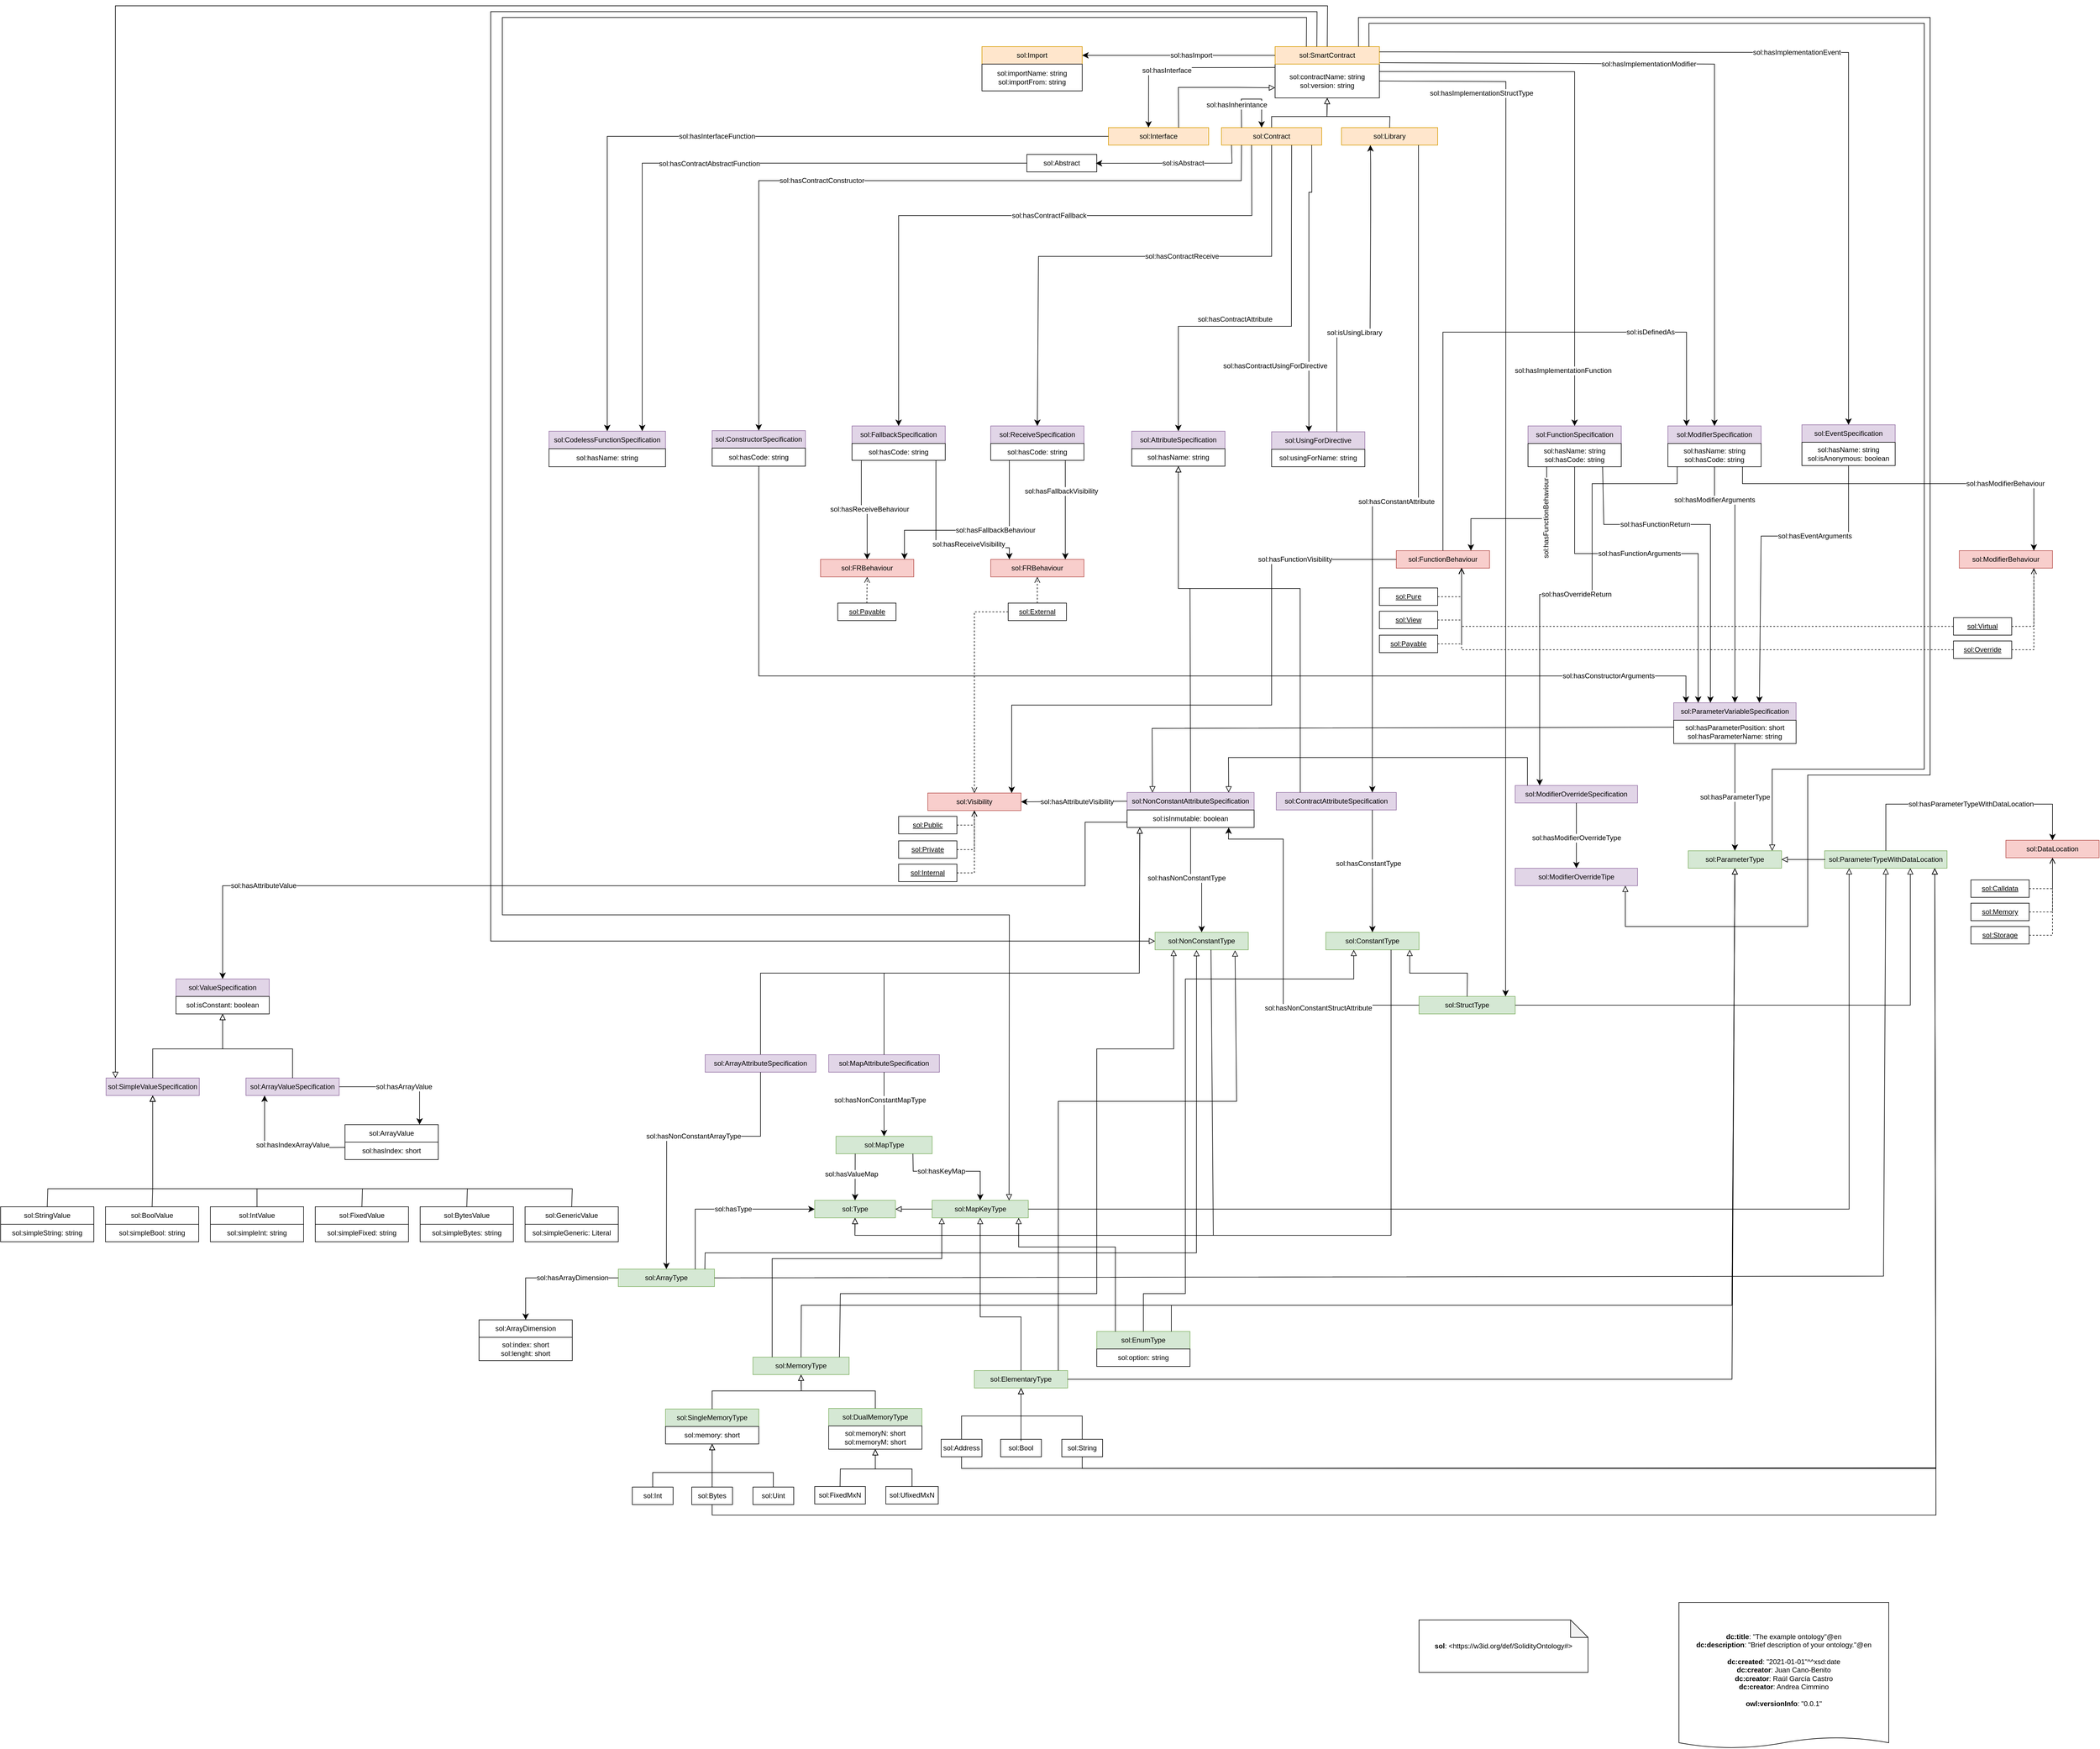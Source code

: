 <mxfile version="22.1.2" type="device">
  <diagram name="Página-1" id="pJHk1jmKi2Voto7qG9wJ">
    <mxGraphModel dx="8407" dy="3417" grid="1" gridSize="10" guides="1" tooltips="1" connect="1" arrows="1" fold="1" page="1" pageScale="1" pageWidth="827" pageHeight="1169" math="0" shadow="0">
      <root>
        <mxCell id="0" />
        <mxCell id="1" parent="0" />
        <mxCell id="bmZF7T8KRYOrzVGl7_Tg-1" value="" style="endArrow=block;html=1;fontColor=#000099;exitX=0.5;exitY=0;exitDx=0;exitDy=0;endFill=0;entryX=0.5;entryY=1;entryDx=0;entryDy=0;endSize=8;arcSize=0;rounded=0;" parent="1" source="bmZF7T8KRYOrzVGl7_Tg-3" target="bmZF7T8KRYOrzVGl7_Tg-8" edge="1">
          <mxGeometry width="50" height="50" relative="1" as="geometry">
            <mxPoint x="15" y="340" as="sourcePoint" />
            <mxPoint x="295" y="330" as="targetPoint" />
            <Array as="points">
              <mxPoint x="200" y="360" />
              <mxPoint x="295" y="360" />
            </Array>
          </mxGeometry>
        </mxCell>
        <mxCell id="bmZF7T8KRYOrzVGl7_Tg-3" value="sol:Contract" style="rounded=0;whiteSpace=wrap;html=1;snapToPoint=1;points=[[0.1,0],[0.2,0],[0.3,0],[0.4,0],[0.5,0],[0.6,0],[0.7,0],[0.8,0],[0.9,0],[0,0.1],[0,0.3],[0,0.5],[0,0.7],[0,0.9],[0.1,1],[0.2,1],[0.3,1],[0.4,1],[0.5,1],[0.6,1],[0.7,1],[0.8,1],[0.9,1],[1,0.1],[1,0.3],[1,0.5],[1,0.7],[1,0.9]];fillColor=#ffe6cc;strokeColor=#d79b00;" parent="1" vertex="1">
          <mxGeometry x="114" y="379" width="172" height="30" as="geometry" />
        </mxCell>
        <mxCell id="bmZF7T8KRYOrzVGl7_Tg-4" value="&lt;div&gt;&lt;b&gt;dc:title&lt;/b&gt;: &quot;The example ontology&quot;@en&lt;br&gt;&lt;/div&gt;&lt;div&gt;&lt;b&gt;dc:description&lt;/b&gt;: &quot;Brief description of your ontology.&quot;@en &lt;br&gt;&lt;br&gt;&lt;b&gt;dc:created&lt;/b&gt;: &quot;2021-01-01&quot;^^xsd:date &lt;br&gt;&lt;b&gt;dc:creator&lt;/b&gt;: Juan Cano-Benito&lt;br&gt;&lt;b&gt;dc:creator&lt;/b&gt;: Raúl García Castro&lt;/div&gt;&lt;div&gt;&lt;b style=&quot;border-color: var(--border-color);&quot;&gt;dc:creator&lt;/b&gt;: Andrea Cimmino&lt;br style=&quot;border-color: var(--border-color);&quot;&gt;&lt;br&gt;&lt;/div&gt;&lt;div&gt;&lt;b&gt;owl:versionInfo&lt;/b&gt;: &quot;0.0.1&quot;&lt;br&gt;&lt;/div&gt;" style="shape=document;whiteSpace=wrap;html=1;boundedLbl=1;labelBackgroundColor=#ffffff;strokeColor=#000000;fontSize=12;fontColor=#000000;size=0.074;" parent="1" vertex="1">
          <mxGeometry x="899" y="2910" width="360" height="250" as="geometry" />
        </mxCell>
        <mxCell id="bmZF7T8KRYOrzVGl7_Tg-5" value="sol:Library" style="rounded=0;whiteSpace=wrap;html=1;snapToPoint=1;points=[[0.1,0],[0.2,0],[0.3,0],[0.4,0],[0.5,0],[0.6,0],[0.7,0],[0.8,0],[0.9,0],[0,0.1],[0,0.3],[0,0.5],[0,0.7],[0,0.9],[0.1,1],[0.2,1],[0.3,1],[0.4,1],[0.5,1],[0.6,1],[0.7,1],[0.8,1],[0.9,1],[1,0.1],[1,0.3],[1,0.5],[1,0.7],[1,0.9]];fillColor=#ffe6cc;strokeColor=#d79b00;" parent="1" vertex="1">
          <mxGeometry x="320" y="379" width="165" height="30" as="geometry" />
        </mxCell>
        <mxCell id="bmZF7T8KRYOrzVGl7_Tg-6" value="" style="endArrow=block;html=1;fontColor=#000099;exitX=0.5;exitY=0;exitDx=0;exitDy=0;endFill=0;entryX=0.5;entryY=1;entryDx=0;entryDy=0;endSize=8;arcSize=0;rounded=0;" parent="1" source="bmZF7T8KRYOrzVGl7_Tg-5" target="bmZF7T8KRYOrzVGl7_Tg-8" edge="1">
          <mxGeometry width="50" height="50" relative="1" as="geometry">
            <mxPoint x="211" y="410" as="sourcePoint" />
            <mxPoint x="295" y="330" as="targetPoint" />
            <Array as="points">
              <mxPoint x="403" y="360" />
              <mxPoint x="295" y="360" />
            </Array>
          </mxGeometry>
        </mxCell>
        <mxCell id="bmZF7T8KRYOrzVGl7_Tg-7" value="&lt;div&gt;&lt;b&gt;sol&lt;/b&gt;:&amp;nbsp;&amp;lt;https://w3id.org/def/SolidityOntology#&amp;gt;&lt;/div&gt;" style="shape=note;whiteSpace=wrap;html=1;backgroundOutline=1;darkOpacity=0.05;" parent="1" vertex="1">
          <mxGeometry x="453" y="2940" width="290" height="90" as="geometry" />
        </mxCell>
        <mxCell id="bmZF7T8KRYOrzVGl7_Tg-8" value="sol:contractName: string&lt;br&gt;sol:version: string" style="rounded=0;whiteSpace=wrap;html=1;snapToPoint=1;points=[[0.1,0],[0.2,0],[0.3,0],[0.4,0],[0.5,0],[0.6,0],[0.7,0],[0.8,0],[0.9,0],[0,0.1],[0,0.3],[0,0.5],[0,0.7],[0,0.9],[0.1,1],[0.2,1],[0.3,1],[0.4,1],[0.5,1],[0.6,1],[0.7,1],[0.8,1],[0.9,1],[1,0.1],[1,0.3],[1,0.5],[1,0.7],[1,0.9]];" parent="1" vertex="1">
          <mxGeometry x="206" y="270" width="179" height="58" as="geometry" />
        </mxCell>
        <mxCell id="bmZF7T8KRYOrzVGl7_Tg-9" value="sol:SmartContract" style="rounded=0;whiteSpace=wrap;html=1;snapToPoint=1;points=[[0.1,0],[0.2,0],[0.3,0],[0.4,0],[0.5,0],[0.6,0],[0.7,0],[0.8,0],[0.9,0],[0,0.1],[0,0.3],[0,0.5],[0,0.7],[0,0.9],[0.1,1],[0.2,1],[0.3,1],[0.4,1],[0.5,1],[0.6,1],[0.7,1],[0.8,1],[0.9,1],[1,0.1],[1,0.3],[1,0.5],[1,0.7],[1,0.9]];fillColor=#ffe6cc;strokeColor=#d79b00;" parent="1" vertex="1">
          <mxGeometry x="206" y="240.0" width="179" height="30" as="geometry" />
        </mxCell>
        <mxCell id="bmZF7T8KRYOrzVGl7_Tg-10" value="" style="endArrow=classic;html=1;exitX=1;exitY=0.5;exitDx=0;exitDy=0;endSize=8;arcSize=0;rounded=0;entryX=0.9;entryY=0;entryDx=0;entryDy=0;" parent="1" source="bmZF7T8KRYOrzVGl7_Tg-8" target="bmZF7T8KRYOrzVGl7_Tg-12" edge="1">
          <mxGeometry width="50" height="50" relative="1" as="geometry">
            <mxPoint x="370" y="294.5" as="sourcePoint" />
            <mxPoint x="520" y="293" as="targetPoint" />
            <Array as="points">
              <mxPoint x="602" y="300" />
            </Array>
          </mxGeometry>
        </mxCell>
        <mxCell id="bmZF7T8KRYOrzVGl7_Tg-11" value="sol:hasImplementationStructType" style="text;html=1;align=center;verticalAlign=middle;resizable=0;points=[];labelBackgroundColor=#ffffff;" parent="bmZF7T8KRYOrzVGl7_Tg-10" vertex="1" connectable="0">
          <mxGeometry x="-0.127" relative="1" as="geometry">
            <mxPoint x="-42" y="-543" as="offset" />
          </mxGeometry>
        </mxCell>
        <mxCell id="bmZF7T8KRYOrzVGl7_Tg-12" value="sol:StructType" style="rounded=0;whiteSpace=wrap;html=1;snapToPoint=1;points=[[0.1,0],[0.2,0],[0.3,0],[0.4,0],[0.5,0],[0.6,0],[0.7,0],[0.8,0],[0.9,0],[0,0.1],[0,0.3],[0,0.5],[0,0.7],[0,0.9],[0.1,1],[0.2,1],[0.3,1],[0.4,1],[0.5,1],[0.6,1],[0.7,1],[0.8,1],[0.9,1],[1,0.1],[1,0.3],[1,0.5],[1,0.7],[1,0.9]];fillColor=#d5e8d4;strokeColor=#82b366;" parent="1" vertex="1">
          <mxGeometry x="453" y="1870" width="165" height="30" as="geometry" />
        </mxCell>
        <mxCell id="bmZF7T8KRYOrzVGl7_Tg-14" value="sol:Abstract" style="rounded=0;whiteSpace=wrap;html=1;snapToPoint=1;points=[[0.1,0],[0.2,0],[0.3,0],[0.4,0],[0.5,0],[0.6,0],[0.7,0],[0.8,0],[0.9,0],[0,0.1],[0,0.3],[0,0.5],[0,0.7],[0,0.9],[0.1,1],[0.2,1],[0.3,1],[0.4,1],[0.5,1],[0.6,1],[0.7,1],[0.8,1],[0.9,1],[1,0.1],[1,0.3],[1,0.5],[1,0.7],[1,0.9]];" parent="1" vertex="1">
          <mxGeometry x="-220" y="425.0" width="120" height="30" as="geometry" />
        </mxCell>
        <mxCell id="bmZF7T8KRYOrzVGl7_Tg-16" value="" style="endArrow=classic;html=1;endSize=8;arcSize=0;rounded=0;entryX=0.986;entryY=0.508;entryDx=0;entryDy=0;exitX=0.1;exitY=1;exitDx=0;exitDy=0;entryPerimeter=0;" parent="1" source="bmZF7T8KRYOrzVGl7_Tg-3" target="bmZF7T8KRYOrzVGl7_Tg-14" edge="1">
          <mxGeometry width="50" height="50" relative="1" as="geometry">
            <mxPoint x="133.2" y="409" as="sourcePoint" />
            <mxPoint x="-98" y="435.0" as="targetPoint" />
            <Array as="points">
              <mxPoint x="132" y="440" />
            </Array>
          </mxGeometry>
        </mxCell>
        <mxCell id="bmZF7T8KRYOrzVGl7_Tg-17" value="sol:isAbstract" style="text;html=1;align=center;verticalAlign=middle;resizable=0;points=[];labelBackgroundColor=#ffffff;" parent="bmZF7T8KRYOrzVGl7_Tg-16" vertex="1" connectable="0">
          <mxGeometry x="-0.127" relative="1" as="geometry">
            <mxPoint as="offset" />
          </mxGeometry>
        </mxCell>
        <mxCell id="bmZF7T8KRYOrzVGl7_Tg-18" value="sol:ConstructorSpecification" style="rounded=0;whiteSpace=wrap;html=1;snapToPoint=1;points=[[0.1,0],[0.2,0],[0.3,0],[0.4,0],[0.5,0],[0.6,0],[0.7,0],[0.8,0],[0.9,0],[0,0.1],[0,0.3],[0,0.5],[0,0.7],[0,0.9],[0.1,1],[0.2,1],[0.3,1],[0.4,1],[0.5,1],[0.6,1],[0.7,1],[0.8,1],[0.9,1],[1,0.1],[1,0.3],[1,0.5],[1,0.7],[1,0.9]];fillColor=#e1d5e7;strokeColor=#9673a6;" parent="1" vertex="1">
          <mxGeometry x="-760" y="899" width="160" height="30" as="geometry" />
        </mxCell>
        <mxCell id="bmZF7T8KRYOrzVGl7_Tg-19" value="" style="endArrow=classic;html=1;exitX=0.2;exitY=1;exitDx=0;exitDy=0;endSize=8;arcSize=0;rounded=0;entryX=0.5;entryY=0;entryDx=0;entryDy=0;" parent="1" source="bmZF7T8KRYOrzVGl7_Tg-3" target="bmZF7T8KRYOrzVGl7_Tg-18" edge="1">
          <mxGeometry width="50" height="50" relative="1" as="geometry">
            <mxPoint x="131.2" y="440" as="sourcePoint" />
            <mxPoint x="140" y="338" as="targetPoint" />
            <Array as="points">
              <mxPoint x="148" y="470" />
              <mxPoint x="-680" y="470" />
            </Array>
          </mxGeometry>
        </mxCell>
        <mxCell id="bmZF7T8KRYOrzVGl7_Tg-20" value="sol:hasContractConstructor" style="text;html=1;align=center;verticalAlign=middle;resizable=0;points=[];labelBackgroundColor=#ffffff;" parent="bmZF7T8KRYOrzVGl7_Tg-19" vertex="1" connectable="0">
          <mxGeometry x="-0.127" relative="1" as="geometry">
            <mxPoint x="-206" as="offset" />
          </mxGeometry>
        </mxCell>
        <mxCell id="bmZF7T8KRYOrzVGl7_Tg-21" value="sol:FunctionSpecification" style="rounded=0;whiteSpace=wrap;html=1;snapToPoint=1;points=[[0.1,0],[0.2,0],[0.3,0],[0.4,0],[0.5,0],[0.6,0],[0.7,0],[0.8,0],[0.9,0],[0,0.1],[0,0.3],[0,0.5],[0,0.7],[0,0.9],[0.1,1],[0.2,1],[0.3,1],[0.4,1],[0.5,1],[0.6,1],[0.7,1],[0.8,1],[0.9,1],[1,0.1],[1,0.3],[1,0.5],[1,0.7],[1,0.9]];fillColor=#e1d5e7;strokeColor=#9673a6;" parent="1" vertex="1">
          <mxGeometry x="640" y="891" width="160" height="30" as="geometry" />
        </mxCell>
        <mxCell id="bmZF7T8KRYOrzVGl7_Tg-22" value="sol:hasCode: string" style="rounded=0;whiteSpace=wrap;html=1;snapToPoint=1;points=[[0.1,0],[0.2,0],[0.3,0],[0.4,0],[0.5,0],[0.6,0],[0.7,0],[0.8,0],[0.9,0],[0,0.1],[0,0.3],[0,0.5],[0,0.7],[0,0.9],[0.1,1],[0.2,1],[0.3,1],[0.4,1],[0.5,1],[0.6,1],[0.7,1],[0.8,1],[0.9,1],[1,0.1],[1,0.3],[1,0.5],[1,0.7],[1,0.9]];" parent="1" vertex="1">
          <mxGeometry x="-760" y="929" width="160" height="31" as="geometry" />
        </mxCell>
        <mxCell id="bmZF7T8KRYOrzVGl7_Tg-23" value="sol:hasName: string&lt;br&gt;sol:hasCode: string" style="rounded=0;whiteSpace=wrap;html=1;snapToPoint=1;points=[[0.1,0],[0.2,0],[0.3,0],[0.4,0],[0.5,0],[0.6,0],[0.7,0],[0.8,0],[0.9,0],[0,0.1],[0,0.3],[0,0.5],[0,0.7],[0,0.9],[0.1,1],[0.2,1],[0.3,1],[0.4,1],[0.5,1],[0.6,1],[0.7,1],[0.8,1],[0.9,1],[1,0.1],[1,0.3],[1,0.5],[1,0.7],[1,0.9]];" parent="1" vertex="1">
          <mxGeometry x="640" y="921" width="160" height="40" as="geometry" />
        </mxCell>
        <mxCell id="bmZF7T8KRYOrzVGl7_Tg-25" value="" style="endArrow=classic;html=1;endSize=8;arcSize=0;rounded=0;entryX=0.5;entryY=0;entryDx=0;entryDy=0;exitX=0.999;exitY=0.219;exitDx=0;exitDy=0;exitPerimeter=0;" parent="1" source="bmZF7T8KRYOrzVGl7_Tg-8" target="bmZF7T8KRYOrzVGl7_Tg-21" edge="1">
          <mxGeometry width="50" height="50" relative="1" as="geometry">
            <mxPoint x="780" y="330" as="sourcePoint" />
            <mxPoint x="30" y="600" as="targetPoint" />
            <Array as="points">
              <mxPoint x="720" y="283" />
              <mxPoint x="720" y="510" />
            </Array>
          </mxGeometry>
        </mxCell>
        <mxCell id="bmZF7T8KRYOrzVGl7_Tg-26" value="sol:hasImplementationFunction" style="text;html=1;align=center;verticalAlign=middle;resizable=0;points=[];labelBackgroundColor=#ffffff;" parent="bmZF7T8KRYOrzVGl7_Tg-25" vertex="1" connectable="0">
          <mxGeometry x="-0.127" relative="1" as="geometry">
            <mxPoint x="-20" y="436" as="offset" />
          </mxGeometry>
        </mxCell>
        <mxCell id="bmZF7T8KRYOrzVGl7_Tg-27" value="sol:ModifierSpecification" style="rounded=0;whiteSpace=wrap;html=1;snapToPoint=1;points=[[0.1,0],[0.2,0],[0.3,0],[0.4,0],[0.5,0],[0.6,0],[0.7,0],[0.8,0],[0.9,0],[0,0.1],[0,0.3],[0,0.5],[0,0.7],[0,0.9],[0.1,1],[0.2,1],[0.3,1],[0.4,1],[0.5,1],[0.6,1],[0.7,1],[0.8,1],[0.9,1],[1,0.1],[1,0.3],[1,0.5],[1,0.7],[1,0.9]];fillColor=#e1d5e7;strokeColor=#9673a6;" parent="1" vertex="1">
          <mxGeometry x="880" y="891" width="160" height="30" as="geometry" />
        </mxCell>
        <mxCell id="bmZF7T8KRYOrzVGl7_Tg-28" value="sol:hasName: string&lt;br&gt;sol:hasCode: string" style="rounded=0;whiteSpace=wrap;html=1;snapToPoint=1;points=[[0.1,0],[0.2,0],[0.3,0],[0.4,0],[0.5,0],[0.6,0],[0.7,0],[0.8,0],[0.9,0],[0,0.1],[0,0.3],[0,0.5],[0,0.7],[0,0.9],[0.1,1],[0.2,1],[0.3,1],[0.4,1],[0.5,1],[0.6,1],[0.7,1],[0.8,1],[0.9,1],[1,0.1],[1,0.3],[1,0.5],[1,0.7],[1,0.9]];" parent="1" vertex="1">
          <mxGeometry x="880" y="921" width="160" height="40" as="geometry" />
        </mxCell>
        <mxCell id="bmZF7T8KRYOrzVGl7_Tg-31" value="" style="endArrow=classic;html=1;exitX=1.004;exitY=-0.043;exitDx=0;exitDy=0;endSize=8;arcSize=0;rounded=0;entryX=0.5;entryY=0;entryDx=0;entryDy=0;exitPerimeter=0;" parent="1" source="bmZF7T8KRYOrzVGl7_Tg-8" target="bmZF7T8KRYOrzVGl7_Tg-27" edge="1">
          <mxGeometry width="50" height="50" relative="1" as="geometry">
            <mxPoint x="206" y="498" as="sourcePoint" />
            <mxPoint x="92" y="562" as="targetPoint" />
            <Array as="points">
              <mxPoint x="960" y="270" />
            </Array>
          </mxGeometry>
        </mxCell>
        <mxCell id="bmZF7T8KRYOrzVGl7_Tg-32" value="sol:hasImplementationModifier" style="text;html=1;align=center;verticalAlign=middle;resizable=0;points=[];labelBackgroundColor=#ffffff;" parent="bmZF7T8KRYOrzVGl7_Tg-31" vertex="1" connectable="0">
          <mxGeometry x="-0.127" relative="1" as="geometry">
            <mxPoint x="-60" as="offset" />
          </mxGeometry>
        </mxCell>
        <mxCell id="bmZF7T8KRYOrzVGl7_Tg-33" value="sol:FallbackSpecification" style="rounded=0;whiteSpace=wrap;html=1;snapToPoint=1;points=[[0.1,0],[0.2,0],[0.3,0],[0.4,0],[0.5,0],[0.6,0],[0.7,0],[0.8,0],[0.9,0],[0,0.1],[0,0.3],[0,0.5],[0,0.7],[0,0.9],[0.1,1],[0.2,1],[0.3,1],[0.4,1],[0.5,1],[0.6,1],[0.7,1],[0.8,1],[0.9,1],[1,0.1],[1,0.3],[1,0.5],[1,0.7],[1,0.9]];fillColor=#e1d5e7;strokeColor=#9673a6;" parent="1" vertex="1">
          <mxGeometry x="-520" y="891" width="160" height="30" as="geometry" />
        </mxCell>
        <mxCell id="bmZF7T8KRYOrzVGl7_Tg-34" value="sol:hasCode: string" style="rounded=0;whiteSpace=wrap;html=1;snapToPoint=1;points=[[0.1,0],[0.2,0],[0.3,0],[0.4,0],[0.5,0],[0.6,0],[0.7,0],[0.8,0],[0.9,0],[0,0.1],[0,0.3],[0,0.5],[0,0.7],[0,0.9],[0.1,1],[0.2,1],[0.3,1],[0.4,1],[0.5,1],[0.6,1],[0.7,1],[0.8,1],[0.9,1],[1,0.1],[1,0.3],[1,0.5],[1,0.7],[1,0.9]];" parent="1" vertex="1">
          <mxGeometry x="-520" y="921" width="160" height="29" as="geometry" />
        </mxCell>
        <mxCell id="bmZF7T8KRYOrzVGl7_Tg-35" value="sol:ReceiveSpecification" style="rounded=0;whiteSpace=wrap;html=1;snapToPoint=1;points=[[0.1,0],[0.2,0],[0.3,0],[0.4,0],[0.5,0],[0.6,0],[0.7,0],[0.8,0],[0.9,0],[0,0.1],[0,0.3],[0,0.5],[0,0.7],[0,0.9],[0.1,1],[0.2,1],[0.3,1],[0.4,1],[0.5,1],[0.6,1],[0.7,1],[0.8,1],[0.9,1],[1,0.1],[1,0.3],[1,0.5],[1,0.7],[1,0.9]];fillColor=#e1d5e7;strokeColor=#9673a6;" parent="1" vertex="1">
          <mxGeometry x="-282" y="891" width="160" height="30" as="geometry" />
        </mxCell>
        <mxCell id="bmZF7T8KRYOrzVGl7_Tg-36" value="sol:hasCode: string" style="rounded=0;whiteSpace=wrap;html=1;snapToPoint=1;points=[[0.1,0],[0.2,0],[0.3,0],[0.4,0],[0.5,0],[0.6,0],[0.7,0],[0.8,0],[0.9,0],[0,0.1],[0,0.3],[0,0.5],[0,0.7],[0,0.9],[0.1,1],[0.2,1],[0.3,1],[0.4,1],[0.5,1],[0.6,1],[0.7,1],[0.8,1],[0.9,1],[1,0.1],[1,0.3],[1,0.5],[1,0.7],[1,0.9]];" parent="1" vertex="1">
          <mxGeometry x="-282" y="921" width="160" height="29" as="geometry" />
        </mxCell>
        <mxCell id="bmZF7T8KRYOrzVGl7_Tg-37" value="sol:EventSpecification" style="rounded=0;whiteSpace=wrap;html=1;snapToPoint=1;points=[[0.1,0],[0.2,0],[0.3,0],[0.4,0],[0.5,0],[0.6,0],[0.7,0],[0.8,0],[0.9,0],[0,0.1],[0,0.3],[0,0.5],[0,0.7],[0,0.9],[0.1,1],[0.2,1],[0.3,1],[0.4,1],[0.5,1],[0.6,1],[0.7,1],[0.8,1],[0.9,1],[1,0.1],[1,0.3],[1,0.5],[1,0.7],[1,0.9]];fillColor=#e1d5e7;strokeColor=#9673a6;" parent="1" vertex="1">
          <mxGeometry x="1110" y="889" width="160" height="30" as="geometry" />
        </mxCell>
        <mxCell id="bmZF7T8KRYOrzVGl7_Tg-38" value="sol:hasName: string&lt;br&gt;sol:isAnonymous: boolean" style="rounded=0;whiteSpace=wrap;html=1;snapToPoint=1;points=[[0.1,0],[0.2,0],[0.3,0],[0.4,0],[0.5,0],[0.6,0],[0.7,0],[0.8,0],[0.9,0],[0,0.1],[0,0.3],[0,0.5],[0,0.7],[0,0.9],[0.1,1],[0.2,1],[0.3,1],[0.4,1],[0.5,1],[0.6,1],[0.7,1],[0.8,1],[0.9,1],[1,0.1],[1,0.3],[1,0.5],[1,0.7],[1,0.9]];" parent="1" vertex="1">
          <mxGeometry x="1110" y="919" width="160" height="40" as="geometry" />
        </mxCell>
        <mxCell id="bmZF7T8KRYOrzVGl7_Tg-39" value="" style="endArrow=classic;html=1;endSize=8;arcSize=0;rounded=0;entryX=0.5;entryY=0;entryDx=0;entryDy=0;exitX=0.3;exitY=1;exitDx=0;exitDy=0;" parent="1" source="bmZF7T8KRYOrzVGl7_Tg-3" target="bmZF7T8KRYOrzVGl7_Tg-33" edge="1">
          <mxGeometry width="50" height="50" relative="1" as="geometry">
            <mxPoint x="165.6" y="440" as="sourcePoint" />
            <mxPoint x="94" y="650" as="targetPoint" />
            <Array as="points">
              <mxPoint x="166" y="530" />
              <mxPoint x="-440" y="530" />
            </Array>
          </mxGeometry>
        </mxCell>
        <mxCell id="bmZF7T8KRYOrzVGl7_Tg-40" value="sol:hasContractFallback" style="text;html=1;align=center;verticalAlign=middle;resizable=0;points=[];labelBackgroundColor=#ffffff;rotation=0;" parent="bmZF7T8KRYOrzVGl7_Tg-39" vertex="1" connectable="0">
          <mxGeometry x="-0.127" relative="1" as="geometry">
            <mxPoint x="6" as="offset" />
          </mxGeometry>
        </mxCell>
        <mxCell id="bmZF7T8KRYOrzVGl7_Tg-43" value="" style="endArrow=classic;html=1;exitX=0.5;exitY=1;exitDx=0;exitDy=0;endSize=8;arcSize=0;rounded=0;entryX=0.5;entryY=0;entryDx=0;entryDy=0;" parent="1" source="bmZF7T8KRYOrzVGl7_Tg-3" target="bmZF7T8KRYOrzVGl7_Tg-35" edge="1">
          <mxGeometry width="50" height="50" relative="1" as="geometry">
            <mxPoint x="200" y="440" as="sourcePoint" />
            <mxPoint x="153.5" y="715" as="targetPoint" />
            <Array as="points">
              <mxPoint x="200" y="600" />
              <mxPoint x="-200" y="600" />
            </Array>
          </mxGeometry>
        </mxCell>
        <mxCell id="bmZF7T8KRYOrzVGl7_Tg-44" value="sol:hasContractReceive" style="text;html=1;align=center;verticalAlign=middle;resizable=0;points=[];labelBackgroundColor=#ffffff;rotation=0;" parent="bmZF7T8KRYOrzVGl7_Tg-43" vertex="1" connectable="0">
          <mxGeometry x="-0.127" relative="1" as="geometry">
            <mxPoint x="40" as="offset" />
          </mxGeometry>
        </mxCell>
        <mxCell id="bmZF7T8KRYOrzVGl7_Tg-45" value="" style="endArrow=classic;html=1;exitX=1;exitY=0.3;exitDx=0;exitDy=0;endSize=8;arcSize=0;rounded=0;entryX=0.5;entryY=0;entryDx=0;entryDy=0;" parent="1" source="bmZF7T8KRYOrzVGl7_Tg-9" target="bmZF7T8KRYOrzVGl7_Tg-37" edge="1">
          <mxGeometry width="50" height="50" relative="1" as="geometry">
            <mxPoint x="420" y="440" as="sourcePoint" />
            <mxPoint x="427" y="700" as="targetPoint" />
            <Array as="points">
              <mxPoint x="1190" y="250" />
            </Array>
          </mxGeometry>
        </mxCell>
        <mxCell id="bmZF7T8KRYOrzVGl7_Tg-46" value="sol:hasImplementationEvent" style="text;html=1;align=center;verticalAlign=middle;resizable=0;points=[];labelBackgroundColor=#ffffff;rotation=0;" parent="bmZF7T8KRYOrzVGl7_Tg-45" vertex="1" connectable="0">
          <mxGeometry x="-0.127" relative="1" as="geometry">
            <mxPoint x="85" as="offset" />
          </mxGeometry>
        </mxCell>
        <mxCell id="bmZF7T8KRYOrzVGl7_Tg-47" value="" style="endArrow=classic;html=1;exitX=0.9;exitY=1;exitDx=0;exitDy=0;endSize=8;arcSize=0;rounded=0;entryX=0.4;entryY=0;entryDx=0;entryDy=0;" parent="1" source="bmZF7T8KRYOrzVGl7_Tg-3" target="bmZF7T8KRYOrzVGl7_Tg-50" edge="1">
          <mxGeometry width="50" height="50" relative="1" as="geometry">
            <mxPoint x="268.8" y="440" as="sourcePoint" />
            <mxPoint x="380" y="490" as="targetPoint" />
            <Array as="points">
              <mxPoint x="269" y="490" />
              <mxPoint x="264" y="490" />
            </Array>
          </mxGeometry>
        </mxCell>
        <mxCell id="bmZF7T8KRYOrzVGl7_Tg-48" value="sol:hasContractUsingForDirective" style="text;html=1;align=center;verticalAlign=middle;resizable=0;points=[];labelBackgroundColor=#ffffff;rotation=0;" parent="bmZF7T8KRYOrzVGl7_Tg-47" vertex="1" connectable="0">
          <mxGeometry x="-0.127" relative="1" as="geometry">
            <mxPoint x="-58" y="167" as="offset" />
          </mxGeometry>
        </mxCell>
        <mxCell id="bmZF7T8KRYOrzVGl7_Tg-50" value="sol:UsingForDirective" style="rounded=0;whiteSpace=wrap;html=1;snapToPoint=1;points=[[0.1,0],[0.2,0],[0.3,0],[0.4,0],[0.5,0],[0.6,0],[0.7,0],[0.8,0],[0.9,0],[0,0.1],[0,0.3],[0,0.5],[0,0.7],[0,0.9],[0.1,1],[0.2,1],[0.3,1],[0.4,1],[0.5,1],[0.6,1],[0.7,1],[0.8,1],[0.9,1],[1,0.1],[1,0.3],[1,0.5],[1,0.7],[1,0.9]];fillColor=#e1d5e7;strokeColor=#9673a6;" parent="1" vertex="1">
          <mxGeometry x="200" y="901" width="160" height="30" as="geometry" />
        </mxCell>
        <mxCell id="bmZF7T8KRYOrzVGl7_Tg-51" value="sol:usingForName: string&lt;br&gt;" style="rounded=0;whiteSpace=wrap;html=1;snapToPoint=1;points=[[0.1,0],[0.2,0],[0.3,0],[0.4,0],[0.5,0],[0.6,0],[0.7,0],[0.8,0],[0.9,0],[0,0.1],[0,0.3],[0,0.5],[0,0.7],[0,0.9],[0.1,1],[0.2,1],[0.3,1],[0.4,1],[0.5,1],[0.6,1],[0.7,1],[0.8,1],[0.9,1],[1,0.1],[1,0.3],[1,0.5],[1,0.7],[1,0.9]];" parent="1" vertex="1">
          <mxGeometry x="200" y="931" width="160" height="30" as="geometry" />
        </mxCell>
        <mxCell id="bmZF7T8KRYOrzVGl7_Tg-52" value="" style="endArrow=classic;html=1;exitX=0.7;exitY=0;exitDx=0;exitDy=0;endSize=8;arcSize=0;rounded=0;entryX=0.3;entryY=1;entryDx=0;entryDy=0;" parent="1" source="bmZF7T8KRYOrzVGl7_Tg-50" target="bmZF7T8KRYOrzVGl7_Tg-5" edge="1">
          <mxGeometry width="50" height="50" relative="1" as="geometry">
            <mxPoint x="570" y="448" as="sourcePoint" />
            <mxPoint x="669" y="508" as="targetPoint" />
            <Array as="points">
              <mxPoint x="312" y="730" />
              <mxPoint x="369" y="730" />
              <mxPoint x="370" y="530" />
              <mxPoint x="370" y="440" />
            </Array>
          </mxGeometry>
        </mxCell>
        <mxCell id="bmZF7T8KRYOrzVGl7_Tg-53" value="sol:isUsingLibrary" style="text;html=1;align=center;verticalAlign=middle;resizable=0;points=[];labelBackgroundColor=#ffffff;rotation=0;" parent="bmZF7T8KRYOrzVGl7_Tg-52" vertex="1" connectable="0">
          <mxGeometry x="-0.127" relative="1" as="geometry">
            <mxPoint x="-27" y="12" as="offset" />
          </mxGeometry>
        </mxCell>
        <mxCell id="bmZF7T8KRYOrzVGl7_Tg-54" value="sol:AttributeSpecification" style="rounded=0;whiteSpace=wrap;html=1;snapToPoint=1;points=[[0.1,0],[0.2,0],[0.3,0],[0.4,0],[0.5,0],[0.6,0],[0.7,0],[0.8,0],[0.9,0],[0,0.1],[0,0.3],[0,0.5],[0,0.7],[0,0.9],[0.1,1],[0.2,1],[0.3,1],[0.4,1],[0.5,1],[0.6,1],[0.7,1],[0.8,1],[0.9,1],[1,0.1],[1,0.3],[1,0.5],[1,0.7],[1,0.9]];fillColor=#e1d5e7;strokeColor=#9673a6;" parent="1" vertex="1">
          <mxGeometry x="-40" y="900" width="160" height="30" as="geometry" />
        </mxCell>
        <mxCell id="bmZF7T8KRYOrzVGl7_Tg-55" value="sol:hasName: string" style="rounded=0;whiteSpace=wrap;html=1;snapToPoint=1;points=[[0.1,0],[0.2,0],[0.3,0],[0.4,0],[0.5,0],[0.6,0],[0.7,0],[0.8,0],[0.9,0],[0,0.1],[0,0.3],[0,0.5],[0,0.7],[0,0.9],[0.1,1],[0.2,1],[0.3,1],[0.4,1],[0.5,1],[0.6,1],[0.7,1],[0.8,1],[0.9,1],[1,0.1],[1,0.3],[1,0.5],[1,0.7],[1,0.9]];" parent="1" vertex="1">
          <mxGeometry x="-40" y="930" width="160" height="30" as="geometry" />
        </mxCell>
        <mxCell id="bmZF7T8KRYOrzVGl7_Tg-56" value="" style="endArrow=classic;html=1;exitX=0.7;exitY=1;exitDx=0;exitDy=0;endSize=8;arcSize=0;rounded=0;" parent="1" source="bmZF7T8KRYOrzVGl7_Tg-3" target="bmZF7T8KRYOrzVGl7_Tg-54" edge="1">
          <mxGeometry width="50" height="50" relative="1" as="geometry">
            <mxPoint x="234.4" y="440" as="sourcePoint" />
            <mxPoint x="729" y="611" as="targetPoint" />
            <Array as="points">
              <mxPoint x="234" y="580" />
              <mxPoint x="234" y="720" />
              <mxPoint x="40" y="720" />
            </Array>
          </mxGeometry>
        </mxCell>
        <mxCell id="bmZF7T8KRYOrzVGl7_Tg-57" value="sol:hasContractAttribute" style="text;html=1;align=center;verticalAlign=middle;resizable=0;points=[];labelBackgroundColor=#ffffff;rotation=0;" parent="bmZF7T8KRYOrzVGl7_Tg-56" vertex="1" connectable="0">
          <mxGeometry x="-0.127" relative="1" as="geometry">
            <mxPoint x="-97" as="offset" />
          </mxGeometry>
        </mxCell>
        <mxCell id="7H-r3v3xN0h7ExLqmK3x-1" value="" style="endArrow=classic;html=1;exitX=0.5;exitY=1;exitDx=0;exitDy=0;endSize=8;arcSize=0;rounded=0;entryX=0.1;entryY=0;entryDx=0;entryDy=0;" parent="1" source="bmZF7T8KRYOrzVGl7_Tg-22" target="7H-r3v3xN0h7ExLqmK3x-71" edge="1">
          <mxGeometry width="50" height="50" relative="1" as="geometry">
            <mxPoint x="-256" y="409" as="sourcePoint" />
            <mxPoint x="-680" y="1080" as="targetPoint" />
            <Array as="points">
              <mxPoint x="-680" y="1180" />
              <mxPoint x="-680" y="1320" />
              <mxPoint x="911" y="1320" />
            </Array>
          </mxGeometry>
        </mxCell>
        <mxCell id="7H-r3v3xN0h7ExLqmK3x-2" value="sol:hasConstructorArguments" style="text;html=1;align=center;verticalAlign=middle;resizable=0;points=[];labelBackgroundColor=#ffffff;" parent="7H-r3v3xN0h7ExLqmK3x-1" vertex="1" connectable="0">
          <mxGeometry x="-0.127" relative="1" as="geometry">
            <mxPoint x="946" as="offset" />
          </mxGeometry>
        </mxCell>
        <mxCell id="7H-r3v3xN0h7ExLqmK3x-3" value="sol:CodelessFunctionSpecification" style="rounded=0;whiteSpace=wrap;html=1;snapToPoint=1;points=[[0.1,0],[0.2,0],[0.3,0],[0.4,0],[0.5,0],[0.6,0],[0.7,0],[0.8,0],[0.9,0],[0,0.1],[0,0.3],[0,0.5],[0,0.7],[0,0.9],[0.1,1],[0.2,1],[0.3,1],[0.4,1],[0.5,1],[0.6,1],[0.7,1],[0.8,1],[0.9,1],[1,0.1],[1,0.3],[1,0.5],[1,0.7],[1,0.9]];fillColor=#e1d5e7;strokeColor=#9673a6;" parent="1" vertex="1">
          <mxGeometry x="-1040" y="900" width="200" height="30" as="geometry" />
        </mxCell>
        <mxCell id="7H-r3v3xN0h7ExLqmK3x-4" value="sol:hasName: string" style="rounded=0;whiteSpace=wrap;html=1;snapToPoint=1;points=[[0.1,0],[0.2,0],[0.3,0],[0.4,0],[0.5,0],[0.6,0],[0.7,0],[0.8,0],[0.9,0],[0,0.1],[0,0.3],[0,0.5],[0,0.7],[0,0.9],[0.1,1],[0.2,1],[0.3,1],[0.4,1],[0.5,1],[0.6,1],[0.7,1],[0.8,1],[0.9,1],[1,0.1],[1,0.3],[1,0.5],[1,0.7],[1,0.9]];" parent="1" vertex="1">
          <mxGeometry x="-1040" y="930" width="200" height="31" as="geometry" />
        </mxCell>
        <mxCell id="7H-r3v3xN0h7ExLqmK3x-5" value="" style="endArrow=classic;html=1;exitX=0;exitY=0.5;exitDx=0;exitDy=0;endSize=8;arcSize=0;rounded=0;entryX=0.8;entryY=0;entryDx=0;entryDy=0;" parent="1" source="bmZF7T8KRYOrzVGl7_Tg-14" target="7H-r3v3xN0h7ExLqmK3x-3" edge="1">
          <mxGeometry width="50" height="50" relative="1" as="geometry">
            <mxPoint x="-339" y="370" as="sourcePoint" />
            <mxPoint x="-1150" y="829" as="targetPoint" />
            <Array as="points">
              <mxPoint x="-880" y="440" />
            </Array>
          </mxGeometry>
        </mxCell>
        <mxCell id="7H-r3v3xN0h7ExLqmK3x-6" value="sol:hasContractAbstractFunction" style="text;html=1;align=center;verticalAlign=middle;resizable=0;points=[];labelBackgroundColor=#ffffff;" parent="7H-r3v3xN0h7ExLqmK3x-5" vertex="1" connectable="0">
          <mxGeometry x="-0.127" relative="1" as="geometry">
            <mxPoint x="-56" y="1" as="offset" />
          </mxGeometry>
        </mxCell>
        <mxCell id="7H-r3v3xN0h7ExLqmK3x-7" value="sol:Interface" style="rounded=0;whiteSpace=wrap;html=1;snapToPoint=1;points=[[0.1,0],[0.2,0],[0.3,0],[0.4,0],[0.5,0],[0.6,0],[0.7,0],[0.8,0],[0.9,0],[0,0.1],[0,0.3],[0,0.5],[0,0.7],[0,0.9],[0.1,1],[0.2,1],[0.3,1],[0.4,1],[0.5,1],[0.6,1],[0.7,1],[0.8,1],[0.9,1],[1,0.1],[1,0.3],[1,0.5],[1,0.7],[1,0.9]];fillColor=#ffe6cc;strokeColor=#d79b00;" parent="1" vertex="1">
          <mxGeometry x="-80" y="379" width="172" height="30" as="geometry" />
        </mxCell>
        <mxCell id="7H-r3v3xN0h7ExLqmK3x-8" value="" style="endArrow=classic;html=1;exitX=0;exitY=0.1;exitDx=0;exitDy=0;endSize=8;arcSize=0;rounded=0;entryX=0.4;entryY=0;entryDx=0;entryDy=0;" parent="1" source="bmZF7T8KRYOrzVGl7_Tg-8" target="7H-r3v3xN0h7ExLqmK3x-7" edge="1">
          <mxGeometry width="50" height="50" relative="1" as="geometry">
            <mxPoint x="200" y="268.95" as="sourcePoint" />
            <mxPoint x="-4" y="268.95" as="targetPoint" />
            <Array as="points">
              <mxPoint x="-11" y="276" />
            </Array>
          </mxGeometry>
        </mxCell>
        <mxCell id="7H-r3v3xN0h7ExLqmK3x-9" value="sol:hasInterface" style="text;html=1;align=center;verticalAlign=middle;resizable=0;points=[];labelBackgroundColor=#ffffff;" parent="7H-r3v3xN0h7ExLqmK3x-8" vertex="1" connectable="0">
          <mxGeometry x="-0.127" relative="1" as="geometry">
            <mxPoint x="-47" y="5" as="offset" />
          </mxGeometry>
        </mxCell>
        <mxCell id="7H-r3v3xN0h7ExLqmK3x-11" value="" style="endArrow=classic;html=1;exitX=0;exitY=0.5;exitDx=0;exitDy=0;endSize=8;arcSize=0;rounded=0;entryX=0.5;entryY=0;entryDx=0;entryDy=0;" parent="1" source="7H-r3v3xN0h7ExLqmK3x-7" target="7H-r3v3xN0h7ExLqmK3x-3" edge="1">
          <mxGeometry width="50" height="50" relative="1" as="geometry">
            <mxPoint x="-170" y="250" as="sourcePoint" />
            <mxPoint x="-840" y="756" as="targetPoint" />
            <Array as="points">
              <mxPoint x="-940" y="394" />
            </Array>
          </mxGeometry>
        </mxCell>
        <mxCell id="7H-r3v3xN0h7ExLqmK3x-12" value="sol:hasInterfaceFunction" style="text;html=1;align=center;verticalAlign=middle;resizable=0;points=[];labelBackgroundColor=#ffffff;" parent="7H-r3v3xN0h7ExLqmK3x-11" vertex="1" connectable="0">
          <mxGeometry x="-0.127" relative="1" as="geometry">
            <mxPoint x="-76" as="offset" />
          </mxGeometry>
        </mxCell>
        <mxCell id="7H-r3v3xN0h7ExLqmK3x-13" value="" style="endArrow=classic;html=1;exitX=0.1;exitY=1;exitDx=0;exitDy=0;endSize=8;arcSize=0;rounded=0;entryX=0.5;entryY=0;entryDx=0;entryDy=0;" parent="1" source="bmZF7T8KRYOrzVGl7_Tg-34" target="7H-r3v3xN0h7ExLqmK3x-18" edge="1">
          <mxGeometry width="50" height="50" relative="1" as="geometry">
            <mxPoint x="-440.42" y="980" as="sourcePoint" />
            <mxPoint x="-504" y="1360" as="targetPoint" />
            <Array as="points">
              <mxPoint x="-504" y="1040" />
              <mxPoint x="-494" y="1040" />
            </Array>
          </mxGeometry>
        </mxCell>
        <mxCell id="7H-r3v3xN0h7ExLqmK3x-14" value="sol:hasReceiveBehaviour" style="text;html=1;align=center;verticalAlign=middle;resizable=0;points=[];labelBackgroundColor=#ffffff;" parent="7H-r3v3xN0h7ExLqmK3x-13" vertex="1" connectable="0">
          <mxGeometry x="-0.127" relative="1" as="geometry">
            <mxPoint x="14" y="5" as="offset" />
          </mxGeometry>
        </mxCell>
        <mxCell id="7H-r3v3xN0h7ExLqmK3x-15" value="" style="endArrow=classic;html=1;exitX=0.9;exitY=1;exitDx=0;exitDy=0;endSize=8;arcSize=0;rounded=0;entryX=0.2;entryY=0;entryDx=0;entryDy=0;" parent="1" source="bmZF7T8KRYOrzVGl7_Tg-34" target="7H-r3v3xN0h7ExLqmK3x-24" edge="1">
          <mxGeometry width="50" height="50" relative="1" as="geometry">
            <mxPoint x="-370" y="971" as="sourcePoint" />
            <mxPoint x="-376" y="1360" as="targetPoint" />
            <Array as="points">
              <mxPoint x="-376" y="1100" />
              <mxPoint x="-250" y="1100" />
            </Array>
          </mxGeometry>
        </mxCell>
        <mxCell id="7H-r3v3xN0h7ExLqmK3x-16" value="sol:hasReceiveVisibility" style="text;html=1;align=center;verticalAlign=middle;resizable=0;points=[];labelBackgroundColor=#ffffff;" parent="7H-r3v3xN0h7ExLqmK3x-15" vertex="1" connectable="0">
          <mxGeometry x="-0.127" relative="1" as="geometry">
            <mxPoint x="56" y="15" as="offset" />
          </mxGeometry>
        </mxCell>
        <mxCell id="7H-r3v3xN0h7ExLqmK3x-18" value="sol:FRBehaviour" style="rounded=0;whiteSpace=wrap;html=1;snapToPoint=1;points=[[0.1,0],[0.2,0],[0.3,0],[0.4,0],[0.5,0],[0.6,0],[0.7,0],[0.8,0],[0.9,0],[0,0.1],[0,0.3],[0,0.5],[0,0.7],[0,0.9],[0.1,1],[0.2,1],[0.3,1],[0.4,1],[0.5,1],[0.6,1],[0.7,1],[0.8,1],[0.9,1],[1,0.1],[1,0.3],[1,0.5],[1,0.7],[1,0.9]];fillColor=#f8cecc;strokeColor=#b85450;" parent="1" vertex="1">
          <mxGeometry x="-574" y="1120" width="160" height="30" as="geometry" />
        </mxCell>
        <mxCell id="7H-r3v3xN0h7ExLqmK3x-24" value="sol:FRBehaviour" style="rounded=0;whiteSpace=wrap;html=1;snapToPoint=1;points=[[0.1,0],[0.2,0],[0.3,0],[0.4,0],[0.5,0],[0.6,0],[0.7,0],[0.8,0],[0.9,0],[0,0.1],[0,0.3],[0,0.5],[0,0.7],[0,0.9],[0.1,1],[0.2,1],[0.3,1],[0.4,1],[0.5,1],[0.6,1],[0.7,1],[0.8,1],[0.9,1],[1,0.1],[1,0.3],[1,0.5],[1,0.7],[1,0.9]];fillColor=#f8cecc;strokeColor=#b85450;" parent="1" vertex="1">
          <mxGeometry x="-282" y="1120" width="160" height="30" as="geometry" />
        </mxCell>
        <mxCell id="7H-r3v3xN0h7ExLqmK3x-26" value="" style="endArrow=classic;html=1;exitX=0.2;exitY=1;exitDx=0;exitDy=0;endSize=8;arcSize=0;rounded=0;entryX=0.9;entryY=0;entryDx=0;entryDy=0;" parent="1" source="bmZF7T8KRYOrzVGl7_Tg-36" target="7H-r3v3xN0h7ExLqmK3x-18" edge="1">
          <mxGeometry width="50" height="50" relative="1" as="geometry">
            <mxPoint x="-366" y="971" as="sourcePoint" />
            <mxPoint x="-238" y="1370" as="targetPoint" />
            <Array as="points">
              <mxPoint x="-250" y="1070" />
              <mxPoint x="-430" y="1070" />
              <mxPoint x="-430" y="1110" />
            </Array>
          </mxGeometry>
        </mxCell>
        <mxCell id="7H-r3v3xN0h7ExLqmK3x-27" value="sol:hasFallbackBehaviour" style="text;html=1;align=center;verticalAlign=middle;resizable=0;points=[];labelBackgroundColor=#ffffff;" parent="7H-r3v3xN0h7ExLqmK3x-26" vertex="1" connectable="0">
          <mxGeometry x="-0.127" relative="1" as="geometry">
            <mxPoint x="9" as="offset" />
          </mxGeometry>
        </mxCell>
        <mxCell id="7H-r3v3xN0h7ExLqmK3x-29" value="" style="endArrow=classic;html=1;exitX=0.8;exitY=1;exitDx=0;exitDy=0;endSize=8;arcSize=0;rounded=0;entryX=0.8;entryY=0;entryDx=0;entryDy=0;" parent="1" source="bmZF7T8KRYOrzVGl7_Tg-36" target="7H-r3v3xN0h7ExLqmK3x-24" edge="1">
          <mxGeometry width="50" height="50" relative="1" as="geometry">
            <mxPoint x="-138" y="1010" as="sourcePoint" />
            <mxPoint x="-320" y="1409" as="targetPoint" />
            <Array as="points" />
          </mxGeometry>
        </mxCell>
        <mxCell id="7H-r3v3xN0h7ExLqmK3x-30" value="sol:hasFallbackVisibility" style="text;html=1;align=center;verticalAlign=middle;resizable=0;points=[];labelBackgroundColor=#ffffff;" parent="7H-r3v3xN0h7ExLqmK3x-29" vertex="1" connectable="0">
          <mxGeometry x="-0.127" relative="1" as="geometry">
            <mxPoint x="-7" y="-21" as="offset" />
          </mxGeometry>
        </mxCell>
        <mxCell id="7H-r3v3xN0h7ExLqmK3x-31" value="sol:ContractAttributeSpecification" style="rounded=0;whiteSpace=wrap;html=1;snapToPoint=1;points=[[0.1,0],[0.2,0],[0.3,0],[0.4,0],[0.5,0],[0.6,0],[0.7,0],[0.8,0],[0.9,0],[0,0.1],[0,0.3],[0,0.5],[0,0.7],[0,0.9],[0.1,1],[0.2,1],[0.3,1],[0.4,1],[0.5,1],[0.6,1],[0.7,1],[0.8,1],[0.9,1],[1,0.1],[1,0.3],[1,0.5],[1,0.7],[1,0.9]];fillColor=#e1d5e7;strokeColor=#9673a6;" parent="1" vertex="1">
          <mxGeometry x="208" y="1520" width="206" height="30" as="geometry" />
        </mxCell>
        <mxCell id="7H-r3v3xN0h7ExLqmK3x-32" value="" style="endArrow=classic;html=1;exitX=0.8;exitY=1;exitDx=0;exitDy=0;endSize=8;arcSize=0;rounded=0;entryX=0.8;entryY=0;entryDx=0;entryDy=0;" parent="1" source="bmZF7T8KRYOrzVGl7_Tg-5" target="7H-r3v3xN0h7ExLqmK3x-31" edge="1">
          <mxGeometry width="50" height="50" relative="1" as="geometry">
            <mxPoint x="470" y="1190.5" as="sourcePoint" />
            <mxPoint x="528" y="698.5" as="targetPoint" />
            <Array as="points">
              <mxPoint x="452" y="1020" />
              <mxPoint x="373" y="1020" />
            </Array>
          </mxGeometry>
        </mxCell>
        <mxCell id="7H-r3v3xN0h7ExLqmK3x-33" value="sol:hasConstantAttribute" style="text;html=1;align=center;verticalAlign=middle;resizable=0;points=[];labelBackgroundColor=#ffffff;rotation=0;" parent="7H-r3v3xN0h7ExLqmK3x-32" vertex="1" connectable="0">
          <mxGeometry x="-0.127" relative="1" as="geometry">
            <mxPoint x="-38" y="92" as="offset" />
          </mxGeometry>
        </mxCell>
        <mxCell id="7H-r3v3xN0h7ExLqmK3x-34" value="sol:NonConstantAttributeSpecification" style="rounded=0;whiteSpace=wrap;html=1;snapToPoint=1;points=[[0.1,0],[0.2,0],[0.3,0],[0.4,0],[0.5,0],[0.6,0],[0.7,0],[0.8,0],[0.9,0],[0,0.1],[0,0.3],[0,0.5],[0,0.7],[0,0.9],[0.1,1],[0.2,1],[0.3,1],[0.4,1],[0.5,1],[0.6,1],[0.7,1],[0.8,1],[0.9,1],[1,0.1],[1,0.3],[1,0.5],[1,0.7],[1,0.9]];fillColor=#e1d5e7;strokeColor=#9673a6;" parent="1" vertex="1">
          <mxGeometry x="-48" y="1520" width="218" height="30" as="geometry" />
        </mxCell>
        <mxCell id="7H-r3v3xN0h7ExLqmK3x-35" value="" style="endArrow=block;html=1;fontColor=#000099;exitX=0.5;exitY=0;exitDx=0;exitDy=0;endFill=0;entryX=0.5;entryY=1;entryDx=0;entryDy=0;endSize=8;arcSize=0;rounded=0;" parent="1" source="7H-r3v3xN0h7ExLqmK3x-34" target="bmZF7T8KRYOrzVGl7_Tg-55" edge="1">
          <mxGeometry width="50" height="50" relative="1" as="geometry">
            <mxPoint x="90" y="1180" as="sourcePoint" />
            <mxPoint x="186" y="1129" as="targetPoint" />
            <Array as="points">
              <mxPoint x="60" y="1170" />
              <mxPoint x="40" y="1170" />
            </Array>
          </mxGeometry>
        </mxCell>
        <mxCell id="7H-r3v3xN0h7ExLqmK3x-36" value="" style="endArrow=block;html=1;fontColor=#000099;exitX=0.2;exitY=0;exitDx=0;exitDy=0;endFill=0;entryX=0.5;entryY=1;entryDx=0;entryDy=0;endSize=8;arcSize=0;rounded=0;" parent="1" source="7H-r3v3xN0h7ExLqmK3x-31" target="bmZF7T8KRYOrzVGl7_Tg-55" edge="1">
          <mxGeometry width="50" height="50" relative="1" as="geometry">
            <mxPoint x="70" y="1530" as="sourcePoint" />
            <mxPoint x="50" y="970" as="targetPoint" />
            <Array as="points">
              <mxPoint x="249" y="1170" />
              <mxPoint x="40" y="1170" />
            </Array>
          </mxGeometry>
        </mxCell>
        <mxCell id="7H-r3v3xN0h7ExLqmK3x-37" value="sol:Visibility" style="rounded=0;whiteSpace=wrap;html=1;snapToPoint=1;points=[[0.1,0],[0.2,0],[0.3,0],[0.4,0],[0.5,0],[0.6,0],[0.7,0],[0.8,0],[0.9,0],[0,0.1],[0,0.3],[0,0.5],[0,0.7],[0,0.9],[0.1,1],[0.2,1],[0.3,1],[0.4,1],[0.5,1],[0.6,1],[0.7,1],[0.8,1],[0.9,1],[1,0.1],[1,0.3],[1,0.5],[1,0.7],[1,0.9]];fillColor=#f8cecc;strokeColor=#b85450;" parent="1" vertex="1">
          <mxGeometry x="-390" y="1521" width="160" height="30" as="geometry" />
        </mxCell>
        <mxCell id="7H-r3v3xN0h7ExLqmK3x-39" value="" style="endArrow=classic;html=1;exitX=0;exitY=0.5;exitDx=0;exitDy=0;endSize=8;arcSize=0;rounded=0;entryX=1;entryY=0.5;entryDx=0;entryDy=0;" parent="1" source="7H-r3v3xN0h7ExLqmK3x-34" target="7H-r3v3xN0h7ExLqmK3x-37" edge="1">
          <mxGeometry width="50" height="50" relative="1" as="geometry">
            <mxPoint x="-150" y="1480" as="sourcePoint" />
            <mxPoint x="-150" y="1639" as="targetPoint" />
            <Array as="points" />
          </mxGeometry>
        </mxCell>
        <mxCell id="7H-r3v3xN0h7ExLqmK3x-40" value="sol:hasAttributeVisibility" style="text;html=1;align=center;verticalAlign=middle;resizable=0;points=[];labelBackgroundColor=#ffffff;" parent="7H-r3v3xN0h7ExLqmK3x-39" vertex="1" connectable="0">
          <mxGeometry x="-0.127" relative="1" as="geometry">
            <mxPoint x="-7" as="offset" />
          </mxGeometry>
        </mxCell>
        <mxCell id="7H-r3v3xN0h7ExLqmK3x-41" value="" style="endArrow=classic;html=1;exitX=0.5;exitY=1;exitDx=0;exitDy=0;endSize=8;arcSize=0;rounded=0;entryX=0.5;entryY=0;entryDx=0;entryDy=0;" parent="1" source="NvWkWuXcyiQm78Mj__-v-108" target="7H-r3v3xN0h7ExLqmK3x-46" edge="1">
          <mxGeometry width="50" height="50" relative="1" as="geometry">
            <mxPoint x="52" y="1681" as="sourcePoint" />
            <mxPoint x="60" y="1740" as="targetPoint" />
            <Array as="points">
              <mxPoint x="61" y="1670" />
              <mxPoint x="80" y="1670" />
            </Array>
          </mxGeometry>
        </mxCell>
        <mxCell id="7H-r3v3xN0h7ExLqmK3x-42" value="sol:hasNonConstantType" style="text;html=1;align=center;verticalAlign=middle;resizable=0;points=[];labelBackgroundColor=#ffffff;" parent="7H-r3v3xN0h7ExLqmK3x-41" vertex="1" connectable="0">
          <mxGeometry x="-0.127" relative="1" as="geometry">
            <mxPoint x="-7" as="offset" />
          </mxGeometry>
        </mxCell>
        <mxCell id="7H-r3v3xN0h7ExLqmK3x-43" value="" style="endArrow=classic;html=1;exitX=0.8;exitY=1;exitDx=0;exitDy=0;endSize=8;arcSize=0;rounded=0;" parent="1" source="7H-r3v3xN0h7ExLqmK3x-31" target="7H-r3v3xN0h7ExLqmK3x-45" edge="1">
          <mxGeometry width="50" height="50" relative="1" as="geometry">
            <mxPoint x="310.41" y="1580" as="sourcePoint" />
            <mxPoint x="311" y="1740" as="targetPoint" />
            <Array as="points" />
          </mxGeometry>
        </mxCell>
        <mxCell id="7H-r3v3xN0h7ExLqmK3x-44" value="sol:hasConstantType" style="text;html=1;align=center;verticalAlign=middle;resizable=0;points=[];labelBackgroundColor=#ffffff;" parent="7H-r3v3xN0h7ExLqmK3x-43" vertex="1" connectable="0">
          <mxGeometry x="-0.127" relative="1" as="geometry">
            <mxPoint x="-7" as="offset" />
          </mxGeometry>
        </mxCell>
        <mxCell id="7H-r3v3xN0h7ExLqmK3x-45" value="sol:ConstantType" style="rounded=0;whiteSpace=wrap;html=1;snapToPoint=1;points=[[0.1,0],[0.2,0],[0.3,0],[0.4,0],[0.5,0],[0.6,0],[0.7,0],[0.8,0],[0.9,0],[0,0.1],[0,0.3],[0,0.5],[0,0.7],[0,0.9],[0.1,1],[0.2,1],[0.3,1],[0.4,1],[0.5,1],[0.6,1],[0.7,1],[0.8,1],[0.9,1],[1,0.1],[1,0.3],[1,0.5],[1,0.7],[1,0.9]];fillColor=#d5e8d4;strokeColor=#82b366;" parent="1" vertex="1">
          <mxGeometry x="293" y="1760" width="160" height="30" as="geometry" />
        </mxCell>
        <mxCell id="7H-r3v3xN0h7ExLqmK3x-46" value="sol:NonConstantType" style="rounded=0;whiteSpace=wrap;html=1;snapToPoint=1;points=[[0.1,0],[0.2,0],[0.3,0],[0.4,0],[0.5,0],[0.6,0],[0.7,0],[0.8,0],[0.9,0],[0,0.1],[0,0.3],[0,0.5],[0,0.7],[0,0.9],[0.1,1],[0.2,1],[0.3,1],[0.4,1],[0.5,1],[0.6,1],[0.7,1],[0.8,1],[0.9,1],[1,0.1],[1,0.3],[1,0.5],[1,0.7],[1,0.9]];fillColor=#d5e8d4;strokeColor=#82b366;" parent="1" vertex="1">
          <mxGeometry y="1760" width="160" height="30" as="geometry" />
        </mxCell>
        <mxCell id="7H-r3v3xN0h7ExLqmK3x-49" value="" style="endArrow=block;html=1;fontColor=#000099;endFill=0;endSize=8;arcSize=0;rounded=0;entryX=0.9;entryY=1;entryDx=0;entryDy=0;exitX=0.5;exitY=0;exitDx=0;exitDy=0;" parent="1" source="bmZF7T8KRYOrzVGl7_Tg-12" target="7H-r3v3xN0h7ExLqmK3x-45" edge="1">
          <mxGeometry width="50" height="50" relative="1" as="geometry">
            <mxPoint x="507" y="2000" as="sourcePoint" />
            <mxPoint x="298" y="1900" as="targetPoint" />
            <Array as="points">
              <mxPoint x="536" y="1830" />
              <mxPoint x="437" y="1830" />
            </Array>
          </mxGeometry>
        </mxCell>
        <mxCell id="7H-r3v3xN0h7ExLqmK3x-52" value="" style="endArrow=classic;html=1;exitX=0;exitY=0.5;exitDx=0;exitDy=0;endSize=8;arcSize=0;rounded=0;entryX=0.8;entryY=1;entryDx=0;entryDy=0;" parent="1" source="bmZF7T8KRYOrzVGl7_Tg-12" target="NvWkWuXcyiQm78Mj__-v-108" edge="1">
          <mxGeometry width="50" height="50" relative="1" as="geometry">
            <mxPoint x="165" y="1753" as="sourcePoint" />
            <mxPoint x="165" y="1963" as="targetPoint" />
            <Array as="points">
              <mxPoint x="220" y="1885" />
              <mxPoint x="220" y="1600" />
              <mxPoint x="126" y="1600" />
            </Array>
          </mxGeometry>
        </mxCell>
        <mxCell id="7H-r3v3xN0h7ExLqmK3x-53" value="sol:hasNonConstantStructAttribute" style="text;html=1;align=center;verticalAlign=middle;resizable=0;points=[];labelBackgroundColor=#ffffff;" parent="7H-r3v3xN0h7ExLqmK3x-52" vertex="1" connectable="0">
          <mxGeometry x="-0.127" relative="1" as="geometry">
            <mxPoint x="60" y="48" as="offset" />
          </mxGeometry>
        </mxCell>
        <mxCell id="7H-r3v3xN0h7ExLqmK3x-54" value="" style="endArrow=block;html=1;fontColor=#000099;endFill=0;endSize=8;arcSize=0;rounded=0;entryX=0.1;entryY=1;entryDx=0;entryDy=0;exitX=0.5;exitY=0;exitDx=0;exitDy=0;" parent="1" source="7H-r3v3xN0h7ExLqmK3x-55" target="NvWkWuXcyiQm78Mj__-v-108" edge="1">
          <mxGeometry width="50" height="50" relative="1" as="geometry">
            <mxPoint x="-190" y="1990" as="sourcePoint" />
            <mxPoint x="-151" y="1810" as="targetPoint" />
            <Array as="points">
              <mxPoint x="-677" y="1830" />
              <mxPoint x="-27" y="1830" />
            </Array>
          </mxGeometry>
        </mxCell>
        <mxCell id="7H-r3v3xN0h7ExLqmK3x-55" value="sol:ArrayAttributeSpecification" style="rounded=0;whiteSpace=wrap;html=1;snapToPoint=1;points=[[0.1,0],[0.2,0],[0.3,0],[0.4,0],[0.5,0],[0.6,0],[0.7,0],[0.8,0],[0.9,0],[0,0.1],[0,0.3],[0,0.5],[0,0.7],[0,0.9],[0.1,1],[0.2,1],[0.3,1],[0.4,1],[0.5,1],[0.6,1],[0.7,1],[0.8,1],[0.9,1],[1,0.1],[1,0.3],[1,0.5],[1,0.7],[1,0.9]];fillColor=#e1d5e7;strokeColor=#9673a6;" parent="1" vertex="1">
          <mxGeometry x="-772" y="1970" width="190" height="30" as="geometry" />
        </mxCell>
        <mxCell id="7H-r3v3xN0h7ExLqmK3x-56" value="sol:MapAttributeSpecification" style="rounded=0;whiteSpace=wrap;html=1;snapToPoint=1;points=[[0.1,0],[0.2,0],[0.3,0],[0.4,0],[0.5,0],[0.6,0],[0.7,0],[0.8,0],[0.9,0],[0,0.1],[0,0.3],[0,0.5],[0,0.7],[0,0.9],[0.1,1],[0.2,1],[0.3,1],[0.4,1],[0.5,1],[0.6,1],[0.7,1],[0.8,1],[0.9,1],[1,0.1],[1,0.3],[1,0.5],[1,0.7],[1,0.9]];fillColor=#e1d5e7;strokeColor=#9673a6;" parent="1" vertex="1">
          <mxGeometry x="-560" y="1970" width="190" height="30" as="geometry" />
        </mxCell>
        <mxCell id="7H-r3v3xN0h7ExLqmK3x-57" value="" style="endArrow=block;html=1;fontColor=#000099;endFill=0;endSize=8;arcSize=0;rounded=0;entryX=0.1;entryY=1;entryDx=0;entryDy=0;exitX=0.5;exitY=0;exitDx=0;exitDy=0;" parent="1" source="7H-r3v3xN0h7ExLqmK3x-56" target="NvWkWuXcyiQm78Mj__-v-108" edge="1">
          <mxGeometry width="50" height="50" relative="1" as="geometry">
            <mxPoint x="-177" y="1980" as="sourcePoint" />
            <mxPoint x="-17" y="1560" as="targetPoint" />
            <Array as="points">
              <mxPoint x="-465" y="1830" />
              <mxPoint x="-27" y="1830" />
            </Array>
          </mxGeometry>
        </mxCell>
        <mxCell id="7H-r3v3xN0h7ExLqmK3x-58" value="sol:ArrayType" style="rounded=0;whiteSpace=wrap;html=1;snapToPoint=1;points=[[0.1,0],[0.2,0],[0.3,0],[0.4,0],[0.5,0],[0.6,0],[0.7,0],[0.8,0],[0.9,0],[0,0.1],[0,0.3],[0,0.5],[0,0.7],[0,0.9],[0.1,1],[0.2,1],[0.3,1],[0.4,1],[0.5,1],[0.6,1],[0.7,1],[0.8,1],[0.9,1],[1,0.1],[1,0.3],[1,0.5],[1,0.7],[1,0.9]];fillColor=#d5e8d4;strokeColor=#82b366;" parent="1" vertex="1">
          <mxGeometry x="-921" y="2338" width="165" height="30" as="geometry" />
        </mxCell>
        <mxCell id="7H-r3v3xN0h7ExLqmK3x-59" value="sol:MapType" style="rounded=0;whiteSpace=wrap;html=1;snapToPoint=1;points=[[0.1,0],[0.2,0],[0.3,0],[0.4,0],[0.5,0],[0.6,0],[0.7,0],[0.8,0],[0.9,0],[0,0.1],[0,0.3],[0,0.5],[0,0.7],[0,0.9],[0.1,1],[0.2,1],[0.3,1],[0.4,1],[0.5,1],[0.6,1],[0.7,1],[0.8,1],[0.9,1],[1,0.1],[1,0.3],[1,0.5],[1,0.7],[1,0.9]];fillColor=#d5e8d4;strokeColor=#82b366;" parent="1" vertex="1">
          <mxGeometry x="-547.5" y="2110" width="165" height="30" as="geometry" />
        </mxCell>
        <mxCell id="7H-r3v3xN0h7ExLqmK3x-60" value="sol:Type" style="rounded=0;whiteSpace=wrap;html=1;snapToPoint=1;points=[[0.1,0],[0.2,0],[0.3,0],[0.4,0],[0.5,0],[0.6,0],[0.7,0],[0.8,0],[0.9,0],[0,0.1],[0,0.3],[0,0.5],[0,0.7],[0,0.9],[0.1,1],[0.2,1],[0.3,1],[0.4,1],[0.5,1],[0.6,1],[0.7,1],[0.8,1],[0.9,1],[1,0.1],[1,0.3],[1,0.5],[1,0.7],[1,0.9]];fillColor=#d5e8d4;strokeColor=#82b366;" parent="1" vertex="1">
          <mxGeometry x="-584" y="2220" width="138.5" height="30" as="geometry" />
        </mxCell>
        <mxCell id="7H-r3v3xN0h7ExLqmK3x-61" value="sol:MapKeyType" style="rounded=0;whiteSpace=wrap;html=1;snapToPoint=1;points=[[0.1,0],[0.2,0],[0.3,0],[0.4,0],[0.5,0],[0.6,0],[0.7,0],[0.8,0],[0.9,0],[0,0.1],[0,0.3],[0,0.5],[0,0.7],[0,0.9],[0.1,1],[0.2,1],[0.3,1],[0.4,1],[0.5,1],[0.6,1],[0.7,1],[0.8,1],[0.9,1],[1,0.1],[1,0.3],[1,0.5],[1,0.7],[1,0.9]];fillColor=#d5e8d4;strokeColor=#82b366;" parent="1" vertex="1">
          <mxGeometry x="-382.5" y="2220" width="165" height="30" as="geometry" />
        </mxCell>
        <mxCell id="7H-r3v3xN0h7ExLqmK3x-62" value="" style="endArrow=classic;html=1;exitX=0.5;exitY=1;exitDx=0;exitDy=0;endSize=8;arcSize=0;rounded=0;entryX=0.5;entryY=0;entryDx=0;entryDy=0;" parent="1" source="7H-r3v3xN0h7ExLqmK3x-55" target="7H-r3v3xN0h7ExLqmK3x-58" edge="1">
          <mxGeometry width="50" height="50" relative="1" as="geometry">
            <mxPoint x="-730" y="2160" as="sourcePoint" />
            <mxPoint x="-730" y="2370" as="targetPoint" />
            <Array as="points">
              <mxPoint x="-677" y="2110" />
              <mxPoint x="-838" y="2110" />
            </Array>
          </mxGeometry>
        </mxCell>
        <mxCell id="7H-r3v3xN0h7ExLqmK3x-63" value="sol:hasNonConstantArrayType" style="text;html=1;align=center;verticalAlign=middle;resizable=0;points=[];labelBackgroundColor=#ffffff;" parent="7H-r3v3xN0h7ExLqmK3x-62" vertex="1" connectable="0">
          <mxGeometry x="-0.127" relative="1" as="geometry">
            <mxPoint x="-7" as="offset" />
          </mxGeometry>
        </mxCell>
        <mxCell id="7H-r3v3xN0h7ExLqmK3x-64" value="" style="endArrow=classic;html=1;exitX=0.5;exitY=1;exitDx=0;exitDy=0;endSize=8;arcSize=0;rounded=0;entryX=0.5;entryY=0;entryDx=0;entryDy=0;" parent="1" source="7H-r3v3xN0h7ExLqmK3x-56" target="7H-r3v3xN0h7ExLqmK3x-59" edge="1">
          <mxGeometry width="50" height="50" relative="1" as="geometry">
            <mxPoint x="-450" y="2020" as="sourcePoint" />
            <mxPoint x="-450.53" y="2190" as="targetPoint" />
            <Array as="points" />
          </mxGeometry>
        </mxCell>
        <mxCell id="7H-r3v3xN0h7ExLqmK3x-65" value="sol:hasNonConstantMapType" style="text;html=1;align=center;verticalAlign=middle;resizable=0;points=[];labelBackgroundColor=#ffffff;" parent="7H-r3v3xN0h7ExLqmK3x-64" vertex="1" connectable="0">
          <mxGeometry x="-0.127" relative="1" as="geometry">
            <mxPoint x="-7" as="offset" />
          </mxGeometry>
        </mxCell>
        <mxCell id="7H-r3v3xN0h7ExLqmK3x-67" value="" style="endArrow=classic;html=1;exitX=0.2;exitY=1;exitDx=0;exitDy=0;endSize=8;arcSize=0;rounded=0;entryX=0.5;entryY=0;entryDx=0;entryDy=0;" parent="1" source="7H-r3v3xN0h7ExLqmK3x-59" target="7H-r3v3xN0h7ExLqmK3x-60" edge="1">
          <mxGeometry width="50" height="50" relative="1" as="geometry">
            <mxPoint x="-455" y="2010" as="sourcePoint" />
            <mxPoint x="-455" y="2120" as="targetPoint" />
            <Array as="points" />
          </mxGeometry>
        </mxCell>
        <mxCell id="7H-r3v3xN0h7ExLqmK3x-68" value="sol:hasValueMap" style="text;html=1;align=center;verticalAlign=middle;resizable=0;points=[];labelBackgroundColor=#ffffff;" parent="7H-r3v3xN0h7ExLqmK3x-67" vertex="1" connectable="0">
          <mxGeometry x="-0.127" relative="1" as="geometry">
            <mxPoint x="-7" as="offset" />
          </mxGeometry>
        </mxCell>
        <mxCell id="7H-r3v3xN0h7ExLqmK3x-69" value="" style="endArrow=classic;html=1;exitX=0.8;exitY=1;exitDx=0;exitDy=0;endSize=8;arcSize=0;rounded=0;entryX=0.5;entryY=0;entryDx=0;entryDy=0;" parent="1" source="7H-r3v3xN0h7ExLqmK3x-59" target="7H-r3v3xN0h7ExLqmK3x-61" edge="1">
          <mxGeometry width="50" height="50" relative="1" as="geometry">
            <mxPoint x="-445" y="2020" as="sourcePoint" />
            <mxPoint x="-445" y="2130" as="targetPoint" />
            <Array as="points">
              <mxPoint x="-415" y="2170" />
              <mxPoint x="-300" y="2170" />
            </Array>
          </mxGeometry>
        </mxCell>
        <mxCell id="7H-r3v3xN0h7ExLqmK3x-70" value="sol:hasKeyMap" style="text;html=1;align=center;verticalAlign=middle;resizable=0;points=[];labelBackgroundColor=#ffffff;" parent="7H-r3v3xN0h7ExLqmK3x-69" vertex="1" connectable="0">
          <mxGeometry x="-0.127" relative="1" as="geometry">
            <mxPoint x="-7" as="offset" />
          </mxGeometry>
        </mxCell>
        <mxCell id="7H-r3v3xN0h7ExLqmK3x-71" value="sol:ParameterVariableSpecification" style="rounded=0;whiteSpace=wrap;html=1;snapToPoint=1;points=[[0.1,0],[0.2,0],[0.3,0],[0.4,0],[0.5,0],[0.6,0],[0.7,0],[0.8,0],[0.9,0],[0,0.1],[0,0.3],[0,0.5],[0,0.7],[0,0.9],[0.1,1],[0.2,1],[0.3,1],[0.4,1],[0.5,1],[0.6,1],[0.7,1],[0.8,1],[0.9,1],[1,0.1],[1,0.3],[1,0.5],[1,0.7],[1,0.9]];fillColor=#e1d5e7;strokeColor=#9673a6;" parent="1" vertex="1">
          <mxGeometry x="890" y="1366" width="210" height="30" as="geometry" />
        </mxCell>
        <mxCell id="7H-r3v3xN0h7ExLqmK3x-72" value="sol:hasParameterPosition: short&lt;br&gt;sol:hasParameterName: string" style="rounded=0;whiteSpace=wrap;html=1;snapToPoint=1;points=[[0.1,0],[0.2,0],[0.3,0],[0.4,0],[0.5,0],[0.6,0],[0.7,0],[0.8,0],[0.9,0],[0,0.1],[0,0.3],[0,0.5],[0,0.7],[0,0.9],[0.1,1],[0.2,1],[0.3,1],[0.4,1],[0.5,1],[0.6,1],[0.7,1],[0.8,1],[0.9,1],[1,0.1],[1,0.3],[1,0.5],[1,0.7],[1,0.9]];" parent="1" vertex="1">
          <mxGeometry x="890" y="1396" width="210" height="40" as="geometry" />
        </mxCell>
        <mxCell id="NvWkWuXcyiQm78Mj__-v-1" value="" style="endArrow=classic;html=1;exitX=0.8;exitY=0;exitDx=0;exitDy=0;endSize=8;arcSize=0;rounded=0;entryX=0;entryY=0.5;entryDx=0;entryDy=0;" parent="1" source="7H-r3v3xN0h7ExLqmK3x-58" target="7H-r3v3xN0h7ExLqmK3x-60" edge="1">
          <mxGeometry width="50" height="50" relative="1" as="geometry">
            <mxPoint x="-599" y="2380" as="sourcePoint" />
            <mxPoint x="-760" y="2718" as="targetPoint" />
            <Array as="points">
              <mxPoint x="-789" y="2235" />
            </Array>
          </mxGeometry>
        </mxCell>
        <mxCell id="NvWkWuXcyiQm78Mj__-v-2" value="sol:hasType" style="text;html=1;align=center;verticalAlign=middle;resizable=0;points=[];labelBackgroundColor=#ffffff;" parent="NvWkWuXcyiQm78Mj__-v-1" vertex="1" connectable="0">
          <mxGeometry x="-0.127" relative="1" as="geometry">
            <mxPoint x="33" as="offset" />
          </mxGeometry>
        </mxCell>
        <mxCell id="NvWkWuXcyiQm78Mj__-v-3" value="sol:ArrayDimension" style="rounded=0;whiteSpace=wrap;html=1;snapToPoint=1;points=[[0.1,0],[0.2,0],[0.3,0],[0.4,0],[0.5,0],[0.6,0],[0.7,0],[0.8,0],[0.9,0],[0,0.1],[0,0.3],[0,0.5],[0,0.7],[0,0.9],[0.1,1],[0.2,1],[0.3,1],[0.4,1],[0.5,1],[0.6,1],[0.7,1],[0.8,1],[0.9,1],[1,0.1],[1,0.3],[1,0.5],[1,0.7],[1,0.9]];" parent="1" vertex="1">
          <mxGeometry x="-1160" y="2425" width="160" height="30" as="geometry" />
        </mxCell>
        <mxCell id="NvWkWuXcyiQm78Mj__-v-4" value="sol:index: short&lt;br&gt;sol:lenght: short" style="rounded=0;whiteSpace=wrap;html=1;snapToPoint=1;points=[[0.1,0],[0.2,0],[0.3,0],[0.4,0],[0.5,0],[0.6,0],[0.7,0],[0.8,0],[0.9,0],[0,0.1],[0,0.3],[0,0.5],[0,0.7],[0,0.9],[0.1,1],[0.2,1],[0.3,1],[0.4,1],[0.5,1],[0.6,1],[0.7,1],[0.8,1],[0.9,1],[1,0.1],[1,0.3],[1,0.5],[1,0.7],[1,0.9]];" parent="1" vertex="1">
          <mxGeometry x="-1160" y="2455" width="160" height="40" as="geometry" />
        </mxCell>
        <mxCell id="NvWkWuXcyiQm78Mj__-v-5" value="" style="endArrow=classic;html=1;exitX=0;exitY=0.5;exitDx=0;exitDy=0;endSize=8;arcSize=0;rounded=0;" parent="1" source="7H-r3v3xN0h7ExLqmK3x-58" target="NvWkWuXcyiQm78Mj__-v-3" edge="1">
          <mxGeometry width="50" height="50" relative="1" as="geometry">
            <mxPoint x="-1180" y="2383" as="sourcePoint" />
            <mxPoint x="-987" y="2280" as="targetPoint" />
            <Array as="points">
              <mxPoint x="-1080" y="2353" />
            </Array>
          </mxGeometry>
        </mxCell>
        <mxCell id="NvWkWuXcyiQm78Mj__-v-6" value="sol:hasArrayDimension" style="text;html=1;align=center;verticalAlign=middle;resizable=0;points=[];labelBackgroundColor=#ffffff;" parent="NvWkWuXcyiQm78Mj__-v-5" vertex="1" connectable="0">
          <mxGeometry x="-0.127" relative="1" as="geometry">
            <mxPoint x="22" as="offset" />
          </mxGeometry>
        </mxCell>
        <mxCell id="NvWkWuXcyiQm78Mj__-v-7" value="sol:SingleMemoryType" style="rounded=0;whiteSpace=wrap;html=1;snapToPoint=1;points=[[0.1,0],[0.2,0],[0.3,0],[0.4,0],[0.5,0],[0.6,0],[0.7,0],[0.8,0],[0.9,0],[0,0.1],[0,0.3],[0,0.5],[0,0.7],[0,0.9],[0.1,1],[0.2,1],[0.3,1],[0.4,1],[0.5,1],[0.6,1],[0.7,1],[0.8,1],[0.9,1],[1,0.1],[1,0.3],[1,0.5],[1,0.7],[1,0.9]];fillColor=#d5e8d4;strokeColor=#82b366;" parent="1" vertex="1">
          <mxGeometry x="-840" y="2578" width="160" height="30" as="geometry" />
        </mxCell>
        <mxCell id="NvWkWuXcyiQm78Mj__-v-8" value="sol:memory: short" style="rounded=0;whiteSpace=wrap;html=1;snapToPoint=1;points=[[0.1,0],[0.2,0],[0.3,0],[0.4,0],[0.5,0],[0.6,0],[0.7,0],[0.8,0],[0.9,0],[0,0.1],[0,0.3],[0,0.5],[0,0.7],[0,0.9],[0.1,1],[0.2,1],[0.3,1],[0.4,1],[0.5,1],[0.6,1],[0.7,1],[0.8,1],[0.9,1],[1,0.1],[1,0.3],[1,0.5],[1,0.7],[1,0.9]];" parent="1" vertex="1">
          <mxGeometry x="-840" y="2608" width="160" height="30" as="geometry" />
        </mxCell>
        <mxCell id="NvWkWuXcyiQm78Mj__-v-9" value="sol:DualMemoryType" style="rounded=0;whiteSpace=wrap;html=1;snapToPoint=1;points=[[0.1,0],[0.2,0],[0.3,0],[0.4,0],[0.5,0],[0.6,0],[0.7,0],[0.8,0],[0.9,0],[0,0.1],[0,0.3],[0,0.5],[0,0.7],[0,0.9],[0.1,1],[0.2,1],[0.3,1],[0.4,1],[0.5,1],[0.6,1],[0.7,1],[0.8,1],[0.9,1],[1,0.1],[1,0.3],[1,0.5],[1,0.7],[1,0.9]];fillColor=#d5e8d4;strokeColor=#82b366;" parent="1" vertex="1">
          <mxGeometry x="-560" y="2577" width="160" height="30" as="geometry" />
        </mxCell>
        <mxCell id="NvWkWuXcyiQm78Mj__-v-10" value="sol:memoryN: short&lt;br&gt;sol:memoryM: short" style="rounded=0;whiteSpace=wrap;html=1;snapToPoint=1;points=[[0.1,0],[0.2,0],[0.3,0],[0.4,0],[0.5,0],[0.6,0],[0.7,0],[0.8,0],[0.9,0],[0,0.1],[0,0.3],[0,0.5],[0,0.7],[0,0.9],[0.1,1],[0.2,1],[0.3,1],[0.4,1],[0.5,1],[0.6,1],[0.7,1],[0.8,1],[0.9,1],[1,0.1],[1,0.3],[1,0.5],[1,0.7],[1,0.9]];" parent="1" vertex="1">
          <mxGeometry x="-560" y="2607" width="160" height="40" as="geometry" />
        </mxCell>
        <mxCell id="NvWkWuXcyiQm78Mj__-v-11" value="sol:EnumType" style="rounded=0;whiteSpace=wrap;html=1;snapToPoint=1;points=[[0.1,0],[0.2,0],[0.3,0],[0.4,0],[0.5,0],[0.6,0],[0.7,0],[0.8,0],[0.9,0],[0,0.1],[0,0.3],[0,0.5],[0,0.7],[0,0.9],[0.1,1],[0.2,1],[0.3,1],[0.4,1],[0.5,1],[0.6,1],[0.7,1],[0.8,1],[0.9,1],[1,0.1],[1,0.3],[1,0.5],[1,0.7],[1,0.9]];fillColor=#d5e8d4;strokeColor=#82b366;" parent="1" vertex="1">
          <mxGeometry x="-100" y="2445" width="160" height="30" as="geometry" />
        </mxCell>
        <mxCell id="NvWkWuXcyiQm78Mj__-v-12" value="sol:option: string" style="rounded=0;whiteSpace=wrap;html=1;snapToPoint=1;points=[[0.1,0],[0.2,0],[0.3,0],[0.4,0],[0.5,0],[0.6,0],[0.7,0],[0.8,0],[0.9,0],[0,0.1],[0,0.3],[0,0.5],[0,0.7],[0,0.9],[0.1,1],[0.2,1],[0.3,1],[0.4,1],[0.5,1],[0.6,1],[0.7,1],[0.8,1],[0.9,1],[1,0.1],[1,0.3],[1,0.5],[1,0.7],[1,0.9]];" parent="1" vertex="1">
          <mxGeometry x="-100" y="2475" width="160" height="30" as="geometry" />
        </mxCell>
        <mxCell id="NvWkWuXcyiQm78Mj__-v-13" value="sol:ElementaryType" style="rounded=0;whiteSpace=wrap;html=1;snapToPoint=1;points=[[0.1,0],[0.2,0],[0.3,0],[0.4,0],[0.5,0],[0.6,0],[0.7,0],[0.8,0],[0.9,0],[0,0.1],[0,0.3],[0,0.5],[0,0.7],[0,0.9],[0.1,1],[0.2,1],[0.3,1],[0.4,1],[0.5,1],[0.6,1],[0.7,1],[0.8,1],[0.9,1],[1,0.1],[1,0.3],[1,0.5],[1,0.7],[1,0.9]];fillColor=#d5e8d4;strokeColor=#82b366;" parent="1" vertex="1">
          <mxGeometry x="-310" y="2512" width="160" height="30" as="geometry" />
        </mxCell>
        <mxCell id="NvWkWuXcyiQm78Mj__-v-15" value="sol:MemoryType" style="rounded=0;whiteSpace=wrap;html=1;snapToPoint=1;points=[[0.1,0],[0.2,0],[0.3,0],[0.4,0],[0.5,0],[0.6,0],[0.7,0],[0.8,0],[0.9,0],[0,0.1],[0,0.3],[0,0.5],[0,0.7],[0,0.9],[0.1,1],[0.2,1],[0.3,1],[0.4,1],[0.5,1],[0.6,1],[0.7,1],[0.8,1],[0.9,1],[1,0.1],[1,0.3],[1,0.5],[1,0.7],[1,0.9]];fillColor=#d5e8d4;strokeColor=#82b366;" parent="1" vertex="1">
          <mxGeometry x="-690" y="2489" width="165" height="30" as="geometry" />
        </mxCell>
        <mxCell id="NvWkWuXcyiQm78Mj__-v-16" value="" style="endArrow=block;html=1;fontColor=#000099;endFill=0;endSize=8;arcSize=0;rounded=0;exitX=0;exitY=0.5;exitDx=0;exitDy=0;entryX=1;entryY=0.5;entryDx=0;entryDy=0;" parent="1" source="7H-r3v3xN0h7ExLqmK3x-61" target="7H-r3v3xN0h7ExLqmK3x-60" edge="1">
          <mxGeometry width="50" height="50" relative="1" as="geometry">
            <mxPoint x="-290" y="2160" as="sourcePoint" />
            <mxPoint x="150" y="1980" as="targetPoint" />
            <Array as="points" />
          </mxGeometry>
        </mxCell>
        <mxCell id="NvWkWuXcyiQm78Mj__-v-17" value="sol:Int" style="rounded=0;whiteSpace=wrap;html=1;snapToPoint=1;points=[[0.1,0],[0.2,0],[0.3,0],[0.4,0],[0.5,0],[0.6,0],[0.7,0],[0.8,0],[0.9,0],[0,0.1],[0,0.3],[0,0.5],[0,0.7],[0,0.9],[0.1,1],[0.2,1],[0.3,1],[0.4,1],[0.5,1],[0.6,1],[0.7,1],[0.8,1],[0.9,1],[1,0.1],[1,0.3],[1,0.5],[1,0.7],[1,0.9]];" parent="1" vertex="1">
          <mxGeometry x="-897" y="2712" width="70" height="30" as="geometry" />
        </mxCell>
        <mxCell id="NvWkWuXcyiQm78Mj__-v-18" value="sol:Bytes" style="rounded=0;whiteSpace=wrap;html=1;snapToPoint=1;points=[[0.1,0],[0.2,0],[0.3,0],[0.4,0],[0.5,0],[0.6,0],[0.7,0],[0.8,0],[0.9,0],[0,0.1],[0,0.3],[0,0.5],[0,0.7],[0,0.9],[0.1,1],[0.2,1],[0.3,1],[0.4,1],[0.5,1],[0.6,1],[0.7,1],[0.8,1],[0.9,1],[1,0.1],[1,0.3],[1,0.5],[1,0.7],[1,0.9]];" parent="1" vertex="1">
          <mxGeometry x="-795" y="2712" width="70" height="30" as="geometry" />
        </mxCell>
        <mxCell id="NvWkWuXcyiQm78Mj__-v-19" value="sol:Uint" style="rounded=0;whiteSpace=wrap;html=1;snapToPoint=1;points=[[0.1,0],[0.2,0],[0.3,0],[0.4,0],[0.5,0],[0.6,0],[0.7,0],[0.8,0],[0.9,0],[0,0.1],[0,0.3],[0,0.5],[0,0.7],[0,0.9],[0.1,1],[0.2,1],[0.3,1],[0.4,1],[0.5,1],[0.6,1],[0.7,1],[0.8,1],[0.9,1],[1,0.1],[1,0.3],[1,0.5],[1,0.7],[1,0.9]];" parent="1" vertex="1">
          <mxGeometry x="-690" y="2712" width="70" height="30" as="geometry" />
        </mxCell>
        <mxCell id="NvWkWuXcyiQm78Mj__-v-20" value="sol:FixedMxN" style="rounded=0;whiteSpace=wrap;html=1;snapToPoint=1;points=[[0.1,0],[0.2,0],[0.3,0],[0.4,0],[0.5,0],[0.6,0],[0.7,0],[0.8,0],[0.9,0],[0,0.1],[0,0.3],[0,0.5],[0,0.7],[0,0.9],[0.1,1],[0.2,1],[0.3,1],[0.4,1],[0.5,1],[0.6,1],[0.7,1],[0.8,1],[0.9,1],[1,0.1],[1,0.3],[1,0.5],[1,0.7],[1,0.9]];" parent="1" vertex="1">
          <mxGeometry x="-584" y="2711" width="87" height="30" as="geometry" />
        </mxCell>
        <mxCell id="NvWkWuXcyiQm78Mj__-v-21" value="sol:UfixedMxN" style="rounded=0;whiteSpace=wrap;html=1;snapToPoint=1;points=[[0.1,0],[0.2,0],[0.3,0],[0.4,0],[0.5,0],[0.6,0],[0.7,0],[0.8,0],[0.9,0],[0,0.1],[0,0.3],[0,0.5],[0,0.7],[0,0.9],[0.1,1],[0.2,1],[0.3,1],[0.4,1],[0.5,1],[0.6,1],[0.7,1],[0.8,1],[0.9,1],[1,0.1],[1,0.3],[1,0.5],[1,0.7],[1,0.9]];" parent="1" vertex="1">
          <mxGeometry x="-462" y="2711" width="90" height="30" as="geometry" />
        </mxCell>
        <mxCell id="NvWkWuXcyiQm78Mj__-v-22" value="" style="endArrow=block;html=1;fontColor=#000099;endFill=0;endSize=8;arcSize=0;rounded=0;exitX=0.5;exitY=0;exitDx=0;exitDy=0;entryX=0.5;entryY=1;entryDx=0;entryDy=0;" parent="1" source="NvWkWuXcyiQm78Mj__-v-21" target="NvWkWuXcyiQm78Mj__-v-10" edge="1">
          <mxGeometry width="50" height="50" relative="1" as="geometry">
            <mxPoint x="-337" y="2751" as="sourcePoint" />
            <mxPoint x="-400" y="2751" as="targetPoint" />
            <Array as="points">
              <mxPoint x="-417" y="2681" />
              <mxPoint x="-480" y="2681" />
            </Array>
          </mxGeometry>
        </mxCell>
        <mxCell id="NvWkWuXcyiQm78Mj__-v-23" value="" style="endArrow=block;html=1;fontColor=#000099;endFill=0;endSize=8;arcSize=0;rounded=0;exitX=0.5;exitY=0;exitDx=0;exitDy=0;entryX=0.5;entryY=1;entryDx=0;entryDy=0;" parent="1" source="NvWkWuXcyiQm78Mj__-v-20" target="NvWkWuXcyiQm78Mj__-v-10" edge="1">
          <mxGeometry width="50" height="50" relative="1" as="geometry">
            <mxPoint x="-407" y="2771" as="sourcePoint" />
            <mxPoint x="-470" y="2641" as="targetPoint" />
            <Array as="points">
              <mxPoint x="-540" y="2681" />
              <mxPoint x="-480" y="2681" />
            </Array>
          </mxGeometry>
        </mxCell>
        <mxCell id="NvWkWuXcyiQm78Mj__-v-24" value="" style="endArrow=block;html=1;fontColor=#000099;endFill=0;endSize=8;arcSize=0;rounded=0;exitX=0.5;exitY=0;exitDx=0;exitDy=0;entryX=0.5;entryY=1;entryDx=0;entryDy=0;" parent="1" source="NvWkWuXcyiQm78Mj__-v-17" target="NvWkWuXcyiQm78Mj__-v-8" edge="1">
          <mxGeometry width="50" height="50" relative="1" as="geometry">
            <mxPoint x="-816" y="2734" as="sourcePoint" />
            <mxPoint x="-756" y="2670" as="targetPoint" />
            <Array as="points">
              <mxPoint x="-862" y="2687" />
              <mxPoint x="-760" y="2687" />
            </Array>
          </mxGeometry>
        </mxCell>
        <mxCell id="NvWkWuXcyiQm78Mj__-v-25" value="" style="endArrow=block;html=1;fontColor=#000099;endFill=0;endSize=8;arcSize=0;rounded=0;exitX=0.5;exitY=0;exitDx=0;exitDy=0;" parent="1" source="NvWkWuXcyiQm78Mj__-v-18" target="NvWkWuXcyiQm78Mj__-v-8" edge="1">
          <mxGeometry width="50" height="50" relative="1" as="geometry">
            <mxPoint x="-865" y="2764" as="sourcePoint" />
            <mxPoint x="-750" y="2634" as="targetPoint" />
            <Array as="points">
              <mxPoint x="-760" y="2694" />
            </Array>
          </mxGeometry>
        </mxCell>
        <mxCell id="NvWkWuXcyiQm78Mj__-v-26" value="" style="endArrow=block;html=1;fontColor=#000099;endFill=0;endSize=8;arcSize=0;rounded=0;exitX=0.5;exitY=0;exitDx=0;exitDy=0;entryX=0.5;entryY=1;entryDx=0;entryDy=0;" parent="1" source="NvWkWuXcyiQm78Mj__-v-19" target="NvWkWuXcyiQm78Mj__-v-8" edge="1">
          <mxGeometry width="50" height="50" relative="1" as="geometry">
            <mxPoint x="-750" y="2764" as="sourcePoint" />
            <mxPoint x="-750" y="2634" as="targetPoint" />
            <Array as="points">
              <mxPoint x="-655" y="2687" />
              <mxPoint x="-760" y="2687" />
            </Array>
          </mxGeometry>
        </mxCell>
        <mxCell id="NvWkWuXcyiQm78Mj__-v-27" value="" style="endArrow=block;html=1;fontColor=#000099;endFill=0;endSize=8;arcSize=0;rounded=0;exitX=0.5;exitY=0;exitDx=0;exitDy=0;" parent="1" source="NvWkWuXcyiQm78Mj__-v-13" target="7H-r3v3xN0h7ExLqmK3x-61" edge="1">
          <mxGeometry width="50" height="50" relative="1" as="geometry">
            <mxPoint x="-278.5" y="2604" as="sourcePoint" />
            <mxPoint x="-341.5" y="2540" as="targetPoint" />
            <Array as="points">
              <mxPoint x="-230" y="2420" />
              <mxPoint x="-300" y="2420" />
            </Array>
          </mxGeometry>
        </mxCell>
        <mxCell id="NvWkWuXcyiQm78Mj__-v-28" value="" style="endArrow=block;html=1;fontColor=#000099;endFill=0;endSize=8;arcSize=0;rounded=0;exitX=0.5;exitY=0;exitDx=0;exitDy=0;entryX=0.3;entryY=1;entryDx=0;entryDy=0;" parent="1" source="NvWkWuXcyiQm78Mj__-v-11" target="7H-r3v3xN0h7ExLqmK3x-45" edge="1">
          <mxGeometry width="50" height="50" relative="1" as="geometry">
            <mxPoint x="122" y="2440" as="sourcePoint" />
            <mxPoint x="52" y="2050" as="targetPoint" />
            <Array as="points">
              <mxPoint x="-20" y="2380" />
              <mxPoint x="52" y="2380" />
              <mxPoint x="52" y="1840" />
              <mxPoint x="341" y="1840" />
            </Array>
          </mxGeometry>
        </mxCell>
        <mxCell id="NvWkWuXcyiQm78Mj__-v-29" value="" style="endArrow=block;html=1;fontColor=#000099;endFill=0;endSize=8;arcSize=0;rounded=0;exitX=0.2;exitY=0;exitDx=0;exitDy=0;entryX=0.9;entryY=1;entryDx=0;entryDy=0;" parent="1" source="NvWkWuXcyiQm78Mj__-v-11" target="7H-r3v3xN0h7ExLqmK3x-61" edge="1">
          <mxGeometry width="50" height="50" relative="1" as="geometry">
            <mxPoint x="-10" y="2455" as="sourcePoint" />
            <mxPoint x="351" y="1800" as="targetPoint" />
            <Array as="points">
              <mxPoint x="-68" y="2380" />
              <mxPoint x="-68" y="2300" />
              <mxPoint x="-234" y="2300" />
            </Array>
          </mxGeometry>
        </mxCell>
        <mxCell id="NvWkWuXcyiQm78Mj__-v-32" value="" style="endArrow=block;html=1;fontColor=#000099;endFill=0;endSize=8;arcSize=0;rounded=0;entryX=0.8;entryY=0;entryDx=0;entryDy=0;exitX=0.3;exitY=0;exitDx=0;exitDy=0;" parent="1" source="bmZF7T8KRYOrzVGl7_Tg-9" target="7H-r3v3xN0h7ExLqmK3x-61" edge="1">
          <mxGeometry width="50" height="50" relative="1" as="geometry">
            <mxPoint x="240" y="230" as="sourcePoint" />
            <mxPoint x="-510" y="1490" as="targetPoint" />
            <Array as="points">
              <mxPoint x="260" y="190" />
              <mxPoint x="-1120" y="190" />
              <mxPoint x="-1120" y="1730" />
              <mxPoint x="-250" y="1730" />
            </Array>
          </mxGeometry>
        </mxCell>
        <mxCell id="NvWkWuXcyiQm78Mj__-v-34" value="" style="endArrow=block;html=1;fontColor=#000099;endFill=0;endSize=8;arcSize=0;rounded=0;exitX=0.5;exitY=0;exitDx=0;exitDy=0;entryX=0.5;entryY=1;entryDx=0;entryDy=0;" parent="1" source="NvWkWuXcyiQm78Mj__-v-7" target="NvWkWuXcyiQm78Mj__-v-15" edge="1">
          <mxGeometry width="50" height="50" relative="1" as="geometry">
            <mxPoint x="-725" y="2581" as="sourcePoint" />
            <mxPoint x="-665" y="2517" as="targetPoint" />
            <Array as="points">
              <mxPoint x="-760" y="2547" />
              <mxPoint x="-607" y="2547" />
            </Array>
          </mxGeometry>
        </mxCell>
        <mxCell id="NvWkWuXcyiQm78Mj__-v-35" value="" style="endArrow=block;html=1;fontColor=#000099;endFill=0;endSize=8;arcSize=0;rounded=0;exitX=0.5;exitY=0;exitDx=0;exitDy=0;entryX=0.5;entryY=1;entryDx=0;entryDy=0;" parent="1" source="NvWkWuXcyiQm78Mj__-v-9" target="NvWkWuXcyiQm78Mj__-v-15" edge="1">
          <mxGeometry width="50" height="50" relative="1" as="geometry">
            <mxPoint x="-750" y="2610" as="sourcePoint" />
            <mxPoint x="-597" y="2477" as="targetPoint" />
            <Array as="points">
              <mxPoint x="-480" y="2547" />
              <mxPoint x="-607" y="2547" />
            </Array>
          </mxGeometry>
        </mxCell>
        <mxCell id="NvWkWuXcyiQm78Mj__-v-36" value="" style="endArrow=block;html=1;fontColor=#000099;endFill=0;endSize=8;arcSize=0;rounded=0;exitX=0.9;exitY=0;exitDx=0;exitDy=0;entryX=0.858;entryY=1.033;entryDx=0;entryDy=0;entryPerimeter=0;" parent="1" source="NvWkWuXcyiQm78Mj__-v-13" target="7H-r3v3xN0h7ExLqmK3x-46" edge="1">
          <mxGeometry width="50" height="50" relative="1" as="geometry">
            <mxPoint x="-58" y="2455" as="sourcePoint" />
            <mxPoint x="-224" y="2260" as="targetPoint" />
            <Array as="points">
              <mxPoint x="-166" y="2400" />
              <mxPoint x="-166" y="2050" />
              <mxPoint x="140" y="2050" />
            </Array>
          </mxGeometry>
        </mxCell>
        <mxCell id="NvWkWuXcyiQm78Mj__-v-37" value="" style="endArrow=block;html=1;fontColor=#000099;endFill=0;endSize=8;arcSize=0;rounded=0;exitX=0.2;exitY=0;exitDx=0;exitDy=0;entryX=0.1;entryY=1;entryDx=0;entryDy=0;" parent="1" source="NvWkWuXcyiQm78Mj__-v-15" target="7H-r3v3xN0h7ExLqmK3x-61" edge="1">
          <mxGeometry width="50" height="50" relative="1" as="geometry">
            <mxPoint x="-220" y="2650" as="sourcePoint" />
            <mxPoint x="-290" y="2260" as="targetPoint" />
            <Array as="points">
              <mxPoint x="-657" y="2320" />
              <mxPoint x="-366" y="2320" />
            </Array>
          </mxGeometry>
        </mxCell>
        <mxCell id="NvWkWuXcyiQm78Mj__-v-38" value="" style="endArrow=block;html=1;fontColor=#000099;endFill=0;endSize=8;arcSize=0;rounded=0;exitX=0.9;exitY=0;exitDx=0;exitDy=0;entryX=0.2;entryY=1;entryDx=0;entryDy=0;" parent="1" source="NvWkWuXcyiQm78Mj__-v-15" target="7H-r3v3xN0h7ExLqmK3x-46" edge="1">
          <mxGeometry width="50" height="50" relative="1" as="geometry">
            <mxPoint x="-520" y="2512" as="sourcePoint" />
            <mxPoint x="-100" y="1920" as="targetPoint" />
            <Array as="points">
              <mxPoint x="-540" y="2380" />
              <mxPoint x="-100" y="2380" />
              <mxPoint x="-100" y="1960" />
              <mxPoint x="32" y="1960" />
            </Array>
          </mxGeometry>
        </mxCell>
        <mxCell id="NvWkWuXcyiQm78Mj__-v-39" value="" style="endArrow=block;html=1;fontColor=#000099;endFill=0;endSize=8;arcSize=0;rounded=0;exitX=0.4;exitY=0;exitDx=0;exitDy=0;entryX=0;entryY=0.5;entryDx=0;entryDy=0;" parent="1" source="bmZF7T8KRYOrzVGl7_Tg-9" target="7H-r3v3xN0h7ExLqmK3x-46" edge="1">
          <mxGeometry width="50" height="50" relative="1" as="geometry">
            <mxPoint x="305" y="250" as="sourcePoint" />
            <mxPoint x="-240" y="2230" as="targetPoint" />
            <Array as="points">
              <mxPoint x="278" y="180" />
              <mxPoint x="-1140" y="180" />
              <mxPoint x="-1140" y="1775" />
              <mxPoint x="-250" y="1775" />
            </Array>
          </mxGeometry>
        </mxCell>
        <mxCell id="NvWkWuXcyiQm78Mj__-v-40" value="" style="endArrow=block;html=1;fontColor=#000099;endFill=0;endSize=8;arcSize=0;rounded=0;entryX=0.2;entryY=0;entryDx=0;entryDy=0;exitX=0;exitY=0.3;exitDx=0;exitDy=0;" parent="1" source="7H-r3v3xN0h7ExLqmK3x-72" target="7H-r3v3xN0h7ExLqmK3x-34" edge="1">
          <mxGeometry width="50" height="50" relative="1" as="geometry">
            <mxPoint x="-440" y="1405" as="sourcePoint" />
            <mxPoint x="-182" y="1230" as="targetPoint" />
            <Array as="points">
              <mxPoint x="-5" y="1410" />
            </Array>
          </mxGeometry>
        </mxCell>
        <mxCell id="NvWkWuXcyiQm78Mj__-v-41" value="" style="endArrow=classic;html=1;exitX=0.5;exitY=1;exitDx=0;exitDy=0;endSize=8;arcSize=0;rounded=0;entryX=0.2;entryY=0;entryDx=0;entryDy=0;" parent="1" source="bmZF7T8KRYOrzVGl7_Tg-23" target="7H-r3v3xN0h7ExLqmK3x-71" edge="1">
          <mxGeometry width="50" height="50" relative="1" as="geometry">
            <mxPoint x="720" y="1030" as="sourcePoint" />
            <mxPoint x="2311" y="1440" as="targetPoint" />
            <Array as="points">
              <mxPoint x="720" y="1110" />
              <mxPoint x="932" y="1110" />
            </Array>
          </mxGeometry>
        </mxCell>
        <mxCell id="NvWkWuXcyiQm78Mj__-v-42" value="sol:hasFunctionArguments" style="text;html=1;align=center;verticalAlign=middle;resizable=0;points=[];labelBackgroundColor=#ffffff;" parent="NvWkWuXcyiQm78Mj__-v-41" vertex="1" connectable="0">
          <mxGeometry x="-0.127" relative="1" as="geometry">
            <mxPoint x="-10" as="offset" />
          </mxGeometry>
        </mxCell>
        <mxCell id="NvWkWuXcyiQm78Mj__-v-43" value="" style="endArrow=classic;html=1;exitX=0.8;exitY=1;exitDx=0;exitDy=0;endSize=8;arcSize=0;rounded=0;entryX=0.3;entryY=0;entryDx=0;entryDy=0;" parent="1" source="bmZF7T8KRYOrzVGl7_Tg-23" target="7H-r3v3xN0h7ExLqmK3x-71" edge="1">
          <mxGeometry width="50" height="50" relative="1" as="geometry">
            <mxPoint x="810" y="971" as="sourcePoint" />
            <mxPoint x="1022" y="1380" as="targetPoint" />
            <Array as="points">
              <mxPoint x="770" y="1060" />
              <mxPoint x="953" y="1060" />
            </Array>
          </mxGeometry>
        </mxCell>
        <mxCell id="NvWkWuXcyiQm78Mj__-v-44" value="sol:hasFunctionReturn" style="text;html=1;align=center;verticalAlign=middle;resizable=0;points=[];labelBackgroundColor=#ffffff;" parent="NvWkWuXcyiQm78Mj__-v-43" vertex="1" connectable="0">
          <mxGeometry x="-0.127" relative="1" as="geometry">
            <mxPoint x="-70" as="offset" />
          </mxGeometry>
        </mxCell>
        <mxCell id="NvWkWuXcyiQm78Mj__-v-46" value="" style="endArrow=classic;html=1;exitX=0.5;exitY=1;exitDx=0;exitDy=0;endSize=8;arcSize=0;rounded=0;entryX=0.5;entryY=0;entryDx=0;entryDy=0;" parent="1" source="bmZF7T8KRYOrzVGl7_Tg-28" target="7H-r3v3xN0h7ExLqmK3x-71" edge="1">
          <mxGeometry width="50" height="50" relative="1" as="geometry">
            <mxPoint x="1050" y="1020" as="sourcePoint" />
            <mxPoint x="1262" y="1429" as="targetPoint" />
            <Array as="points">
              <mxPoint x="960" y="1020" />
              <mxPoint x="995" y="1020" />
            </Array>
          </mxGeometry>
        </mxCell>
        <mxCell id="NvWkWuXcyiQm78Mj__-v-47" value="sol:hasModifierArguments" style="text;html=1;align=center;verticalAlign=middle;resizable=0;points=[];labelBackgroundColor=#ffffff;" parent="NvWkWuXcyiQm78Mj__-v-46" vertex="1" connectable="0">
          <mxGeometry x="-0.127" relative="1" as="geometry">
            <mxPoint x="-35" y="-100" as="offset" />
          </mxGeometry>
        </mxCell>
        <mxCell id="NvWkWuXcyiQm78Mj__-v-48" value="" style="endArrow=classic;html=1;exitX=0.5;exitY=1;exitDx=0;exitDy=0;endSize=8;arcSize=0;rounded=0;entryX=0.7;entryY=0;entryDx=0;entryDy=0;" parent="1" source="bmZF7T8KRYOrzVGl7_Tg-38" target="7H-r3v3xN0h7ExLqmK3x-71" edge="1">
          <mxGeometry width="50" height="50" relative="1" as="geometry">
            <mxPoint x="970" y="971" as="sourcePoint" />
            <mxPoint x="1005" y="1380" as="targetPoint" />
            <Array as="points">
              <mxPoint x="1190" y="1080" />
              <mxPoint x="1040" y="1080" />
            </Array>
          </mxGeometry>
        </mxCell>
        <mxCell id="NvWkWuXcyiQm78Mj__-v-49" value="sol:hasEventArguments" style="text;html=1;align=center;verticalAlign=middle;resizable=0;points=[];labelBackgroundColor=#ffffff;" parent="NvWkWuXcyiQm78Mj__-v-48" vertex="1" connectable="0">
          <mxGeometry x="-0.127" relative="1" as="geometry">
            <mxPoint x="64" as="offset" />
          </mxGeometry>
        </mxCell>
        <mxCell id="NvWkWuXcyiQm78Mj__-v-50" value="sol:ParameterType" style="rounded=0;whiteSpace=wrap;html=1;snapToPoint=1;points=[[0.1,0],[0.2,0],[0.3,0],[0.4,0],[0.5,0],[0.6,0],[0.7,0],[0.8,0],[0.9,0],[0,0.1],[0,0.3],[0,0.5],[0,0.7],[0,0.9],[0.1,1],[0.2,1],[0.3,1],[0.4,1],[0.5,1],[0.6,1],[0.7,1],[0.8,1],[0.9,1],[1,0.1],[1,0.3],[1,0.5],[1,0.7],[1,0.9]];fillColor=#d5e8d4;strokeColor=#82b366;" parent="1" vertex="1">
          <mxGeometry x="915" y="1620" width="160" height="30" as="geometry" />
        </mxCell>
        <mxCell id="NvWkWuXcyiQm78Mj__-v-51" value="" style="endArrow=classic;html=1;exitX=0.5;exitY=1;exitDx=0;exitDy=0;endSize=8;arcSize=0;rounded=0;entryX=0.5;entryY=0;entryDx=0;entryDy=0;" parent="1" source="7H-r3v3xN0h7ExLqmK3x-72" target="NvWkWuXcyiQm78Mj__-v-50" edge="1">
          <mxGeometry width="50" height="50" relative="1" as="geometry">
            <mxPoint x="1190" y="1465" as="sourcePoint" />
            <mxPoint x="1225" y="1870" as="targetPoint" />
            <Array as="points" />
          </mxGeometry>
        </mxCell>
        <mxCell id="NvWkWuXcyiQm78Mj__-v-52" value="sol:hasParameterType" style="text;html=1;align=center;verticalAlign=middle;resizable=0;points=[];labelBackgroundColor=#ffffff;" parent="NvWkWuXcyiQm78Mj__-v-51" vertex="1" connectable="0">
          <mxGeometry x="-0.127" relative="1" as="geometry">
            <mxPoint y="11" as="offset" />
          </mxGeometry>
        </mxCell>
        <mxCell id="NvWkWuXcyiQm78Mj__-v-53" value="sol:DataLocation" style="rounded=0;whiteSpace=wrap;html=1;snapToPoint=1;points=[[0.1,0],[0.2,0],[0.3,0],[0.4,0],[0.5,0],[0.6,0],[0.7,0],[0.8,0],[0.9,0],[0,0.1],[0,0.3],[0,0.5],[0,0.7],[0,0.9],[0.1,1],[0.2,1],[0.3,1],[0.4,1],[0.5,1],[0.6,1],[0.7,1],[0.8,1],[0.9,1],[1,0.1],[1,0.3],[1,0.5],[1,0.7],[1,0.9]];fillColor=#f8cecc;strokeColor=#b85450;" parent="1" vertex="1">
          <mxGeometry x="1460" y="1602" width="160" height="30" as="geometry" />
        </mxCell>
        <mxCell id="NvWkWuXcyiQm78Mj__-v-55" value="sol:ParameterTypeWithDataLocation" style="rounded=0;whiteSpace=wrap;html=1;snapToPoint=1;points=[[0.1,0],[0.2,0],[0.3,0],[0.4,0],[0.5,0],[0.6,0],[0.7,0],[0.8,0],[0.9,0],[0,0.1],[0,0.3],[0,0.5],[0,0.7],[0,0.9],[0.1,1],[0.2,1],[0.3,1],[0.4,1],[0.5,1],[0.6,1],[0.7,1],[0.8,1],[0.9,1],[1,0.1],[1,0.3],[1,0.5],[1,0.7],[1,0.9]];fillColor=#d5e8d4;strokeColor=#82b366;" parent="1" vertex="1">
          <mxGeometry x="1149" y="1620" width="210" height="30" as="geometry" />
        </mxCell>
        <mxCell id="NvWkWuXcyiQm78Mj__-v-56" value="" style="endArrow=block;html=1;fontColor=#000099;endFill=0;endSize=8;arcSize=0;rounded=0;entryX=1;entryY=0.5;entryDx=0;entryDy=0;exitX=0;exitY=0.5;exitDx=0;exitDy=0;" parent="1" source="NvWkWuXcyiQm78Mj__-v-55" target="NvWkWuXcyiQm78Mj__-v-50" edge="1">
          <mxGeometry width="50" height="50" relative="1" as="geometry">
            <mxPoint x="1270" y="1800" as="sourcePoint" />
            <mxPoint x="1171" y="1720" as="targetPoint" />
            <Array as="points">
              <mxPoint x="1150" y="1635" />
            </Array>
          </mxGeometry>
        </mxCell>
        <mxCell id="NvWkWuXcyiQm78Mj__-v-57" value="" style="endArrow=classic;html=1;exitX=0.5;exitY=0;exitDx=0;exitDy=0;endSize=8;arcSize=0;rounded=0;entryX=0.5;entryY=0;entryDx=0;entryDy=0;" parent="1" source="NvWkWuXcyiQm78Mj__-v-55" target="NvWkWuXcyiQm78Mj__-v-53" edge="1">
          <mxGeometry width="50" height="50" relative="1" as="geometry">
            <mxPoint x="1539.47" y="1410" as="sourcePoint" />
            <mxPoint x="1539.47" y="1594" as="targetPoint" />
            <Array as="points">
              <mxPoint x="1254" y="1540" />
              <mxPoint x="1540" y="1540" />
            </Array>
          </mxGeometry>
        </mxCell>
        <mxCell id="NvWkWuXcyiQm78Mj__-v-58" value="sol:hasParameterTypeWithDataLocation" style="text;html=1;align=center;verticalAlign=middle;resizable=0;points=[];labelBackgroundColor=#ffffff;" parent="NvWkWuXcyiQm78Mj__-v-57" vertex="1" connectable="0">
          <mxGeometry x="-0.127" relative="1" as="geometry">
            <mxPoint x="39" as="offset" />
          </mxGeometry>
        </mxCell>
        <mxCell id="NvWkWuXcyiQm78Mj__-v-59" value="sol:FunctionBehaviour" style="rounded=0;whiteSpace=wrap;html=1;snapToPoint=1;points=[[0.1,0],[0.2,0],[0.3,0],[0.4,0],[0.5,0],[0.6,0],[0.7,0],[0.8,0],[0.9,0],[0,0.1],[0,0.3],[0,0.5],[0,0.7],[0,0.9],[0.1,1],[0.2,1],[0.3,1],[0.4,1],[0.5,1],[0.6,1],[0.7,1],[0.8,1],[0.9,1],[1,0.1],[1,0.3],[1,0.5],[1,0.7],[1,0.9]];fillColor=#f8cecc;strokeColor=#b85450;" parent="1" vertex="1">
          <mxGeometry x="414" y="1105" width="160" height="30" as="geometry" />
        </mxCell>
        <mxCell id="NvWkWuXcyiQm78Mj__-v-61" value="" style="endArrow=classic;html=1;exitX=0.2;exitY=1;exitDx=0;exitDy=0;endSize=8;arcSize=0;rounded=0;entryX=0.8;entryY=0;entryDx=0;entryDy=0;" parent="1" source="bmZF7T8KRYOrzVGl7_Tg-23" target="NvWkWuXcyiQm78Mj__-v-59" edge="1">
          <mxGeometry width="50" height="50" relative="1" as="geometry">
            <mxPoint x="730" y="971" as="sourcePoint" />
            <mxPoint x="490" y="1090" as="targetPoint" />
            <Array as="points">
              <mxPoint x="672" y="1050" />
              <mxPoint x="542" y="1050" />
            </Array>
          </mxGeometry>
        </mxCell>
        <mxCell id="NvWkWuXcyiQm78Mj__-v-62" value="sol:hasFunctionBehaviour" style="text;html=1;align=center;verticalAlign=middle;resizable=0;points=[];labelBackgroundColor=#ffffff;rotation=-90;" parent="NvWkWuXcyiQm78Mj__-v-61" vertex="1" connectable="0">
          <mxGeometry x="-0.127" relative="1" as="geometry">
            <mxPoint x="29" as="offset" />
          </mxGeometry>
        </mxCell>
        <mxCell id="NvWkWuXcyiQm78Mj__-v-64" value="" style="endArrow=classic;html=1;exitX=0.5;exitY=0;exitDx=0;exitDy=0;endSize=8;arcSize=0;rounded=0;entryX=0.2;entryY=0;entryDx=0;entryDy=0;" parent="1" source="NvWkWuXcyiQm78Mj__-v-59" target="bmZF7T8KRYOrzVGl7_Tg-27" edge="1">
          <mxGeometry width="50" height="50" relative="1" as="geometry">
            <mxPoint x="778" y="971" as="sourcePoint" />
            <mxPoint x="963" y="1376" as="targetPoint" />
            <Array as="points">
              <mxPoint x="494" y="730" />
              <mxPoint x="912" y="730" />
            </Array>
          </mxGeometry>
        </mxCell>
        <mxCell id="NvWkWuXcyiQm78Mj__-v-65" value="sol:isDefinedAs" style="text;html=1;align=center;verticalAlign=middle;resizable=0;points=[];labelBackgroundColor=#ffffff;" parent="NvWkWuXcyiQm78Mj__-v-64" vertex="1" connectable="0">
          <mxGeometry x="-0.127" relative="1" as="geometry">
            <mxPoint x="314" as="offset" />
          </mxGeometry>
        </mxCell>
        <mxCell id="NvWkWuXcyiQm78Mj__-v-68" value="" style="endArrow=block;html=1;fontColor=#000099;endFill=0;endSize=8;arcSize=0;rounded=0;entryX=0.9;entryY=1;entryDx=0;entryDy=0;exitX=0.5;exitY=1;exitDx=0;exitDy=0;" parent="1" source="NvWkWuXcyiQm78Mj__-v-71" target="NvWkWuXcyiQm78Mj__-v-55" edge="1">
          <mxGeometry width="50" height="50" relative="1" as="geometry">
            <mxPoint x="-260" y="2800" as="sourcePoint" />
            <mxPoint x="663" y="2070" as="targetPoint" />
            <Array as="points">
              <mxPoint x="-332" y="2680" />
              <mxPoint x="1340" y="2679" />
            </Array>
          </mxGeometry>
        </mxCell>
        <mxCell id="NvWkWuXcyiQm78Mj__-v-69" value="" style="endArrow=block;html=1;fontColor=#000099;endFill=0;endSize=8;arcSize=0;rounded=0;entryX=0.7;entryY=1;entryDx=0;entryDy=0;exitX=1;exitY=0.5;exitDx=0;exitDy=0;" parent="1" source="bmZF7T8KRYOrzVGl7_Tg-12" target="NvWkWuXcyiQm78Mj__-v-55" edge="1">
          <mxGeometry width="50" height="50" relative="1" as="geometry">
            <mxPoint x="1134" y="1860" as="sourcePoint" />
            <mxPoint x="1060" y="1860" as="targetPoint" />
            <Array as="points">
              <mxPoint x="1296" y="1885" />
            </Array>
          </mxGeometry>
        </mxCell>
        <mxCell id="NvWkWuXcyiQm78Mj__-v-70" value="" style="endArrow=block;html=1;fontColor=#000099;endFill=0;endSize=8;arcSize=0;rounded=0;entryX=0.5;entryY=1;entryDx=0;entryDy=0;exitX=1;exitY=0.5;exitDx=0;exitDy=0;" parent="1" source="7H-r3v3xN0h7ExLqmK3x-58" target="NvWkWuXcyiQm78Mj__-v-55" edge="1">
          <mxGeometry width="50" height="50" relative="1" as="geometry">
            <mxPoint x="198" y="2510" as="sourcePoint" />
            <mxPoint x="876" y="2275" as="targetPoint" />
            <Array as="points">
              <mxPoint x="1250" y="2350" />
            </Array>
          </mxGeometry>
        </mxCell>
        <mxCell id="NvWkWuXcyiQm78Mj__-v-71" value="sol:Address" style="rounded=0;whiteSpace=wrap;html=1;snapToPoint=1;points=[[0.1,0],[0.2,0],[0.3,0],[0.4,0],[0.5,0],[0.6,0],[0.7,0],[0.8,0],[0.9,0],[0,0.1],[0,0.3],[0,0.5],[0,0.7],[0,0.9],[0.1,1],[0.2,1],[0.3,1],[0.4,1],[0.5,1],[0.6,1],[0.7,1],[0.8,1],[0.9,1],[1,0.1],[1,0.3],[1,0.5],[1,0.7],[1,0.9]];" parent="1" vertex="1">
          <mxGeometry x="-367" y="2630" width="70" height="30" as="geometry" />
        </mxCell>
        <mxCell id="NvWkWuXcyiQm78Mj__-v-72" value="sol:Bool" style="rounded=0;whiteSpace=wrap;html=1;snapToPoint=1;points=[[0.1,0],[0.2,0],[0.3,0],[0.4,0],[0.5,0],[0.6,0],[0.7,0],[0.8,0],[0.9,0],[0,0.1],[0,0.3],[0,0.5],[0,0.7],[0,0.9],[0.1,1],[0.2,1],[0.3,1],[0.4,1],[0.5,1],[0.6,1],[0.7,1],[0.8,1],[0.9,1],[1,0.1],[1,0.3],[1,0.5],[1,0.7],[1,0.9]];" parent="1" vertex="1">
          <mxGeometry x="-265" y="2630" width="70" height="30" as="geometry" />
        </mxCell>
        <mxCell id="NvWkWuXcyiQm78Mj__-v-73" value="sol:String" style="rounded=0;whiteSpace=wrap;html=1;snapToPoint=1;points=[[0.1,0],[0.2,0],[0.3,0],[0.4,0],[0.5,0],[0.6,0],[0.7,0],[0.8,0],[0.9,0],[0,0.1],[0,0.3],[0,0.5],[0,0.7],[0,0.9],[0.1,1],[0.2,1],[0.3,1],[0.4,1],[0.5,1],[0.6,1],[0.7,1],[0.8,1],[0.9,1],[1,0.1],[1,0.3],[1,0.5],[1,0.7],[1,0.9]];" parent="1" vertex="1">
          <mxGeometry x="-160" y="2630" width="70" height="30" as="geometry" />
        </mxCell>
        <mxCell id="NvWkWuXcyiQm78Mj__-v-74" value="" style="endArrow=block;html=1;fontColor=#000099;endFill=0;endSize=8;arcSize=0;rounded=0;exitX=0.5;exitY=0;exitDx=0;exitDy=0;entryX=0.5;entryY=1;entryDx=0;entryDy=0;" parent="1" source="NvWkWuXcyiQm78Mj__-v-71" target="NvWkWuXcyiQm78Mj__-v-13" edge="1">
          <mxGeometry width="50" height="50" relative="1" as="geometry">
            <mxPoint x="-286" y="2673" as="sourcePoint" />
            <mxPoint x="-230" y="2570" as="targetPoint" />
            <Array as="points">
              <mxPoint x="-332" y="2590" />
              <mxPoint x="-230" y="2590" />
            </Array>
          </mxGeometry>
        </mxCell>
        <mxCell id="NvWkWuXcyiQm78Mj__-v-75" value="" style="endArrow=block;html=1;fontColor=#000099;endFill=0;endSize=8;arcSize=0;rounded=0;exitX=0.5;exitY=0;exitDx=0;exitDy=0;" parent="1" source="NvWkWuXcyiQm78Mj__-v-72" target="NvWkWuXcyiQm78Mj__-v-13" edge="1">
          <mxGeometry width="50" height="50" relative="1" as="geometry">
            <mxPoint x="-335" y="2703" as="sourcePoint" />
            <mxPoint x="-230" y="2570" as="targetPoint" />
            <Array as="points">
              <mxPoint x="-230" y="2633" />
            </Array>
          </mxGeometry>
        </mxCell>
        <mxCell id="NvWkWuXcyiQm78Mj__-v-76" value="" style="endArrow=block;html=1;fontColor=#000099;endFill=0;endSize=8;arcSize=0;rounded=0;exitX=0.5;exitY=0;exitDx=0;exitDy=0;entryX=0.5;entryY=1;entryDx=0;entryDy=0;" parent="1" source="NvWkWuXcyiQm78Mj__-v-73" target="NvWkWuXcyiQm78Mj__-v-13" edge="1">
          <mxGeometry width="50" height="50" relative="1" as="geometry">
            <mxPoint x="-220" y="2703" as="sourcePoint" />
            <mxPoint x="-230" y="2570" as="targetPoint" />
            <Array as="points">
              <mxPoint x="-125" y="2590" />
              <mxPoint x="-230" y="2590" />
            </Array>
          </mxGeometry>
        </mxCell>
        <mxCell id="NvWkWuXcyiQm78Mj__-v-77" value="" style="endArrow=block;html=1;fontColor=#000099;endFill=0;endSize=8;arcSize=0;rounded=0;exitX=0.5;exitY=1;exitDx=0;exitDy=0;entryX=0.9;entryY=1;entryDx=0;entryDy=0;" parent="1" source="NvWkWuXcyiQm78Mj__-v-73" target="NvWkWuXcyiQm78Mj__-v-55" edge="1">
          <mxGeometry width="50" height="50" relative="1" as="geometry">
            <mxPoint x="-322" y="2670" as="sourcePoint" />
            <mxPoint x="1340" y="1710" as="targetPoint" />
            <Array as="points">
              <mxPoint x="-125" y="2680" />
              <mxPoint x="1340" y="2680" />
            </Array>
          </mxGeometry>
        </mxCell>
        <mxCell id="NvWkWuXcyiQm78Mj__-v-78" value="" style="endArrow=block;html=1;fontColor=#000099;endFill=0;endSize=8;arcSize=0;rounded=0;entryX=0.9;entryY=1;entryDx=0;entryDy=0;exitX=0.5;exitY=1;exitDx=0;exitDy=0;" parent="1" source="NvWkWuXcyiQm78Mj__-v-18" target="NvWkWuXcyiQm78Mj__-v-55" edge="1">
          <mxGeometry width="50" height="50" relative="1" as="geometry">
            <mxPoint x="-360" y="2770" as="sourcePoint" />
            <mxPoint x="1310" y="1760" as="targetPoint" />
            <Array as="points">
              <mxPoint x="-760" y="2760" />
              <mxPoint x="1340" y="2760" />
            </Array>
          </mxGeometry>
        </mxCell>
        <mxCell id="NvWkWuXcyiQm78Mj__-v-79" value="" style="endArrow=block;html=1;fontColor=#000099;endFill=0;endSize=8;arcSize=0;rounded=0;entryX=0.5;entryY=1;entryDx=0;entryDy=0;exitX=0.8;exitY=0;exitDx=0;exitDy=0;" parent="1" source="NvWkWuXcyiQm78Mj__-v-11" target="NvWkWuXcyiQm78Mj__-v-50" edge="1">
          <mxGeometry width="50" height="50" relative="1" as="geometry">
            <mxPoint x="720" y="2250" as="sourcePoint" />
            <mxPoint x="621" y="2170" as="targetPoint" />
            <Array as="points">
              <mxPoint x="28" y="2400" />
              <mxPoint x="990" y="2400" />
            </Array>
          </mxGeometry>
        </mxCell>
        <mxCell id="NvWkWuXcyiQm78Mj__-v-80" value="" style="endArrow=block;html=1;fontColor=#000099;endFill=0;endSize=8;arcSize=0;rounded=0;entryX=0.5;entryY=1;entryDx=0;entryDy=0;exitX=0.5;exitY=0;exitDx=0;exitDy=0;" parent="1" source="NvWkWuXcyiQm78Mj__-v-15" target="NvWkWuXcyiQm78Mj__-v-50" edge="1">
          <mxGeometry width="50" height="50" relative="1" as="geometry">
            <mxPoint x="-52" y="2495" as="sourcePoint" />
            <mxPoint x="915" y="1700" as="targetPoint" />
            <Array as="points">
              <mxPoint x="-607" y="2400" />
              <mxPoint x="990" y="2400" />
            </Array>
          </mxGeometry>
        </mxCell>
        <mxCell id="NvWkWuXcyiQm78Mj__-v-81" value="" style="endArrow=block;html=1;fontColor=#000099;endFill=0;endSize=8;arcSize=0;rounded=0;exitX=0.9;exitY=0;exitDx=0;exitDy=0;entryX=0.9;entryY=0;entryDx=0;entryDy=0;" parent="1" source="bmZF7T8KRYOrzVGl7_Tg-9" target="NvWkWuXcyiQm78Mj__-v-50" edge="1">
          <mxGeometry width="50" height="50" relative="1" as="geometry">
            <mxPoint x="403.5" y="225" as="sourcePoint" />
            <mxPoint x="1240" y="1420" as="targetPoint" />
            <Array as="points">
              <mxPoint x="367" y="200" />
              <mxPoint x="1320" y="200" />
              <mxPoint x="1320" y="1180" />
              <mxPoint x="1320" y="1250" />
              <mxPoint x="1320" y="1480" />
              <mxPoint x="1059" y="1480" />
            </Array>
          </mxGeometry>
        </mxCell>
        <mxCell id="NvWkWuXcyiQm78Mj__-v-82" value="" style="endArrow=block;html=1;fontColor=#000099;endFill=0;endSize=8;arcSize=0;rounded=0;entryX=0.5;entryY=1;entryDx=0;entryDy=0;exitX=1;exitY=0.5;exitDx=0;exitDy=0;" parent="1" source="NvWkWuXcyiQm78Mj__-v-13" target="NvWkWuXcyiQm78Mj__-v-50" edge="1">
          <mxGeometry width="50" height="50" relative="1" as="geometry">
            <mxPoint x="52" y="2542" as="sourcePoint" />
            <mxPoint x="1019" y="1747" as="targetPoint" />
            <Array as="points">
              <mxPoint x="60" y="2527" />
              <mxPoint x="990" y="2527" />
            </Array>
          </mxGeometry>
        </mxCell>
        <mxCell id="NvWkWuXcyiQm78Mj__-v-83" value="sol:ModifierBehaviour" style="rounded=0;whiteSpace=wrap;html=1;snapToPoint=1;points=[[0.1,0],[0.2,0],[0.3,0],[0.4,0],[0.5,0],[0.6,0],[0.7,0],[0.8,0],[0.9,0],[0,0.1],[0,0.3],[0,0.5],[0,0.7],[0,0.9],[0.1,1],[0.2,1],[0.3,1],[0.4,1],[0.5,1],[0.6,1],[0.7,1],[0.8,1],[0.9,1],[1,0.1],[1,0.3],[1,0.5],[1,0.7],[1,0.9]];fillColor=#f8cecc;strokeColor=#b85450;" parent="1" vertex="1">
          <mxGeometry x="1380" y="1105" width="160" height="30" as="geometry" />
        </mxCell>
        <mxCell id="NvWkWuXcyiQm78Mj__-v-85" value="" style="endArrow=classic;html=1;exitX=0.8;exitY=1;exitDx=0;exitDy=0;endSize=8;arcSize=0;rounded=0;entryX=0.8;entryY=0;entryDx=0;entryDy=0;" parent="1" source="bmZF7T8KRYOrzVGl7_Tg-28" target="NvWkWuXcyiQm78Mj__-v-83" edge="1">
          <mxGeometry width="50" height="50" relative="1" as="geometry">
            <mxPoint x="1270" y="1105" as="sourcePoint" />
            <mxPoint x="1140" y="1249" as="targetPoint" />
            <Array as="points">
              <mxPoint x="1008" y="990" />
              <mxPoint x="1508" y="990" />
            </Array>
          </mxGeometry>
        </mxCell>
        <mxCell id="NvWkWuXcyiQm78Mj__-v-86" value="sol:hasModifierBehaviour" style="text;html=1;align=center;verticalAlign=middle;resizable=0;points=[];labelBackgroundColor=#ffffff;rotation=0;" parent="NvWkWuXcyiQm78Mj__-v-85" vertex="1" connectable="0">
          <mxGeometry x="-0.127" relative="1" as="geometry">
            <mxPoint x="199" as="offset" />
          </mxGeometry>
        </mxCell>
        <mxCell id="NvWkWuXcyiQm78Mj__-v-87" value="sol:ModifierOverrideSpecification" style="rounded=0;whiteSpace=wrap;html=1;snapToPoint=1;points=[[0.1,0],[0.2,0],[0.3,0],[0.4,0],[0.5,0],[0.6,0],[0.7,0],[0.8,0],[0.9,0],[0,0.1],[0,0.3],[0,0.5],[0,0.7],[0,0.9],[0.1,1],[0.2,1],[0.3,1],[0.4,1],[0.5,1],[0.6,1],[0.7,1],[0.8,1],[0.9,1],[1,0.1],[1,0.3],[1,0.5],[1,0.7],[1,0.9]];fillColor=#e1d5e7;strokeColor=#9673a6;" parent="1" vertex="1">
          <mxGeometry x="618" y="1508" width="210" height="30" as="geometry" />
        </mxCell>
        <mxCell id="NvWkWuXcyiQm78Mj__-v-88" value="" style="endArrow=classic;html=1;exitX=0.1;exitY=1;exitDx=0;exitDy=0;endSize=8;arcSize=0;rounded=0;entryX=0.2;entryY=0;entryDx=0;entryDy=0;" parent="1" source="bmZF7T8KRYOrzVGl7_Tg-28" target="NvWkWuXcyiQm78Mj__-v-87" edge="1">
          <mxGeometry width="50" height="50" relative="1" as="geometry">
            <mxPoint x="778" y="971" as="sourcePoint" />
            <mxPoint x="963" y="1376" as="targetPoint" />
            <Array as="points">
              <mxPoint x="896" y="990" />
              <mxPoint x="750" y="990" />
              <mxPoint x="750" y="1180" />
              <mxPoint x="660" y="1180" />
            </Array>
          </mxGeometry>
        </mxCell>
        <mxCell id="NvWkWuXcyiQm78Mj__-v-89" value="sol:hasOverrideReturn" style="text;html=1;align=center;verticalAlign=middle;resizable=0;points=[];labelBackgroundColor=#ffffff;" parent="NvWkWuXcyiQm78Mj__-v-88" vertex="1" connectable="0">
          <mxGeometry x="-0.127" relative="1" as="geometry">
            <mxPoint x="-27" y="23" as="offset" />
          </mxGeometry>
        </mxCell>
        <mxCell id="NvWkWuXcyiQm78Mj__-v-90" value="" style="endArrow=block;html=1;fontColor=#000099;endFill=0;endSize=8;arcSize=0;rounded=0;entryX=0.8;entryY=0;entryDx=0;entryDy=0;exitX=0.1;exitY=0;exitDx=0;exitDy=0;" parent="1" source="NvWkWuXcyiQm78Mj__-v-87" target="7H-r3v3xN0h7ExLqmK3x-34" edge="1">
          <mxGeometry width="50" height="50" relative="1" as="geometry">
            <mxPoint x="544" y="1290" as="sourcePoint" />
            <mxPoint x="470" y="1290" as="targetPoint" />
            <Array as="points">
              <mxPoint x="639" y="1460" />
              <mxPoint x="126" y="1460" />
            </Array>
          </mxGeometry>
        </mxCell>
        <mxCell id="NvWkWuXcyiQm78Mj__-v-91" value="sol:ModifierOverrideTipe" style="rounded=0;whiteSpace=wrap;html=1;snapToPoint=1;points=[[0.1,0],[0.2,0],[0.3,0],[0.4,0],[0.5,0],[0.6,0],[0.7,0],[0.8,0],[0.9,0],[0,0.1],[0,0.3],[0,0.5],[0,0.7],[0,0.9],[0.1,1],[0.2,1],[0.3,1],[0.4,1],[0.5,1],[0.6,1],[0.7,1],[0.8,1],[0.9,1],[1,0.1],[1,0.3],[1,0.5],[1,0.7],[1,0.9]];fillColor=#e1d5e7;strokeColor=#9673a6;" parent="1" vertex="1">
          <mxGeometry x="618" y="1650" width="210" height="30" as="geometry" />
        </mxCell>
        <mxCell id="NvWkWuXcyiQm78Mj__-v-92" value="" style="endArrow=classic;html=1;endSize=8;arcSize=0;rounded=0;entryX=0.5;entryY=0;entryDx=0;entryDy=0;" parent="1" source="NvWkWuXcyiQm78Mj__-v-87" target="NvWkWuXcyiQm78Mj__-v-91" edge="1">
          <mxGeometry width="50" height="50" relative="1" as="geometry">
            <mxPoint x="740" y="1630" as="sourcePoint" />
            <mxPoint x="740" y="1814" as="targetPoint" />
            <Array as="points" />
          </mxGeometry>
        </mxCell>
        <mxCell id="NvWkWuXcyiQm78Mj__-v-93" value="sol:hasModifierOverrideType" style="text;html=1;align=center;verticalAlign=middle;resizable=0;points=[];labelBackgroundColor=#ffffff;" parent="NvWkWuXcyiQm78Mj__-v-92" vertex="1" connectable="0">
          <mxGeometry x="-0.127" relative="1" as="geometry">
            <mxPoint y="11" as="offset" />
          </mxGeometry>
        </mxCell>
        <mxCell id="NvWkWuXcyiQm78Mj__-v-94" value="" style="endArrow=block;html=1;fontColor=#000099;endFill=0;endSize=8;arcSize=0;rounded=0;exitX=0.8;exitY=0;exitDx=0;exitDy=0;entryX=0.9;entryY=1;entryDx=0;entryDy=0;" parent="1" source="bmZF7T8KRYOrzVGl7_Tg-9" target="NvWkWuXcyiQm78Mj__-v-91" edge="1">
          <mxGeometry width="50" height="50" relative="1" as="geometry">
            <mxPoint x="377" y="250" as="sourcePoint" />
            <mxPoint x="850" y="1750" as="targetPoint" />
            <Array as="points">
              <mxPoint x="349" y="190" />
              <mxPoint x="1330" y="190" />
              <mxPoint x="1330" y="1190" />
              <mxPoint x="1330" y="1260" />
              <mxPoint x="1330" y="1490" />
              <mxPoint x="1120" y="1490" />
              <mxPoint x="1120" y="1750" />
              <mxPoint x="807" y="1750" />
            </Array>
          </mxGeometry>
        </mxCell>
        <mxCell id="NvWkWuXcyiQm78Mj__-v-95" value="" style="endArrow=block;html=1;fontColor=#000099;endFill=0;endSize=8;arcSize=0;rounded=0;exitX=0.6;exitY=1;exitDx=0;exitDy=0;entryX=0.5;entryY=1;entryDx=0;entryDy=0;" parent="1" source="7H-r3v3xN0h7ExLqmK3x-46" target="7H-r3v3xN0h7ExLqmK3x-60" edge="1">
          <mxGeometry width="50" height="50" relative="1" as="geometry">
            <mxPoint x="-220" y="2522" as="sourcePoint" />
            <mxPoint x="-290" y="2260" as="targetPoint" />
            <Array as="points">
              <mxPoint x="100" y="2280" />
              <mxPoint x="-515" y="2280" />
            </Array>
          </mxGeometry>
        </mxCell>
        <mxCell id="NvWkWuXcyiQm78Mj__-v-96" value="" style="endArrow=block;html=1;fontColor=#000099;endFill=0;endSize=8;arcSize=0;rounded=0;exitX=0.9;exitY=0;exitDx=0;exitDy=0;entryX=0.445;entryY=1.014;entryDx=0;entryDy=0;entryPerimeter=0;" parent="1" source="7H-r3v3xN0h7ExLqmK3x-58" target="7H-r3v3xN0h7ExLqmK3x-46" edge="1">
          <mxGeometry width="50" height="50" relative="1" as="geometry">
            <mxPoint x="-531" y="2499" as="sourcePoint" />
            <mxPoint x="42" y="1800" as="targetPoint" />
            <Array as="points">
              <mxPoint x="-772" y="2310" />
              <mxPoint x="-90" y="2310" />
              <mxPoint x="71" y="2310" />
            </Array>
          </mxGeometry>
        </mxCell>
        <mxCell id="NvWkWuXcyiQm78Mj__-v-97" value="" style="endArrow=block;html=1;fontColor=#000099;endFill=0;endSize=8;arcSize=0;rounded=0;exitX=0.7;exitY=1;exitDx=0;exitDy=0;entryX=0.5;entryY=1;entryDx=0;entryDy=0;" parent="1" source="7H-r3v3xN0h7ExLqmK3x-45" target="7H-r3v3xN0h7ExLqmK3x-60" edge="1">
          <mxGeometry width="50" height="50" relative="1" as="geometry">
            <mxPoint x="204" y="1820" as="sourcePoint" />
            <mxPoint x="-407" y="2280" as="targetPoint" />
            <Array as="points">
              <mxPoint x="405" y="2280" />
              <mxPoint x="-515" y="2280" />
            </Array>
          </mxGeometry>
        </mxCell>
        <mxCell id="NvWkWuXcyiQm78Mj__-v-98" value="" style="endArrow=block;html=1;fontColor=#000099;endFill=0;endSize=8;arcSize=0;rounded=0;entryX=0.2;entryY=1;entryDx=0;entryDy=0;exitX=1;exitY=0.5;exitDx=0;exitDy=0;" parent="1" source="7H-r3v3xN0h7ExLqmK3x-61" target="NvWkWuXcyiQm78Mj__-v-55" edge="1">
          <mxGeometry width="50" height="50" relative="1" as="geometry">
            <mxPoint x="510" y="2185" as="sourcePoint" />
            <mxPoint x="1188" y="1950" as="targetPoint" />
            <Array as="points">
              <mxPoint x="1191" y="2235" />
            </Array>
          </mxGeometry>
        </mxCell>
        <mxCell id="NvWkWuXcyiQm78Mj__-v-102" value="sol:ValueSpecification" style="rounded=0;whiteSpace=wrap;html=1;snapToPoint=1;points=[[0.1,0],[0.2,0],[0.3,0],[0.4,0],[0.5,0],[0.6,0],[0.7,0],[0.8,0],[0.9,0],[0,0.1],[0,0.3],[0,0.5],[0,0.7],[0,0.9],[0.1,1],[0.2,1],[0.3,1],[0.4,1],[0.5,1],[0.6,1],[0.7,1],[0.8,1],[0.9,1],[1,0.1],[1,0.3],[1,0.5],[1,0.7],[1,0.9]];fillColor=#e1d5e7;strokeColor=#9673a6;" parent="1" vertex="1">
          <mxGeometry x="-1680" y="1840" width="160" height="30" as="geometry" />
        </mxCell>
        <mxCell id="NvWkWuXcyiQm78Mj__-v-103" value="sol:isConstant: boolean" style="rounded=0;whiteSpace=wrap;html=1;snapToPoint=1;points=[[0.1,0],[0.2,0],[0.3,0],[0.4,0],[0.5,0],[0.6,0],[0.7,0],[0.8,0],[0.9,0],[0,0.1],[0,0.3],[0,0.5],[0,0.7],[0,0.9],[0.1,1],[0.2,1],[0.3,1],[0.4,1],[0.5,1],[0.6,1],[0.7,1],[0.8,1],[0.9,1],[1,0.1],[1,0.3],[1,0.5],[1,0.7],[1,0.9]];" parent="1" vertex="1">
          <mxGeometry x="-1680" y="1870" width="160" height="30" as="geometry" />
        </mxCell>
        <mxCell id="NvWkWuXcyiQm78Mj__-v-104" value="sol:SimpleValueSpecification" style="rounded=0;whiteSpace=wrap;html=1;snapToPoint=1;points=[[0.1,0],[0.2,0],[0.3,0],[0.4,0],[0.5,0],[0.6,0],[0.7,0],[0.8,0],[0.9,0],[0,0.1],[0,0.3],[0,0.5],[0,0.7],[0,0.9],[0.1,1],[0.2,1],[0.3,1],[0.4,1],[0.5,1],[0.6,1],[0.7,1],[0.8,1],[0.9,1],[1,0.1],[1,0.3],[1,0.5],[1,0.7],[1,0.9]];fillColor=#e1d5e7;strokeColor=#9673a6;" parent="1" vertex="1">
          <mxGeometry x="-1800" y="2010" width="160" height="30" as="geometry" />
        </mxCell>
        <mxCell id="NvWkWuXcyiQm78Mj__-v-105" value="sol:ArrayValueSpecification" style="rounded=0;whiteSpace=wrap;html=1;snapToPoint=1;points=[[0.1,0],[0.2,0],[0.3,0],[0.4,0],[0.5,0],[0.6,0],[0.7,0],[0.8,0],[0.9,0],[0,0.1],[0,0.3],[0,0.5],[0,0.7],[0,0.9],[0.1,1],[0.2,1],[0.3,1],[0.4,1],[0.5,1],[0.6,1],[0.7,1],[0.8,1],[0.9,1],[1,0.1],[1,0.3],[1,0.5],[1,0.7],[1,0.9]];fillColor=#e1d5e7;strokeColor=#9673a6;" parent="1" vertex="1">
          <mxGeometry x="-1560" y="2010" width="160" height="30" as="geometry" />
        </mxCell>
        <mxCell id="NvWkWuXcyiQm78Mj__-v-106" value="" style="endArrow=block;html=1;fontColor=#000099;endFill=0;endSize=8;arcSize=0;rounded=0;entryX=0.5;entryY=1;entryDx=0;entryDy=0;exitX=0.5;exitY=0;exitDx=0;exitDy=0;" parent="1" source="NvWkWuXcyiQm78Mj__-v-105" target="NvWkWuXcyiQm78Mj__-v-103" edge="1">
          <mxGeometry width="50" height="50" relative="1" as="geometry">
            <mxPoint x="-1400" y="2000" as="sourcePoint" />
            <mxPoint x="-1499" y="1920" as="targetPoint" />
            <Array as="points">
              <mxPoint x="-1480" y="1960" />
              <mxPoint x="-1600" y="1960" />
            </Array>
          </mxGeometry>
        </mxCell>
        <mxCell id="NvWkWuXcyiQm78Mj__-v-107" value="" style="endArrow=block;html=1;fontColor=#000099;endFill=0;endSize=8;arcSize=0;rounded=0;entryX=0.5;entryY=1;entryDx=0;entryDy=0;exitX=0.5;exitY=0;exitDx=0;exitDy=0;" parent="1" source="NvWkWuXcyiQm78Mj__-v-104" target="NvWkWuXcyiQm78Mj__-v-103" edge="1">
          <mxGeometry width="50" height="50" relative="1" as="geometry">
            <mxPoint x="-1470" y="2020" as="sourcePoint" />
            <mxPoint x="-1590" y="1910" as="targetPoint" />
            <Array as="points">
              <mxPoint x="-1720" y="1960" />
              <mxPoint x="-1600" y="1960" />
            </Array>
          </mxGeometry>
        </mxCell>
        <mxCell id="NvWkWuXcyiQm78Mj__-v-108" value="sol:isInmutable: boolean" style="rounded=0;whiteSpace=wrap;html=1;snapToPoint=1;points=[[0.1,0],[0.2,0],[0.3,0],[0.4,0],[0.5,0],[0.6,0],[0.7,0],[0.8,0],[0.9,0],[0,0.1],[0,0.3],[0,0.5],[0,0.7],[0,0.9],[0.1,1],[0.2,1],[0.3,1],[0.4,1],[0.5,1],[0.6,1],[0.7,1],[0.8,1],[0.9,1],[1,0.1],[1,0.3],[1,0.5],[1,0.7],[1,0.9]];" parent="1" vertex="1">
          <mxGeometry x="-48" y="1550" width="218" height="30" as="geometry" />
        </mxCell>
        <mxCell id="NvWkWuXcyiQm78Mj__-v-109" value="" style="endArrow=classic;html=1;exitX=0;exitY=0.7;exitDx=0;exitDy=0;endSize=8;arcSize=0;rounded=0;entryX=0.5;entryY=0;entryDx=0;entryDy=0;" parent="1" source="NvWkWuXcyiQm78Mj__-v-108" target="NvWkWuXcyiQm78Mj__-v-102" edge="1">
          <mxGeometry width="50" height="50" relative="1" as="geometry">
            <mxPoint x="-111" y="1680" as="sourcePoint" />
            <mxPoint x="-1230" y="1660" as="targetPoint" />
            <Array as="points">
              <mxPoint x="-120" y="1571" />
              <mxPoint x="-120" y="1680" />
              <mxPoint x="-1600" y="1680" />
            </Array>
          </mxGeometry>
        </mxCell>
        <mxCell id="NvWkWuXcyiQm78Mj__-v-110" value="sol:hasAttributeValue" style="text;html=1;align=center;verticalAlign=middle;resizable=0;points=[];labelBackgroundColor=#ffffff;" parent="NvWkWuXcyiQm78Mj__-v-109" vertex="1" connectable="0">
          <mxGeometry x="-0.127" relative="1" as="geometry">
            <mxPoint x="-796" as="offset" />
          </mxGeometry>
        </mxCell>
        <mxCell id="NvWkWuXcyiQm78Mj__-v-111" value="sol:ArrayValue" style="rounded=0;whiteSpace=wrap;html=1;snapToPoint=1;points=[[0.1,0],[0.2,0],[0.3,0],[0.4,0],[0.5,0],[0.6,0],[0.7,0],[0.8,0],[0.9,0],[0,0.1],[0,0.3],[0,0.5],[0,0.7],[0,0.9],[0.1,1],[0.2,1],[0.3,1],[0.4,1],[0.5,1],[0.6,1],[0.7,1],[0.8,1],[0.9,1],[1,0.1],[1,0.3],[1,0.5],[1,0.7],[1,0.9]];" parent="1" vertex="1">
          <mxGeometry x="-1390" y="2090" width="160" height="30" as="geometry" />
        </mxCell>
        <mxCell id="NvWkWuXcyiQm78Mj__-v-112" value="sol:hasIndex: short" style="rounded=0;whiteSpace=wrap;html=1;snapToPoint=1;points=[[0.1,0],[0.2,0],[0.3,0],[0.4,0],[0.5,0],[0.6,0],[0.7,0],[0.8,0],[0.9,0],[0,0.1],[0,0.3],[0,0.5],[0,0.7],[0,0.9],[0.1,1],[0.2,1],[0.3,1],[0.4,1],[0.5,1],[0.6,1],[0.7,1],[0.8,1],[0.9,1],[1,0.1],[1,0.3],[1,0.5],[1,0.7],[1,0.9]];" parent="1" vertex="1">
          <mxGeometry x="-1390" y="2120" width="160" height="30" as="geometry" />
        </mxCell>
        <mxCell id="NvWkWuXcyiQm78Mj__-v-113" value="" style="endArrow=classic;html=1;exitX=1;exitY=0.5;exitDx=0;exitDy=0;endSize=8;arcSize=0;rounded=0;entryX=0.8;entryY=0;entryDx=0;entryDy=0;" parent="1" source="NvWkWuXcyiQm78Mj__-v-105" target="NvWkWuXcyiQm78Mj__-v-111" edge="1">
          <mxGeometry width="50" height="50" relative="1" as="geometry">
            <mxPoint x="-1121" y="1970" as="sourcePoint" />
            <mxPoint x="-1280" y="2042" as="targetPoint" />
            <Array as="points">
              <mxPoint x="-1262" y="2025" />
            </Array>
          </mxGeometry>
        </mxCell>
        <mxCell id="NvWkWuXcyiQm78Mj__-v-114" value="sol:hasArrayValue" style="text;html=1;align=center;verticalAlign=middle;resizable=0;points=[];labelBackgroundColor=#ffffff;" parent="NvWkWuXcyiQm78Mj__-v-113" vertex="1" connectable="0">
          <mxGeometry x="-0.127" relative="1" as="geometry">
            <mxPoint x="22" as="offset" />
          </mxGeometry>
        </mxCell>
        <mxCell id="NvWkWuXcyiQm78Mj__-v-115" value="" style="endArrow=classic;html=1;exitX=0;exitY=0.3;exitDx=0;exitDy=0;endSize=8;arcSize=0;rounded=0;entryX=0.2;entryY=1;entryDx=0;entryDy=0;" parent="1" source="NvWkWuXcyiQm78Mj__-v-112" target="NvWkWuXcyiQm78Mj__-v-105" edge="1">
          <mxGeometry width="50" height="50" relative="1" as="geometry">
            <mxPoint x="-1549" y="2140" as="sourcePoint" />
            <mxPoint x="-1411" y="2205" as="targetPoint" />
            <Array as="points">
              <mxPoint x="-1528" y="2130" />
            </Array>
          </mxGeometry>
        </mxCell>
        <mxCell id="NvWkWuXcyiQm78Mj__-v-116" value="sol:hasIndexArrayValue" style="text;html=1;align=center;verticalAlign=middle;resizable=0;points=[];labelBackgroundColor=#ffffff;" parent="NvWkWuXcyiQm78Mj__-v-115" vertex="1" connectable="0">
          <mxGeometry x="-0.127" relative="1" as="geometry">
            <mxPoint x="9" y="-5" as="offset" />
          </mxGeometry>
        </mxCell>
        <mxCell id="NvWkWuXcyiQm78Mj__-v-117" value="" style="endArrow=block;html=1;fontColor=#000099;endFill=0;endSize=8;arcSize=0;rounded=0;exitX=0.5;exitY=0;exitDx=0;exitDy=0;entryX=0.1;entryY=0;entryDx=0;entryDy=0;" parent="1" source="bmZF7T8KRYOrzVGl7_Tg-9" target="NvWkWuXcyiQm78Mj__-v-104" edge="1">
          <mxGeometry width="50" height="50" relative="1" as="geometry">
            <mxPoint x="251" y="225" as="sourcePoint" />
            <mxPoint x="9" y="1760" as="targetPoint" />
            <Array as="points">
              <mxPoint x="296" y="170" />
              <mxPoint x="-1784" y="170" />
              <mxPoint x="-1784" y="1790" />
            </Array>
          </mxGeometry>
        </mxCell>
        <mxCell id="NvWkWuXcyiQm78Mj__-v-118" value="sol:StringValue" style="rounded=0;whiteSpace=wrap;html=1;snapToPoint=1;points=[[0.1,0],[0.2,0],[0.3,0],[0.4,0],[0.5,0],[0.6,0],[0.7,0],[0.8,0],[0.9,0],[0,0.1],[0,0.3],[0,0.5],[0,0.7],[0,0.9],[0.1,1],[0.2,1],[0.3,1],[0.4,1],[0.5,1],[0.6,1],[0.7,1],[0.8,1],[0.9,1],[1,0.1],[1,0.3],[1,0.5],[1,0.7],[1,0.9]];" parent="1" vertex="1">
          <mxGeometry x="-1981" y="2231" width="160" height="30" as="geometry" />
        </mxCell>
        <mxCell id="NvWkWuXcyiQm78Mj__-v-119" value="sol:simpleString: string" style="rounded=0;whiteSpace=wrap;html=1;snapToPoint=1;points=[[0.1,0],[0.2,0],[0.3,0],[0.4,0],[0.5,0],[0.6,0],[0.7,0],[0.8,0],[0.9,0],[0,0.1],[0,0.3],[0,0.5],[0,0.7],[0,0.9],[0.1,1],[0.2,1],[0.3,1],[0.4,1],[0.5,1],[0.6,1],[0.7,1],[0.8,1],[0.9,1],[1,0.1],[1,0.3],[1,0.5],[1,0.7],[1,0.9]];" parent="1" vertex="1">
          <mxGeometry x="-1981" y="2261" width="160" height="30" as="geometry" />
        </mxCell>
        <mxCell id="NvWkWuXcyiQm78Mj__-v-120" value="sol:BoolValue" style="rounded=0;whiteSpace=wrap;html=1;snapToPoint=1;points=[[0.1,0],[0.2,0],[0.3,0],[0.4,0],[0.5,0],[0.6,0],[0.7,0],[0.8,0],[0.9,0],[0,0.1],[0,0.3],[0,0.5],[0,0.7],[0,0.9],[0.1,1],[0.2,1],[0.3,1],[0.4,1],[0.5,1],[0.6,1],[0.7,1],[0.8,1],[0.9,1],[1,0.1],[1,0.3],[1,0.5],[1,0.7],[1,0.9]];" parent="1" vertex="1">
          <mxGeometry x="-1801" y="2231" width="160" height="30" as="geometry" />
        </mxCell>
        <mxCell id="NvWkWuXcyiQm78Mj__-v-121" value="sol:simpleBool: string" style="rounded=0;whiteSpace=wrap;html=1;snapToPoint=1;points=[[0.1,0],[0.2,0],[0.3,0],[0.4,0],[0.5,0],[0.6,0],[0.7,0],[0.8,0],[0.9,0],[0,0.1],[0,0.3],[0,0.5],[0,0.7],[0,0.9],[0.1,1],[0.2,1],[0.3,1],[0.4,1],[0.5,1],[0.6,1],[0.7,1],[0.8,1],[0.9,1],[1,0.1],[1,0.3],[1,0.5],[1,0.7],[1,0.9]];" parent="1" vertex="1">
          <mxGeometry x="-1801" y="2261" width="160" height="30" as="geometry" />
        </mxCell>
        <mxCell id="NvWkWuXcyiQm78Mj__-v-122" value="sol:IntValue" style="rounded=0;whiteSpace=wrap;html=1;snapToPoint=1;points=[[0.1,0],[0.2,0],[0.3,0],[0.4,0],[0.5,0],[0.6,0],[0.7,0],[0.8,0],[0.9,0],[0,0.1],[0,0.3],[0,0.5],[0,0.7],[0,0.9],[0.1,1],[0.2,1],[0.3,1],[0.4,1],[0.5,1],[0.6,1],[0.7,1],[0.8,1],[0.9,1],[1,0.1],[1,0.3],[1,0.5],[1,0.7],[1,0.9]];" parent="1" vertex="1">
          <mxGeometry x="-1621" y="2231" width="160" height="30" as="geometry" />
        </mxCell>
        <mxCell id="NvWkWuXcyiQm78Mj__-v-123" value="sol:simpleInt: string" style="rounded=0;whiteSpace=wrap;html=1;snapToPoint=1;points=[[0.1,0],[0.2,0],[0.3,0],[0.4,0],[0.5,0],[0.6,0],[0.7,0],[0.8,0],[0.9,0],[0,0.1],[0,0.3],[0,0.5],[0,0.7],[0,0.9],[0.1,1],[0.2,1],[0.3,1],[0.4,1],[0.5,1],[0.6,1],[0.7,1],[0.8,1],[0.9,1],[1,0.1],[1,0.3],[1,0.5],[1,0.7],[1,0.9]];" parent="1" vertex="1">
          <mxGeometry x="-1621" y="2261" width="160" height="30" as="geometry" />
        </mxCell>
        <mxCell id="NvWkWuXcyiQm78Mj__-v-124" value="sol:FixedValue" style="rounded=0;whiteSpace=wrap;html=1;snapToPoint=1;points=[[0.1,0],[0.2,0],[0.3,0],[0.4,0],[0.5,0],[0.6,0],[0.7,0],[0.8,0],[0.9,0],[0,0.1],[0,0.3],[0,0.5],[0,0.7],[0,0.9],[0.1,1],[0.2,1],[0.3,1],[0.4,1],[0.5,1],[0.6,1],[0.7,1],[0.8,1],[0.9,1],[1,0.1],[1,0.3],[1,0.5],[1,0.7],[1,0.9]];" parent="1" vertex="1">
          <mxGeometry x="-1441" y="2231" width="160" height="30" as="geometry" />
        </mxCell>
        <mxCell id="NvWkWuXcyiQm78Mj__-v-125" value="sol:simpleFixed: string" style="rounded=0;whiteSpace=wrap;html=1;snapToPoint=1;points=[[0.1,0],[0.2,0],[0.3,0],[0.4,0],[0.5,0],[0.6,0],[0.7,0],[0.8,0],[0.9,0],[0,0.1],[0,0.3],[0,0.5],[0,0.7],[0,0.9],[0.1,1],[0.2,1],[0.3,1],[0.4,1],[0.5,1],[0.6,1],[0.7,1],[0.8,1],[0.9,1],[1,0.1],[1,0.3],[1,0.5],[1,0.7],[1,0.9]];" parent="1" vertex="1">
          <mxGeometry x="-1441" y="2261" width="160" height="30" as="geometry" />
        </mxCell>
        <mxCell id="NvWkWuXcyiQm78Mj__-v-126" value="sol:BytesValue" style="rounded=0;whiteSpace=wrap;html=1;snapToPoint=1;points=[[0.1,0],[0.2,0],[0.3,0],[0.4,0],[0.5,0],[0.6,0],[0.7,0],[0.8,0],[0.9,0],[0,0.1],[0,0.3],[0,0.5],[0,0.7],[0,0.9],[0.1,1],[0.2,1],[0.3,1],[0.4,1],[0.5,1],[0.6,1],[0.7,1],[0.8,1],[0.9,1],[1,0.1],[1,0.3],[1,0.5],[1,0.7],[1,0.9]];" parent="1" vertex="1">
          <mxGeometry x="-1261" y="2231" width="160" height="30" as="geometry" />
        </mxCell>
        <mxCell id="NvWkWuXcyiQm78Mj__-v-127" value="sol:simpleBytes: string" style="rounded=0;whiteSpace=wrap;html=1;snapToPoint=1;points=[[0.1,0],[0.2,0],[0.3,0],[0.4,0],[0.5,0],[0.6,0],[0.7,0],[0.8,0],[0.9,0],[0,0.1],[0,0.3],[0,0.5],[0,0.7],[0,0.9],[0.1,1],[0.2,1],[0.3,1],[0.4,1],[0.5,1],[0.6,1],[0.7,1],[0.8,1],[0.9,1],[1,0.1],[1,0.3],[1,0.5],[1,0.7],[1,0.9]];" parent="1" vertex="1">
          <mxGeometry x="-1261" y="2261" width="160" height="30" as="geometry" />
        </mxCell>
        <mxCell id="NvWkWuXcyiQm78Mj__-v-128" value="sol:GenericValue" style="rounded=0;whiteSpace=wrap;html=1;snapToPoint=1;points=[[0.1,0],[0.2,0],[0.3,0],[0.4,0],[0.5,0],[0.6,0],[0.7,0],[0.8,0],[0.9,0],[0,0.1],[0,0.3],[0,0.5],[0,0.7],[0,0.9],[0.1,1],[0.2,1],[0.3,1],[0.4,1],[0.5,1],[0.6,1],[0.7,1],[0.8,1],[0.9,1],[1,0.1],[1,0.3],[1,0.5],[1,0.7],[1,0.9]];" parent="1" vertex="1">
          <mxGeometry x="-1081" y="2231" width="160" height="30" as="geometry" />
        </mxCell>
        <mxCell id="NvWkWuXcyiQm78Mj__-v-129" value="sol:simpleGeneric: Literal" style="rounded=0;whiteSpace=wrap;html=1;snapToPoint=1;points=[[0.1,0],[0.2,0],[0.3,0],[0.4,0],[0.5,0],[0.6,0],[0.7,0],[0.8,0],[0.9,0],[0,0.1],[0,0.3],[0,0.5],[0,0.7],[0,0.9],[0.1,1],[0.2,1],[0.3,1],[0.4,1],[0.5,1],[0.6,1],[0.7,1],[0.8,1],[0.9,1],[1,0.1],[1,0.3],[1,0.5],[1,0.7],[1,0.9]];" parent="1" vertex="1">
          <mxGeometry x="-1081" y="2261" width="160" height="30" as="geometry" />
        </mxCell>
        <mxCell id="NvWkWuXcyiQm78Mj__-v-130" value="" style="endArrow=block;html=1;fontColor=#000099;endFill=0;endSize=8;arcSize=0;rounded=0;entryX=0.5;entryY=1;entryDx=0;entryDy=0;exitX=0.5;exitY=0;exitDx=0;exitDy=0;" parent="1" source="NvWkWuXcyiQm78Mj__-v-118" target="NvWkWuXcyiQm78Mj__-v-104" edge="1">
          <mxGeometry width="50" height="50" relative="1" as="geometry">
            <mxPoint x="-2060" y="2250" as="sourcePoint" />
            <mxPoint x="-1940" y="2140" as="targetPoint" />
            <Array as="points">
              <mxPoint x="-1900" y="2200" />
              <mxPoint x="-1720" y="2200" />
            </Array>
          </mxGeometry>
        </mxCell>
        <mxCell id="NvWkWuXcyiQm78Mj__-v-131" value="" style="endArrow=block;html=1;fontColor=#000099;endFill=0;endSize=8;arcSize=0;rounded=0;entryX=0.5;entryY=1;entryDx=0;entryDy=0;exitX=0.5;exitY=0;exitDx=0;exitDy=0;" parent="1" source="NvWkWuXcyiQm78Mj__-v-120" target="NvWkWuXcyiQm78Mj__-v-104" edge="1">
          <mxGeometry width="50" height="50" relative="1" as="geometry">
            <mxPoint x="-2190" y="2288" as="sourcePoint" />
            <mxPoint x="-1710" y="2050" as="targetPoint" />
            <Array as="points">
              <mxPoint x="-1720" y="2200" />
            </Array>
          </mxGeometry>
        </mxCell>
        <mxCell id="NvWkWuXcyiQm78Mj__-v-132" value="" style="endArrow=block;html=1;fontColor=#000099;endFill=0;endSize=8;arcSize=0;rounded=0;entryX=0.5;entryY=1;entryDx=0;entryDy=0;exitX=0.5;exitY=0;exitDx=0;exitDy=0;" parent="1" source="NvWkWuXcyiQm78Mj__-v-122" target="NvWkWuXcyiQm78Mj__-v-104" edge="1">
          <mxGeometry width="50" height="50" relative="1" as="geometry">
            <mxPoint x="-2010" y="2288" as="sourcePoint" />
            <mxPoint x="-1710" y="2050" as="targetPoint" />
            <Array as="points">
              <mxPoint x="-1541" y="2200" />
              <mxPoint x="-1720" y="2200" />
            </Array>
          </mxGeometry>
        </mxCell>
        <mxCell id="NvWkWuXcyiQm78Mj__-v-133" value="" style="endArrow=block;html=1;fontColor=#000099;endFill=0;endSize=8;arcSize=0;rounded=0;entryX=0.5;entryY=1;entryDx=0;entryDy=0;exitX=0.5;exitY=0;exitDx=0;exitDy=0;" parent="1" source="NvWkWuXcyiQm78Mj__-v-128" target="NvWkWuXcyiQm78Mj__-v-104" edge="1">
          <mxGeometry width="50" height="50" relative="1" as="geometry">
            <mxPoint x="-1830" y="2288" as="sourcePoint" />
            <mxPoint x="-1710" y="2050" as="targetPoint" />
            <Array as="points">
              <mxPoint x="-1000" y="2200" />
              <mxPoint x="-1720" y="2200" />
            </Array>
          </mxGeometry>
        </mxCell>
        <mxCell id="NvWkWuXcyiQm78Mj__-v-134" value="" style="endArrow=block;html=1;fontColor=#000099;endFill=0;endSize=8;arcSize=0;rounded=0;entryX=0.5;entryY=1;entryDx=0;entryDy=0;exitX=0.5;exitY=0;exitDx=0;exitDy=0;" parent="1" source="NvWkWuXcyiQm78Mj__-v-126" target="NvWkWuXcyiQm78Mj__-v-104" edge="1">
          <mxGeometry width="50" height="50" relative="1" as="geometry">
            <mxPoint x="-1820" y="2298" as="sourcePoint" />
            <mxPoint x="-1700" y="2060" as="targetPoint" />
            <Array as="points">
              <mxPoint x="-1180" y="2200" />
              <mxPoint x="-1720" y="2200" />
            </Array>
          </mxGeometry>
        </mxCell>
        <mxCell id="NvWkWuXcyiQm78Mj__-v-135" value="" style="endArrow=block;html=1;fontColor=#000099;endFill=0;endSize=8;arcSize=0;rounded=0;entryX=0.5;entryY=1;entryDx=0;entryDy=0;exitX=0.5;exitY=0;exitDx=0;exitDy=0;" parent="1" source="NvWkWuXcyiQm78Mj__-v-124" target="NvWkWuXcyiQm78Mj__-v-104" edge="1">
          <mxGeometry width="50" height="50" relative="1" as="geometry">
            <mxPoint x="-1810" y="2308" as="sourcePoint" />
            <mxPoint x="-1690" y="2070" as="targetPoint" />
            <Array as="points">
              <mxPoint x="-1360" y="2200" />
              <mxPoint x="-1720" y="2200" />
            </Array>
          </mxGeometry>
        </mxCell>
        <mxCell id="VwQgRgWJmOTr_TCFZZOl-3" value="" style="endArrow=open;html=1;fontColor=#000099;endFill=0;dashed=1;entryX=0.5;entryY=1;entryDx=0;entryDy=0;endSize=8;exitX=0.5;exitY=0;exitDx=0;exitDy=0;rounded=0;" parent="1" source="VwQgRgWJmOTr_TCFZZOl-5" target="7H-r3v3xN0h7ExLqmK3x-18" edge="1">
          <mxGeometry width="50" height="50" relative="1" as="geometry">
            <mxPoint x="-495.5" y="1260" as="sourcePoint" />
            <mxPoint x="-495.5" y="1180" as="targetPoint" />
          </mxGeometry>
        </mxCell>
        <mxCell id="VwQgRgWJmOTr_TCFZZOl-5" value="&lt;u&gt;sol:Payable&lt;/u&gt;" style="rounded=0;whiteSpace=wrap;html=1;snapToPoint=1;points=[[0.1,0],[0.2,0],[0.3,0],[0.4,0],[0.5,0],[0.6,0],[0.7,0],[0.8,0],[0.9,0],[0,0.1],[0,0.3],[0,0.5],[0,0.7],[0,0.9],[0.1,1],[0.2,1],[0.3,1],[0.4,1],[0.5,1],[0.6,1],[0.7,1],[0.8,1],[0.9,1],[1,0.1],[1,0.3],[1,0.5],[1,0.7],[1,0.9]];" parent="1" vertex="1">
          <mxGeometry x="-544.5" y="1195" width="100" height="30" as="geometry" />
        </mxCell>
        <mxCell id="VwQgRgWJmOTr_TCFZZOl-6" value="" style="endArrow=open;html=1;fontColor=#000099;endFill=0;dashed=1;entryX=0.5;entryY=1;entryDx=0;entryDy=0;endSize=8;exitX=0.5;exitY=0;exitDx=0;exitDy=0;rounded=0;" parent="1" source="VwQgRgWJmOTr_TCFZZOl-7" target="7H-r3v3xN0h7ExLqmK3x-24" edge="1">
          <mxGeometry width="50" height="50" relative="1" as="geometry">
            <mxPoint x="-201" y="1270" as="sourcePoint" />
            <mxPoint x="-199.5" y="1160" as="targetPoint" />
          </mxGeometry>
        </mxCell>
        <mxCell id="VwQgRgWJmOTr_TCFZZOl-7" value="&lt;u&gt;sol:External&lt;/u&gt;" style="rounded=0;whiteSpace=wrap;html=1;snapToPoint=1;points=[[0.1,0],[0.2,0],[0.3,0],[0.4,0],[0.5,0],[0.6,0],[0.7,0],[0.8,0],[0.9,0],[0,0.1],[0,0.3],[0,0.5],[0,0.7],[0,0.9],[0.1,1],[0.2,1],[0.3,1],[0.4,1],[0.5,1],[0.6,1],[0.7,1],[0.8,1],[0.9,1],[1,0.1],[1,0.3],[1,0.5],[1,0.7],[1,0.9]];" parent="1" vertex="1">
          <mxGeometry x="-252" y="1195" width="100" height="30" as="geometry" />
        </mxCell>
        <mxCell id="VwQgRgWJmOTr_TCFZZOl-8" value="&lt;u&gt;sol:Public&lt;/u&gt;" style="rounded=0;whiteSpace=wrap;html=1;snapToPoint=1;points=[[0.1,0],[0.2,0],[0.3,0],[0.4,0],[0.5,0],[0.6,0],[0.7,0],[0.8,0],[0.9,0],[0,0.1],[0,0.3],[0,0.5],[0,0.7],[0,0.9],[0.1,1],[0.2,1],[0.3,1],[0.4,1],[0.5,1],[0.6,1],[0.7,1],[0.8,1],[0.9,1],[1,0.1],[1,0.3],[1,0.5],[1,0.7],[1,0.9]];" parent="1" vertex="1">
          <mxGeometry x="-440" y="1561" width="100" height="30" as="geometry" />
        </mxCell>
        <mxCell id="VwQgRgWJmOTr_TCFZZOl-9" value="&lt;u&gt;sol:Private&lt;/u&gt;" style="rounded=0;whiteSpace=wrap;html=1;snapToPoint=1;points=[[0.1,0],[0.2,0],[0.3,0],[0.4,0],[0.5,0],[0.6,0],[0.7,0],[0.8,0],[0.9,0],[0,0.1],[0,0.3],[0,0.5],[0,0.7],[0,0.9],[0.1,1],[0.2,1],[0.3,1],[0.4,1],[0.5,1],[0.6,1],[0.7,1],[0.8,1],[0.9,1],[1,0.1],[1,0.3],[1,0.5],[1,0.7],[1,0.9]];" parent="1" vertex="1">
          <mxGeometry x="-440" y="1603" width="100" height="30" as="geometry" />
        </mxCell>
        <mxCell id="VwQgRgWJmOTr_TCFZZOl-10" value="&lt;u&gt;sol:Internal&lt;/u&gt;" style="rounded=0;whiteSpace=wrap;html=1;snapToPoint=1;points=[[0.1,0],[0.2,0],[0.3,0],[0.4,0],[0.5,0],[0.6,0],[0.7,0],[0.8,0],[0.9,0],[0,0.1],[0,0.3],[0,0.5],[0,0.7],[0,0.9],[0.1,1],[0.2,1],[0.3,1],[0.4,1],[0.5,1],[0.6,1],[0.7,1],[0.8,1],[0.9,1],[1,0.1],[1,0.3],[1,0.5],[1,0.7],[1,0.9]];" parent="1" vertex="1">
          <mxGeometry x="-440" y="1643" width="100" height="30" as="geometry" />
        </mxCell>
        <mxCell id="VwQgRgWJmOTr_TCFZZOl-12" value="" style="endArrow=open;html=1;fontColor=#000099;endFill=0;dashed=1;entryX=0.5;entryY=0;entryDx=0;entryDy=0;endSize=8;exitX=0;exitY=0.5;exitDx=0;exitDy=0;rounded=0;" parent="1" source="VwQgRgWJmOTr_TCFZZOl-7" target="7H-r3v3xN0h7ExLqmK3x-37" edge="1">
          <mxGeometry width="50" height="50" relative="1" as="geometry">
            <mxPoint x="-310" y="1288" as="sourcePoint" />
            <mxPoint x="-310" y="1230" as="targetPoint" />
            <Array as="points">
              <mxPoint x="-310" y="1210" />
            </Array>
          </mxGeometry>
        </mxCell>
        <mxCell id="VwQgRgWJmOTr_TCFZZOl-13" value="" style="endArrow=open;html=1;fontColor=#000099;endFill=0;dashed=1;endSize=8;exitX=1;exitY=0.5;exitDx=0;exitDy=0;rounded=0;entryX=0.5;entryY=1;entryDx=0;entryDy=0;" parent="1" source="VwQgRgWJmOTr_TCFZZOl-10" target="7H-r3v3xN0h7ExLqmK3x-37" edge="1">
          <mxGeometry width="50" height="50" relative="1" as="geometry">
            <mxPoint x="-242" y="1233" as="sourcePoint" />
            <mxPoint x="-230" y="1470" as="targetPoint" />
            <Array as="points">
              <mxPoint x="-310" y="1658" />
            </Array>
          </mxGeometry>
        </mxCell>
        <mxCell id="VwQgRgWJmOTr_TCFZZOl-14" value="" style="endArrow=open;html=1;fontColor=#000099;endFill=0;dashed=1;endSize=8;exitX=1;exitY=0.5;exitDx=0;exitDy=0;rounded=0;entryX=0.5;entryY=1;entryDx=0;entryDy=0;" parent="1" source="VwQgRgWJmOTr_TCFZZOl-9" target="7H-r3v3xN0h7ExLqmK3x-37" edge="1">
          <mxGeometry width="50" height="50" relative="1" as="geometry">
            <mxPoint x="-330" y="1668" as="sourcePoint" />
            <mxPoint x="-300" y="1561" as="targetPoint" />
            <Array as="points">
              <mxPoint x="-310" y="1618" />
            </Array>
          </mxGeometry>
        </mxCell>
        <mxCell id="VwQgRgWJmOTr_TCFZZOl-15" value="" style="endArrow=open;html=1;fontColor=#000099;endFill=0;dashed=1;endSize=8;exitX=1;exitY=0.5;exitDx=0;exitDy=0;rounded=0;" parent="1" source="VwQgRgWJmOTr_TCFZZOl-8" target="7H-r3v3xN0h7ExLqmK3x-37" edge="1">
          <mxGeometry width="50" height="50" relative="1" as="geometry">
            <mxPoint x="-320" y="1678" as="sourcePoint" />
            <mxPoint x="-290" y="1571" as="targetPoint" />
            <Array as="points">
              <mxPoint x="-310" y="1576" />
            </Array>
          </mxGeometry>
        </mxCell>
        <mxCell id="VwQgRgWJmOTr_TCFZZOl-16" value="&lt;u&gt;sol:Virtual&lt;/u&gt;" style="rounded=0;whiteSpace=wrap;html=1;snapToPoint=1;points=[[0.1,0],[0.2,0],[0.3,0],[0.4,0],[0.5,0],[0.6,0],[0.7,0],[0.8,0],[0.9,0],[0,0.1],[0,0.3],[0,0.5],[0,0.7],[0,0.9],[0.1,1],[0.2,1],[0.3,1],[0.4,1],[0.5,1],[0.6,1],[0.7,1],[0.8,1],[0.9,1],[1,0.1],[1,0.3],[1,0.5],[1,0.7],[1,0.9]];" parent="1" vertex="1">
          <mxGeometry x="1370" y="1220" width="100" height="30" as="geometry" />
        </mxCell>
        <mxCell id="VwQgRgWJmOTr_TCFZZOl-17" value="&lt;u&gt;sol:Override&lt;/u&gt;" style="rounded=0;whiteSpace=wrap;html=1;snapToPoint=1;points=[[0.1,0],[0.2,0],[0.3,0],[0.4,0],[0.5,0],[0.6,0],[0.7,0],[0.8,0],[0.9,0],[0,0.1],[0,0.3],[0,0.5],[0,0.7],[0,0.9],[0.1,1],[0.2,1],[0.3,1],[0.4,1],[0.5,1],[0.6,1],[0.7,1],[0.8,1],[0.9,1],[1,0.1],[1,0.3],[1,0.5],[1,0.7],[1,0.9]];" parent="1" vertex="1">
          <mxGeometry x="1370" y="1260" width="100" height="30" as="geometry" />
        </mxCell>
        <mxCell id="VwQgRgWJmOTr_TCFZZOl-18" value="&lt;u&gt;sol:Calldata&lt;/u&gt;" style="rounded=0;whiteSpace=wrap;html=1;snapToPoint=1;points=[[0.1,0],[0.2,0],[0.3,0],[0.4,0],[0.5,0],[0.6,0],[0.7,0],[0.8,0],[0.9,0],[0,0.1],[0,0.3],[0,0.5],[0,0.7],[0,0.9],[0.1,1],[0.2,1],[0.3,1],[0.4,1],[0.5,1],[0.6,1],[0.7,1],[0.8,1],[0.9,1],[1,0.1],[1,0.3],[1,0.5],[1,0.7],[1,0.9]];" parent="1" vertex="1">
          <mxGeometry x="1400" y="1670" width="100" height="30" as="geometry" />
        </mxCell>
        <mxCell id="VwQgRgWJmOTr_TCFZZOl-19" value="&lt;u&gt;sol:Memory&lt;/u&gt;" style="rounded=0;whiteSpace=wrap;html=1;snapToPoint=1;points=[[0.1,0],[0.2,0],[0.3,0],[0.4,0],[0.5,0],[0.6,0],[0.7,0],[0.8,0],[0.9,0],[0,0.1],[0,0.3],[0,0.5],[0,0.7],[0,0.9],[0.1,1],[0.2,1],[0.3,1],[0.4,1],[0.5,1],[0.6,1],[0.7,1],[0.8,1],[0.9,1],[1,0.1],[1,0.3],[1,0.5],[1,0.7],[1,0.9]];" parent="1" vertex="1">
          <mxGeometry x="1400" y="1710" width="100" height="30" as="geometry" />
        </mxCell>
        <mxCell id="VwQgRgWJmOTr_TCFZZOl-20" value="&lt;u&gt;sol:Storage&lt;/u&gt;" style="rounded=0;whiteSpace=wrap;html=1;snapToPoint=1;points=[[0.1,0],[0.2,0],[0.3,0],[0.4,0],[0.5,0],[0.6,0],[0.7,0],[0.8,0],[0.9,0],[0,0.1],[0,0.3],[0,0.5],[0,0.7],[0,0.9],[0.1,1],[0.2,1],[0.3,1],[0.4,1],[0.5,1],[0.6,1],[0.7,1],[0.8,1],[0.9,1],[1,0.1],[1,0.3],[1,0.5],[1,0.7],[1,0.9]];" parent="1" vertex="1">
          <mxGeometry x="1400" y="1750" width="100" height="30" as="geometry" />
        </mxCell>
        <mxCell id="VwQgRgWJmOTr_TCFZZOl-22" value="" style="endArrow=open;html=1;fontColor=#000099;endFill=0;dashed=1;endSize=8;exitX=1;exitY=0.5;exitDx=0;exitDy=0;rounded=0;entryX=0.5;entryY=1;entryDx=0;entryDy=0;" parent="1" source="VwQgRgWJmOTr_TCFZZOl-20" target="NvWkWuXcyiQm78Mj__-v-53" edge="1">
          <mxGeometry width="50" height="50" relative="1" as="geometry">
            <mxPoint x="1560" y="1917" as="sourcePoint" />
            <mxPoint x="1540" y="1690" as="targetPoint" />
            <Array as="points">
              <mxPoint x="1540" y="1765" />
            </Array>
          </mxGeometry>
        </mxCell>
        <mxCell id="VwQgRgWJmOTr_TCFZZOl-24" value="" style="endArrow=open;html=1;fontColor=#000099;endFill=0;dashed=1;endSize=8;exitX=1;exitY=0.5;exitDx=0;exitDy=0;rounded=0;entryX=0.5;entryY=1;entryDx=0;entryDy=0;" parent="1" source="VwQgRgWJmOTr_TCFZZOl-19" target="NvWkWuXcyiQm78Mj__-v-53" edge="1">
          <mxGeometry width="50" height="50" relative="1" as="geometry">
            <mxPoint x="1520" y="1865" as="sourcePoint" />
            <mxPoint x="1539.778" y="1690" as="targetPoint" />
            <Array as="points">
              <mxPoint x="1540" y="1725" />
            </Array>
          </mxGeometry>
        </mxCell>
        <mxCell id="VwQgRgWJmOTr_TCFZZOl-25" value="" style="endArrow=open;html=1;fontColor=#000099;endFill=0;dashed=1;endSize=8;exitX=1;exitY=0.5;exitDx=0;exitDy=0;rounded=0;entryX=0.5;entryY=1;entryDx=0;entryDy=0;" parent="1" source="VwQgRgWJmOTr_TCFZZOl-18" target="NvWkWuXcyiQm78Mj__-v-53" edge="1">
          <mxGeometry width="50" height="50" relative="1" as="geometry">
            <mxPoint x="1530" y="1875" as="sourcePoint" />
            <mxPoint x="1540" y="1690" as="targetPoint" />
            <Array as="points">
              <mxPoint x="1540" y="1685" />
            </Array>
          </mxGeometry>
        </mxCell>
        <mxCell id="VwQgRgWJmOTr_TCFZZOl-26" value="" style="endArrow=open;html=1;fontColor=#000099;endFill=0;dashed=1;endSize=8;exitX=1;exitY=0.5;exitDx=0;exitDy=0;rounded=0;entryX=0.8;entryY=1;entryDx=0;entryDy=0;" parent="1" source="VwQgRgWJmOTr_TCFZZOl-16" target="NvWkWuXcyiQm78Mj__-v-83" edge="1">
          <mxGeometry width="50" height="50" relative="1" as="geometry">
            <mxPoint x="1480" y="1238" as="sourcePoint" />
            <mxPoint x="1508.0" y="1180" as="targetPoint" />
            <Array as="points">
              <mxPoint x="1508" y="1235" />
            </Array>
          </mxGeometry>
        </mxCell>
        <mxCell id="VwQgRgWJmOTr_TCFZZOl-27" value="" style="endArrow=open;html=1;fontColor=#000099;endFill=0;dashed=1;endSize=8;exitX=1;exitY=0.5;exitDx=0;exitDy=0;rounded=0;entryX=0.8;entryY=1;entryDx=0;entryDy=0;" parent="1" source="VwQgRgWJmOTr_TCFZZOl-17" target="NvWkWuXcyiQm78Mj__-v-83" edge="1">
          <mxGeometry width="50" height="50" relative="1" as="geometry">
            <mxPoint x="1480" y="1245" as="sourcePoint" />
            <mxPoint x="1508.0" y="1180" as="targetPoint" />
            <Array as="points">
              <mxPoint x="1508" y="1275" />
            </Array>
          </mxGeometry>
        </mxCell>
        <mxCell id="VwQgRgWJmOTr_TCFZZOl-28" value="" style="endArrow=open;html=1;fontColor=#000099;endFill=0;dashed=1;endSize=8;exitX=0;exitY=0.5;exitDx=0;exitDy=0;rounded=0;entryX=0.7;entryY=1;entryDx=0;entryDy=0;" parent="1" source="VwQgRgWJmOTr_TCFZZOl-16" target="NvWkWuXcyiQm78Mj__-v-59" edge="1">
          <mxGeometry width="50" height="50" relative="1" as="geometry">
            <mxPoint x="1149" y="1238" as="sourcePoint" />
            <mxPoint x="580" y="1235" as="targetPoint" />
            <Array as="points">
              <mxPoint x="526" y="1235" />
            </Array>
          </mxGeometry>
        </mxCell>
        <mxCell id="VwQgRgWJmOTr_TCFZZOl-29" value="" style="endArrow=open;html=1;fontColor=#000099;endFill=0;dashed=1;endSize=8;exitX=0;exitY=0.5;exitDx=0;exitDy=0;rounded=0;entryX=0.7;entryY=1;entryDx=0;entryDy=0;" parent="1" source="VwQgRgWJmOTr_TCFZZOl-17" target="NvWkWuXcyiQm78Mj__-v-59" edge="1">
          <mxGeometry width="50" height="50" relative="1" as="geometry">
            <mxPoint x="1359" y="1274.5" as="sourcePoint" />
            <mxPoint x="570" y="1280" as="targetPoint" />
            <Array as="points">
              <mxPoint x="526" y="1275" />
            </Array>
          </mxGeometry>
        </mxCell>
        <mxCell id="VwQgRgWJmOTr_TCFZZOl-30" value="&lt;u&gt;sol:Pure&lt;/u&gt;" style="rounded=0;whiteSpace=wrap;html=1;snapToPoint=1;points=[[0.1,0],[0.2,0],[0.3,0],[0.4,0],[0.5,0],[0.6,0],[0.7,0],[0.8,0],[0.9,0],[0,0.1],[0,0.3],[0,0.5],[0,0.7],[0,0.9],[0.1,1],[0.2,1],[0.3,1],[0.4,1],[0.5,1],[0.6,1],[0.7,1],[0.8,1],[0.9,1],[1,0.1],[1,0.3],[1,0.5],[1,0.7],[1,0.9]];" parent="1" vertex="1">
          <mxGeometry x="385" y="1169" width="100" height="30" as="geometry" />
        </mxCell>
        <mxCell id="VwQgRgWJmOTr_TCFZZOl-31" value="&lt;u&gt;sol:View&lt;/u&gt;" style="rounded=0;whiteSpace=wrap;html=1;snapToPoint=1;points=[[0.1,0],[0.2,0],[0.3,0],[0.4,0],[0.5,0],[0.6,0],[0.7,0],[0.8,0],[0.9,0],[0,0.1],[0,0.3],[0,0.5],[0,0.7],[0,0.9],[0.1,1],[0.2,1],[0.3,1],[0.4,1],[0.5,1],[0.6,1],[0.7,1],[0.8,1],[0.9,1],[1,0.1],[1,0.3],[1,0.5],[1,0.7],[1,0.9]];" parent="1" vertex="1">
          <mxGeometry x="385" y="1209" width="100" height="30" as="geometry" />
        </mxCell>
        <mxCell id="VwQgRgWJmOTr_TCFZZOl-32" value="&lt;u&gt;sol:Payable&lt;/u&gt;" style="rounded=0;whiteSpace=wrap;html=1;snapToPoint=1;points=[[0.1,0],[0.2,0],[0.3,0],[0.4,0],[0.5,0],[0.6,0],[0.7,0],[0.8,0],[0.9,0],[0,0.1],[0,0.3],[0,0.5],[0,0.7],[0,0.9],[0.1,1],[0.2,1],[0.3,1],[0.4,1],[0.5,1],[0.6,1],[0.7,1],[0.8,1],[0.9,1],[1,0.1],[1,0.3],[1,0.5],[1,0.7],[1,0.9]];" parent="1" vertex="1">
          <mxGeometry x="385" y="1250" width="100" height="30" as="geometry" />
        </mxCell>
        <mxCell id="VwQgRgWJmOTr_TCFZZOl-33" value="" style="endArrow=open;html=1;fontColor=#000099;endFill=0;dashed=1;endSize=8;exitX=1;exitY=0.5;exitDx=0;exitDy=0;rounded=0;entryX=0.7;entryY=1;entryDx=0;entryDy=0;" parent="1" source="VwQgRgWJmOTr_TCFZZOl-32" target="NvWkWuXcyiQm78Mj__-v-59" edge="1">
          <mxGeometry width="50" height="50" relative="1" as="geometry">
            <mxPoint x="500" y="1270.5" as="sourcePoint" />
            <mxPoint x="538" y="1175.5" as="targetPoint" />
            <Array as="points">
              <mxPoint x="526" y="1265" />
            </Array>
          </mxGeometry>
        </mxCell>
        <mxCell id="VwQgRgWJmOTr_TCFZZOl-34" value="" style="endArrow=open;html=1;fontColor=#000099;endFill=0;dashed=1;endSize=8;exitX=1;exitY=0.5;exitDx=0;exitDy=0;rounded=0;entryX=0.7;entryY=1;entryDx=0;entryDy=0;" parent="1" source="VwQgRgWJmOTr_TCFZZOl-30" target="NvWkWuXcyiQm78Mj__-v-59" edge="1">
          <mxGeometry width="50" height="50" relative="1" as="geometry">
            <mxPoint x="495" y="1275" as="sourcePoint" />
            <mxPoint x="536" y="1145" as="targetPoint" />
            <Array as="points">
              <mxPoint x="526" y="1184" />
            </Array>
          </mxGeometry>
        </mxCell>
        <mxCell id="VwQgRgWJmOTr_TCFZZOl-35" value="" style="endArrow=open;html=1;fontColor=#000099;endFill=0;dashed=1;endSize=8;exitX=1;exitY=0.5;exitDx=0;exitDy=0;rounded=0;entryX=0.7;entryY=0.975;entryDx=0;entryDy=0;entryPerimeter=0;" parent="1" source="VwQgRgWJmOTr_TCFZZOl-31" target="NvWkWuXcyiQm78Mj__-v-59" edge="1">
          <mxGeometry width="50" height="50" relative="1" as="geometry">
            <mxPoint x="495" y="1275" as="sourcePoint" />
            <mxPoint x="536" y="1145" as="targetPoint" />
            <Array as="points">
              <mxPoint x="526" y="1224" />
            </Array>
          </mxGeometry>
        </mxCell>
        <mxCell id="qqJuGU7iJpzgTH4QgBaA-1" value="" style="endArrow=classic;html=1;exitX=0;exitY=0.5;exitDx=0;exitDy=0;endSize=8;arcSize=0;rounded=0;entryX=1;entryY=0.5;entryDx=0;entryDy=0;" parent="1" source="bmZF7T8KRYOrzVGl7_Tg-9" target="qqJuGU7iJpzgTH4QgBaA-3" edge="1">
          <mxGeometry width="50" height="50" relative="1" as="geometry">
            <mxPoint x="200" y="310" as="sourcePoint" />
            <mxPoint x="60" y="300" as="targetPoint" />
            <Array as="points" />
          </mxGeometry>
        </mxCell>
        <mxCell id="qqJuGU7iJpzgTH4QgBaA-2" value="sol:hasImport" style="text;html=1;align=center;verticalAlign=middle;resizable=0;points=[];labelBackgroundColor=#ffffff;" parent="qqJuGU7iJpzgTH4QgBaA-1" vertex="1" connectable="0">
          <mxGeometry x="-0.127" relative="1" as="geometry">
            <mxPoint as="offset" />
          </mxGeometry>
        </mxCell>
        <mxCell id="qqJuGU7iJpzgTH4QgBaA-3" value="sol:Import" style="rounded=0;whiteSpace=wrap;html=1;snapToPoint=1;points=[[0.1,0],[0.2,0],[0.3,0],[0.4,0],[0.5,0],[0.6,0],[0.7,0],[0.8,0],[0.9,0],[0,0.1],[0,0.3],[0,0.5],[0,0.7],[0,0.9],[0.1,1],[0.2,1],[0.3,1],[0.4,1],[0.5,1],[0.6,1],[0.7,1],[0.8,1],[0.9,1],[1,0.1],[1,0.3],[1,0.5],[1,0.7],[1,0.9]];fillColor=#ffe6cc;strokeColor=#d79b00;" parent="1" vertex="1">
          <mxGeometry x="-297" y="240" width="172" height="30" as="geometry" />
        </mxCell>
        <mxCell id="qqJuGU7iJpzgTH4QgBaA-4" value="sol:importName: string&lt;br&gt;sol:importFrom: string" style="rounded=0;whiteSpace=wrap;html=1;snapToPoint=1;points=[[0.1,0],[0.2,0],[0.3,0],[0.4,0],[0.5,0],[0.6,0],[0.7,0],[0.8,0],[0.9,0],[0,0.1],[0,0.3],[0,0.5],[0,0.7],[0,0.9],[0.1,1],[0.2,1],[0.3,1],[0.4,1],[0.5,1],[0.6,1],[0.7,1],[0.8,1],[0.9,1],[1,0.1],[1,0.3],[1,0.5],[1,0.7],[1,0.9]];" parent="1" vertex="1">
          <mxGeometry x="-297" y="270" width="172" height="46" as="geometry" />
        </mxCell>
        <mxCell id="ueeNUcTvmL_nMMkYw8yx-1" value="" style="endArrow=classic;html=1;exitX=0;exitY=0.5;exitDx=0;exitDy=0;endSize=8;arcSize=0;rounded=0;entryX=0.9;entryY=0;entryDx=0;entryDy=0;" parent="1" source="NvWkWuXcyiQm78Mj__-v-59" target="7H-r3v3xN0h7ExLqmK3x-37" edge="1">
          <mxGeometry width="50" height="50" relative="1" as="geometry">
            <mxPoint x="376" y="976" as="sourcePoint" />
            <mxPoint x="246" y="1120" as="targetPoint" />
            <Array as="points">
              <mxPoint x="370" y="1120" />
              <mxPoint x="200" y="1120" />
              <mxPoint x="200" y="1200" />
              <mxPoint x="200" y="1370" />
              <mxPoint x="-246" y="1370" />
            </Array>
          </mxGeometry>
        </mxCell>
        <mxCell id="ueeNUcTvmL_nMMkYw8yx-2" value="sol:hasFunctionVisibility" style="text;html=1;align=center;verticalAlign=middle;resizable=0;points=[];labelBackgroundColor=#ffffff;rotation=0;" parent="ueeNUcTvmL_nMMkYw8yx-1" vertex="1" connectable="0">
          <mxGeometry x="-0.127" relative="1" as="geometry">
            <mxPoint x="40" y="-249" as="offset" />
          </mxGeometry>
        </mxCell>
        <mxCell id="ErEDPl7P9zilhOChuAwU-3" value="" style="endArrow=classic;html=1;exitX=0.2;exitY=0;exitDx=0;exitDy=0;endSize=8;arcSize=0;rounded=0;entryX=0.4;entryY=0;entryDx=0;entryDy=0;" parent="1" source="bmZF7T8KRYOrzVGl7_Tg-3" target="bmZF7T8KRYOrzVGl7_Tg-3" edge="1">
          <mxGeometry width="50" height="50" relative="1" as="geometry">
            <mxPoint x="124" y="404" as="sourcePoint" />
            <mxPoint x="190" y="360" as="targetPoint" />
            <Array as="points">
              <mxPoint x="148" y="330" />
              <mxPoint x="183" y="330" />
            </Array>
          </mxGeometry>
        </mxCell>
        <mxCell id="ErEDPl7P9zilhOChuAwU-4" value="sol:hasInherintance" style="text;html=1;align=center;verticalAlign=middle;resizable=0;points=[];labelBackgroundColor=#ffffff;" parent="ErEDPl7P9zilhOChuAwU-3" vertex="1" connectable="0">
          <mxGeometry x="-0.127" relative="1" as="geometry">
            <mxPoint x="-17" y="10" as="offset" />
          </mxGeometry>
        </mxCell>
        <mxCell id="ErEDPl7P9zilhOChuAwU-5" value="" style="endArrow=block;html=1;fontColor=#000099;exitX=0.7;exitY=0;exitDx=0;exitDy=0;endFill=0;endSize=8;arcSize=0;rounded=0;entryX=0;entryY=0.7;entryDx=0;entryDy=0;" parent="1" source="7H-r3v3xN0h7ExLqmK3x-7" target="bmZF7T8KRYOrzVGl7_Tg-8" edge="1">
          <mxGeometry width="50" height="50" relative="1" as="geometry">
            <mxPoint x="64" y="131" as="sourcePoint" />
            <mxPoint x="120" y="230" as="targetPoint" />
            <Array as="points">
              <mxPoint x="40" y="310" />
              <mxPoint x="140" y="310" />
            </Array>
          </mxGeometry>
        </mxCell>
      </root>
    </mxGraphModel>
  </diagram>
</mxfile>
